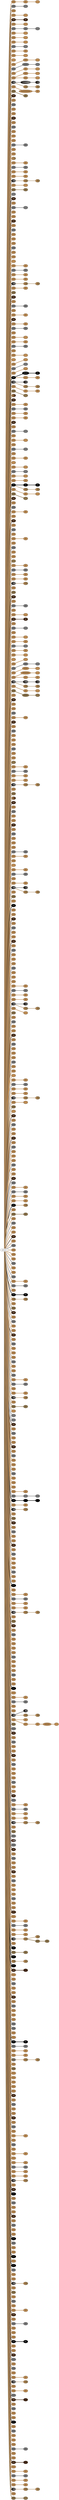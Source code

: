 graph {
 graph [rankdir=LR]
"1" [qtype="pendant_node", pendant_colors="#BB8B54", pendant_ply="S", pendant_attach="R", pendant_length="21.5", label="S R", style=filled, fillcolor="#BB8B54", fontcolor="#000000"]
"primary" -- "1" [qtype="pendant_link",penwidth=5,color="#BB8B54"]
"1:0" [qtype="knot_node", knot_value="1", knot_type="S", knot_position="5.0", knot_spin="Z", label="\\O", style=filled, fillcolor="#BB8B54" , fontcolor="#000000"]
"1" -- "1:0" [qtype="knot_link",penwidth=5,color="#BB8B54"]
"1:1" [qtype="knot_node", knot_value="3", knot_type="L^", knot_position="7.0", knot_spin="S", label="", style=filled, fillcolor="#BB8B54" , fontcolor="#000000"]
"1:0" -- "1:1" [qtype="knot_link",penwidth=5,color="#BB8B54"]
"2" [qtype="pendant_node", pendant_colors="#777777", pendant_ply="S", pendant_attach="R", pendant_length="22.5", label="S R", style=filled, fillcolor="#777777", fontcolor="#000000"]
"primary" -- "2" [qtype="pendant_link",penwidth=5,color="#777777"]
"2:0" [qtype="knot_node", knot_value="4", knot_type="L^", knot_position="8.5", knot_spin="S", label="", style=filled, fillcolor="#777777" , fontcolor="#000000"]
"2" -- "2:0" [qtype="knot_link",penwidth=5,color="#777777"]
"3" [qtype="pendant_node", pendant_colors="#BB8B54", pendant_ply="S", pendant_attach="R", pendant_length="26.0", label="S R", style=filled, fillcolor="#BB8B54", fontcolor="#000000"]
"primary" -- "3" [qtype="pendant_link",penwidth=5,color="#BB8B54"]
"4" [qtype="pendant_node", pendant_colors="#BB8B54", pendant_ply="S", pendant_attach="R", pendant_length="19.5", label="S R", style=filled, fillcolor="#BB8B54", fontcolor="#000000"]
"primary" -- "4" [qtype="pendant_link",penwidth=5,color="#BB8B54"]
"4:0" [qtype="knot_node", knot_value="2", knot_type="L^", knot_position="8.5", knot_spin="S", label="", style=filled, fillcolor="#BB8B54" , fontcolor="#000000"]
"4" -- "4:0" [qtype="knot_link",penwidth=5,color="#BB8B54"]
"5" [qtype="pendant_node", pendant_colors="#3F2512", pendant_ply="S", pendant_attach="R", pendant_length="22.0", label="S R", style=filled, fillcolor="#3F2512", fontcolor="#ffffff"]
"primary" -- "5" [qtype="pendant_link",penwidth=5,color="#3F2512"]
"5:0" [qtype="knot_node", knot_value="1", knot_type="E", knot_position="8.0", knot_spin="Z", label="\\8", style=filled, fillcolor="#3F2512" , fontcolor="#ffffff"]
"5" -- "5:0" [qtype="knot_link",penwidth=5,color="#3F2512"]
"6" [qtype="pendant_node", pendant_colors="#BB8B54", pendant_ply="S", pendant_attach="R", pendant_length="26.0", label="S R", style=filled, fillcolor="#BB8B54", fontcolor="#000000"]
"primary" -- "6" [qtype="pendant_link",penwidth=5,color="#BB8B54"]
"6:0" [qtype="knot_node", knot_value="5", knot_type="L^", knot_position="9.0", knot_spin="S", label="", style=filled, fillcolor="#BB8B54" , fontcolor="#000000"]
"6" -- "6:0" [qtype="knot_link",penwidth=5,color="#BB8B54"]
"7" [qtype="pendant_node", pendant_colors="#777777", pendant_ply="S", pendant_attach="R", pendant_length="30.0", label="S R", style=filled, fillcolor="#777777", fontcolor="#000000"]
"primary" -- "7" [qtype="pendant_link",penwidth=5,color="#777777"]
"7:0" [qtype="knot_node", knot_value="1", knot_type="S", knot_position="4.0", knot_spin="S", label="/O", style=filled, fillcolor="#777777" , fontcolor="#000000"]
"7" -- "7:0" [qtype="knot_link",penwidth=5,color="#777777"]
"7:1" [qtype="knot_node", knot_value="3", knot_type="L^", knot_position="9.0", knot_spin="S", label="", style=filled, fillcolor="#777777" , fontcolor="#000000"]
"7:0" -- "7:1" [qtype="knot_link",penwidth=5,color="#777777"]
"8" [qtype="pendant_node", pendant_colors="#BB8B54", pendant_ply="S", pendant_attach="R", pendant_length="22.5", label="S R", style=filled, fillcolor="#BB8B54", fontcolor="#000000"]
"primary" -- "8" [qtype="pendant_link",penwidth=5,color="#BB8B54"]
"8:0" [qtype="knot_node", knot_value="2", knot_type="L^", knot_position="9.5", knot_spin="S", label="", style=filled, fillcolor="#BB8B54" , fontcolor="#000000"]
"8" -- "8:0" [qtype="knot_link",penwidth=5,color="#BB8B54"]
"9" [qtype="pendant_node", pendant_colors="#BB8B54", pendant_ply="S", pendant_attach="R", pendant_length="19.5", label="S R", style=filled, fillcolor="#BB8B54", fontcolor="#000000"]
"primary" -- "9" [qtype="pendant_link",penwidth=5,color="#BB8B54"]
"9:0" [qtype="knot_node", knot_value="4", knot_type="L^", knot_position="8.5", knot_spin="S", label="", style=filled, fillcolor="#BB8B54" , fontcolor="#000000"]
"9" -- "9:0" [qtype="knot_link",penwidth=5,color="#BB8B54"]
"10" [qtype="pendant_node", pendant_colors="#BB8B54", pendant_ply="S", pendant_attach="R", pendant_length="25.5", label="S R", style=filled, fillcolor="#BB8B54", fontcolor="#000000"]
"primary" -- "10" [qtype="pendant_link",penwidth=5,color="#BB8B54"]
"10:0" [qtype="knot_node", knot_value="5", knot_type="L^", knot_position="8.0", knot_spin="S", label="", style=filled, fillcolor="#BB8B54" , fontcolor="#000000"]
"10" -- "10:0" [qtype="knot_link",penwidth=5,color="#BB8B54"]
"11" [qtype="pendant_node", pendant_colors="#777777", pendant_ply="S", pendant_attach="R", pendant_length="24.0", label="S R", style=filled, fillcolor="#777777", fontcolor="#000000"]
"primary" -- "11" [qtype="pendant_link",penwidth=5,color="#777777"]
"11:0" [qtype="knot_node", knot_value="8", knot_type="L^", knot_position="8.0", knot_spin="S", label="", style=filled, fillcolor="#777777" , fontcolor="#000000"]
"11" -- "11:0" [qtype="knot_link",penwidth=5,color="#777777"]
"12" [qtype="pendant_node", pendant_colors="#BB8B54", pendant_ply="S", pendant_attach="R", pendant_length="23.5", label="S R", style=filled, fillcolor="#BB8B54", fontcolor="#000000"]
"primary" -- "12" [qtype="pendant_link",penwidth=5,color="#BB8B54"]
"12:0" [qtype="knot_node", knot_value="1", knot_type="E", knot_position="7.5", knot_spin="Z", label="\\8", style=filled, fillcolor="#BB8B54" , fontcolor="#000000"]
"12" -- "12:0" [qtype="knot_link",penwidth=5,color="#BB8B54"]
"13" [qtype="pendant_node", pendant_colors="#BB8B54", pendant_ply="S", pendant_attach="R", pendant_length="21.5", label="S R", style=filled, fillcolor="#BB8B54", fontcolor="#000000"]
"primary" -- "13" [qtype="pendant_link",penwidth=5,color="#BB8B54"]
"13:0" [qtype="knot_node", knot_value="4", knot_type="L^", knot_position="7.5", knot_spin="S", label="", style=filled, fillcolor="#BB8B54" , fontcolor="#000000"]
"13" -- "13:0" [qtype="knot_link",penwidth=5,color="#BB8B54"]
"M1" [qtype="pendant_node", pendant_colors="#BB8B54", pendant_ply="", pendant_attach="", pendant_length="", label=" ", style=filled, fillcolor="#BB8B54", fontcolor="#000000"]
"primary" -- "M1" [qtype="pendant_link",penwidth=5,color="#BB8B54"]
"14" [qtype="pendant_node", pendant_colors="#BB8B54", pendant_ply="S", pendant_attach="R", pendant_length="24.0", label="S R", style=filled, fillcolor="#BB8B54", fontcolor="#000000"]
"primary" -- "14" [qtype="pendant_link",penwidth=5,color="#BB8B54"]
"14:0" [qtype="knot_node", knot_value="2", knot_type="S", knot_position="3.5", knot_spin="S", label="/O/O", style=filled, fillcolor="#BB8B54" , fontcolor="#000000"]
"14" -- "14:0" [qtype="knot_link",penwidth=5,color="#BB8B54"]
"14:1" [qtype="knot_node", knot_value="3", knot_type="L^", knot_position="8.0", knot_spin="S", label="", style=filled, fillcolor="#BB8B54" , fontcolor="#000000"]
"14:0" -- "14:1" [qtype="knot_link",penwidth=5,color="#BB8B54"]
"15" [qtype="pendant_node", pendant_colors="#777777", pendant_ply="S", pendant_attach="R", pendant_length="18.5", label="S R", style=filled, fillcolor="#777777", fontcolor="#000000"]
"primary" -- "15" [qtype="pendant_link",penwidth=5,color="#777777"]
"15:0" [qtype="knot_node", knot_value="3", knot_type="S", knot_position="3.5", knot_spin="S", label="/O/O/O", style=filled, fillcolor="#777777" , fontcolor="#000000"]
"15" -- "15:0" [qtype="knot_link",penwidth=5,color="#777777"]
"15:1" [qtype="knot_node", knot_value="8", knot_type="L^", knot_position="8.0", knot_spin="S", label="", style=filled, fillcolor="#777777" , fontcolor="#000000"]
"15:0" -- "15:1" [qtype="knot_link",penwidth=5,color="#777777"]
"16" [qtype="pendant_node", pendant_colors="#BB8B54", pendant_ply="S", pendant_attach="R", pendant_length="20.5", label="S R", style=filled, fillcolor="#BB8B54", fontcolor="#000000"]
"primary" -- "16" [qtype="pendant_link",penwidth=5,color="#BB8B54"]
"16:0" [qtype="knot_node", knot_value="1", knot_type="S", knot_position="4.0", knot_spin="S", label="/O", style=filled, fillcolor="#BB8B54" , fontcolor="#000000"]
"16" -- "16:0" [qtype="knot_link",penwidth=5,color="#BB8B54"]
"16:1" [qtype="knot_node", knot_value="3", knot_type="L^", knot_position="8.5", knot_spin="U", label="", style=filled, fillcolor="#BB8B54" , fontcolor="#000000"]
"16:0" -- "16:1" [qtype="knot_link",penwidth=5,color="#BB8B54"]
"17" [qtype="pendant_node", pendant_colors="#BB8B54", pendant_ply="S", pendant_attach="R", pendant_length="27.5", label="S R", style=filled, fillcolor="#BB8B54", fontcolor="#000000"]
"primary" -- "17" [qtype="pendant_link",penwidth=5,color="#BB8B54"]
"17:0" [qtype="knot_node", knot_value="2", knot_type="S", knot_position="4.0", knot_spin="S", label="/O/O", style=filled, fillcolor="#BB8B54" , fontcolor="#000000"]
"17" -- "17:0" [qtype="knot_link",penwidth=5,color="#BB8B54"]
"17:1" [qtype="knot_node", knot_value="4", knot_type="L^", knot_position="8.5", knot_spin="S", label="", style=filled, fillcolor="#BB8B54" , fontcolor="#000000"]
"17:0" -- "17:1" [qtype="knot_link",penwidth=5,color="#BB8B54"]
"17s1" [qtype="pendant_node", pendant_colors="#BB8B54", pendant_ply="S", pendant_attach="U", pendant_length="17.5", label="S U", style=filled, fillcolor="#BB8B54", fontcolor="#000000"]
"17" -- "17s1" [qtype="pendant_link",penwidth=5,color="#BB8B54"]
"17s1:0" [qtype="knot_node", knot_value="3", knot_type="L^", knot_position="7.5", knot_spin="S", label="", style=filled, fillcolor="#BB8B54" , fontcolor="#000000"]
"17s1" -- "17s1:0" [qtype="knot_link",penwidth=5,color="#BB8B54"]
"18" [qtype="pendant_node", pendant_colors="#140F0B:#777777", pendant_ply="S", pendant_attach="R", pendant_length="29.0", label="S R", style=filled, fillcolor="#140F0B:#777777", fontcolor="#ffffff"]
"primary" -- "18" [qtype="pendant_link",penwidth=2,color="#140F0B:#777777"]
"18:0" [qtype="knot_node", knot_value="5", knot_type="S", knot_position="5.0", knot_spin="S", label="/O/O/O/O/O", style=filled, fillcolor="#140F0B:#777777" , fontcolor="#ffffff"]
"18" -- "18:0" [qtype="knot_link",penwidth=2,color="#140F0B:#777777"]
"18:1" [qtype="knot_node", knot_value="4", knot_type="L^", knot_position="11.0", knot_spin="S", label="", style=filled, fillcolor="#140F0B:#777777" , fontcolor="#ffffff"]
"18:0" -- "18:1" [qtype="knot_link",penwidth=2,color="#140F0B:#777777"]
"18s1" [qtype="pendant_node", pendant_colors="#BB8B54:#8B734B", pendant_ply="S", pendant_attach="U", pendant_length="23.0", label="S U", style=filled, fillcolor="#BB8B54:#8B734B", fontcolor="#000000"]
"18" -- "18s1" [qtype="pendant_link",penwidth=2,color="#BB8B54:#8B734B"]
"18s1:0" [qtype="knot_node", knot_value="1", knot_type="E", knot_position="9.0", knot_spin="Z", label="\\8", style=filled, fillcolor="#BB8B54:#8B734B" , fontcolor="#000000"]
"18s1" -- "18s1:0" [qtype="knot_link",penwidth=2,color="#BB8B54:#8B734B"]
"19" [qtype="pendant_node", pendant_colors="#BB8B54", pendant_ply="S", pendant_attach="R", pendant_length="29.5", label="S R", style=filled, fillcolor="#BB8B54", fontcolor="#000000"]
"primary" -- "19" [qtype="pendant_link",penwidth=5,color="#BB8B54"]
"19:0" [qtype="knot_node", knot_value="7", knot_type="S", knot_position="4.5", knot_spin="S", label="/O/O/O/O/O/O/O", style=filled, fillcolor="#BB8B54" , fontcolor="#000000"]
"19" -- "19:0" [qtype="knot_link",penwidth=5,color="#BB8B54"]
"19:1" [qtype="knot_node", knot_value="1", knot_type="E", knot_position="10.5", knot_spin="Z", label="\\8", style=filled, fillcolor="#BB8B54" , fontcolor="#000000"]
"19:0" -- "19:1" [qtype="knot_link",penwidth=5,color="#BB8B54"]
"20" [qtype="pendant_node", pendant_colors="#8B734B", pendant_ply="S", pendant_attach="R", pendant_length="22.5", label="S R", style=filled, fillcolor="#8B734B", fontcolor="#000000"]
"primary" -- "20" [qtype="pendant_link",penwidth=5,color="#8B734B"]
"20:0" [qtype="knot_node", knot_value="1", knot_type="E", knot_position="9.5", knot_spin="Z", label="\\8", style=filled, fillcolor="#8B734B" , fontcolor="#000000"]
"20" -- "20:0" [qtype="knot_link",penwidth=5,color="#8B734B"]
"21" [qtype="pendant_node", pendant_colors="#3F2512", pendant_ply="S", pendant_attach="R", pendant_length="27.5", label="S R", style=filled, fillcolor="#3F2512", fontcolor="#ffffff"]
"primary" -- "21" [qtype="pendant_link",penwidth=5,color="#3F2512"]
"22" [qtype="pendant_node", pendant_colors="#BB8B54", pendant_ply="S", pendant_attach="R", pendant_length="29.0", label="S R", style=filled, fillcolor="#BB8B54", fontcolor="#000000"]
"primary" -- "22" [qtype="pendant_link",penwidth=5,color="#BB8B54"]
"23" [qtype="pendant_node", pendant_colors="#777777", pendant_ply="S", pendant_attach="R", pendant_length="25.5", label="S R", style=filled, fillcolor="#777777", fontcolor="#000000"]
"primary" -- "23" [qtype="pendant_link",penwidth=5,color="#777777"]
"24" [qtype="pendant_node", pendant_colors="#BB8B54", pendant_ply="S", pendant_attach="R", pendant_length="28.5", label="S R", style=filled, fillcolor="#BB8B54", fontcolor="#000000"]
"primary" -- "24" [qtype="pendant_link",penwidth=5,color="#BB8B54"]
"25" [qtype="pendant_node", pendant_colors="#BB8B54", pendant_ply="S", pendant_attach="R", pendant_length="26.5", label="S R", style=filled, fillcolor="#BB8B54", fontcolor="#000000"]
"primary" -- "25" [qtype="pendant_link",penwidth=5,color="#BB8B54"]
"26" [qtype="pendant_node", pendant_colors="#3F2512", pendant_ply="S", pendant_attach="R", pendant_length="27.0", label="S R", style=filled, fillcolor="#3F2512", fontcolor="#ffffff"]
"primary" -- "26" [qtype="pendant_link",penwidth=5,color="#3F2512"]
"27" [qtype="pendant_node", pendant_colors="#BB8B54", pendant_ply="S", pendant_attach="R", pendant_length="27.0", label="S R", style=filled, fillcolor="#BB8B54", fontcolor="#000000"]
"primary" -- "27" [qtype="pendant_link",penwidth=5,color="#BB8B54"]
"28" [qtype="pendant_node", pendant_colors="#777777", pendant_ply="S", pendant_attach="R", pendant_length="26.0", label="S R", style=filled, fillcolor="#777777", fontcolor="#000000"]
"primary" -- "28" [qtype="pendant_link",penwidth=5,color="#777777"]
"29" [qtype="pendant_node", pendant_colors="#BB8B54", pendant_ply="S", pendant_attach="R", pendant_length="27.5", label="S R", style=filled, fillcolor="#BB8B54", fontcolor="#000000"]
"primary" -- "29" [qtype="pendant_link",penwidth=5,color="#BB8B54"]
"30" [qtype="pendant_node", pendant_colors="#BB8B54", pendant_ply="S", pendant_attach="R", pendant_length="25.5", label="S R", style=filled, fillcolor="#BB8B54", fontcolor="#000000"]
"primary" -- "30" [qtype="pendant_link",penwidth=5,color="#BB8B54"]
"31" [qtype="pendant_node", pendant_colors="#BB8B54", pendant_ply="S", pendant_attach="R", pendant_length="27.0", label="S R", style=filled, fillcolor="#BB8B54", fontcolor="#000000"]
"primary" -- "31" [qtype="pendant_link",penwidth=5,color="#BB8B54"]
"32" [qtype="pendant_node", pendant_colors="#777777", pendant_ply="S", pendant_attach="R", pendant_length="25.0", label="S R", style=filled, fillcolor="#777777", fontcolor="#000000"]
"primary" -- "32" [qtype="pendant_link",penwidth=5,color="#777777"]
"32:0" [qtype="knot_node", knot_value="1", knot_type="E", knot_position="8.5", knot_spin="Z", label="\\8", style=filled, fillcolor="#777777" , fontcolor="#000000"]
"32" -- "32:0" [qtype="knot_link",penwidth=5,color="#777777"]
"33" [qtype="pendant_node", pendant_colors="#BB8B54", pendant_ply="S", pendant_attach="R", pendant_length="29.5", label="S R", style=filled, fillcolor="#BB8B54", fontcolor="#000000"]
"primary" -- "33" [qtype="pendant_link",penwidth=5,color="#BB8B54"]
"34" [qtype="pendant_node", pendant_colors="#BB8B54", pendant_ply="S", pendant_attach="R", pendant_length="25.5", label="S R", style=filled, fillcolor="#BB8B54", fontcolor="#000000"]
"primary" -- "34" [qtype="pendant_link",penwidth=5,color="#BB8B54"]
"M2" [qtype="pendant_node", pendant_colors="#BB8B54:#8B734B", pendant_ply="", pendant_attach="", pendant_length="", label=" ", style=filled, fillcolor="#BB8B54:#8B734B", fontcolor="#000000"]
"primary" -- "M2" [qtype="pendant_link",penwidth=2,color="#BB8B54:#8B734B"]
"35" [qtype="pendant_node", pendant_colors="#BB8B54", pendant_ply="S", pendant_attach="R", pendant_length="25.0", label="S R", style=filled, fillcolor="#BB8B54", fontcolor="#000000"]
"primary" -- "35" [qtype="pendant_link",penwidth=5,color="#BB8B54"]
"35:0" [qtype="knot_node", knot_value="1", knot_type="E", knot_position="8.0", knot_spin="Z", label="\\8", style=filled, fillcolor="#BB8B54" , fontcolor="#000000"]
"35" -- "35:0" [qtype="knot_link",penwidth=5,color="#BB8B54"]
"36" [qtype="pendant_node", pendant_colors="#777777", pendant_ply="S", pendant_attach="R", pendant_length="25.0", label="S R", style=filled, fillcolor="#777777", fontcolor="#000000"]
"primary" -- "36" [qtype="pendant_link",penwidth=5,color="#777777"]
"36:0" [qtype="knot_node", knot_value="1", knot_type="E", knot_position="8.0", knot_spin="Z", label="\\8", style=filled, fillcolor="#777777" , fontcolor="#000000"]
"36" -- "36:0" [qtype="knot_link",penwidth=5,color="#777777"]
"37" [qtype="pendant_node", pendant_colors="#BB8B54", pendant_ply="S", pendant_attach="R", pendant_length="25.0", label="S R", style=filled, fillcolor="#BB8B54", fontcolor="#000000"]
"primary" -- "37" [qtype="pendant_link",penwidth=5,color="#BB8B54"]
"37:0" [qtype="knot_node", knot_value="1", knot_type="E", knot_position="8.0", knot_spin="Z", label="\\8", style=filled, fillcolor="#BB8B54" , fontcolor="#000000"]
"37" -- "37:0" [qtype="knot_link",penwidth=5,color="#BB8B54"]
"38" [qtype="pendant_node", pendant_colors="#BB8B54", pendant_ply="S", pendant_attach="R", pendant_length="22.0", label="S R", style=filled, fillcolor="#BB8B54", fontcolor="#000000"]
"primary" -- "38" [qtype="pendant_link",penwidth=5,color="#BB8B54"]
"38:0" [qtype="knot_node", knot_value="1", knot_type="E", knot_position="8.0", knot_spin="Z", label="\\8", style=filled, fillcolor="#BB8B54" , fontcolor="#000000"]
"38" -- "38:0" [qtype="knot_link",penwidth=5,color="#BB8B54"]
"39" [qtype="pendant_node", pendant_colors="#140F0B:#777777", pendant_ply="S", pendant_attach="R", pendant_length="28.0", label="S R", style=filled, fillcolor="#140F0B:#777777", fontcolor="#ffffff"]
"primary" -- "39" [qtype="pendant_link",penwidth=2,color="#140F0B:#777777"]
"39s1" [qtype="pendant_node", pendant_colors="#BB8B54:#8B734B", pendant_ply="S", pendant_attach="U", pendant_length="23.5", label="S U", style=filled, fillcolor="#BB8B54:#8B734B", fontcolor="#000000"]
"39" -- "39s1" [qtype="pendant_link",penwidth=2,color="#BB8B54:#8B734B"]
"39s1:0" [qtype="knot_node", knot_value="1", knot_type="E", knot_position="9.5", knot_spin="Z", label="\\8", style=filled, fillcolor="#BB8B54:#8B734B" , fontcolor="#000000"]
"39s1" -- "39s1:0" [qtype="knot_link",penwidth=2,color="#BB8B54:#8B734B"]
"40" [qtype="pendant_node", pendant_colors="#BB8B54", pendant_ply="S", pendant_attach="R", pendant_length="25.5", label="S R", style=filled, fillcolor="#BB8B54", fontcolor="#000000"]
"primary" -- "40" [qtype="pendant_link",penwidth=5,color="#BB8B54"]
"40:0" [qtype="knot_node", knot_value="2", knot_type="L^", knot_position="9.0", knot_spin="S", label="", style=filled, fillcolor="#BB8B54" , fontcolor="#000000"]
"40" -- "40:0" [qtype="knot_link",penwidth=5,color="#BB8B54"]
"41" [qtype="pendant_node", pendant_colors="#8B734B", pendant_ply="S", pendant_attach="R", pendant_length="22.0", label="S R", style=filled, fillcolor="#8B734B", fontcolor="#000000"]
"primary" -- "41" [qtype="pendant_link",penwidth=5,color="#8B734B"]
"41:0" [qtype="knot_node", knot_value="1", knot_type="E", knot_position="8.0", knot_spin="Z", label="\\8", style=filled, fillcolor="#8B734B" , fontcolor="#000000"]
"41" -- "41:0" [qtype="knot_link",penwidth=5,color="#8B734B"]
"M3" [qtype="pendant_node", pendant_colors="#777777", pendant_ply="", pendant_attach="", pendant_length="", label=" ", style=filled, fillcolor="#777777", fontcolor="#000000"]
"primary" -- "M3" [qtype="pendant_link",penwidth=5,color="#777777"]
"42" [qtype="pendant_node", pendant_colors="#3F2512", pendant_ply="S", pendant_attach="R", pendant_length="27.0", label="S R", style=filled, fillcolor="#3F2512", fontcolor="#ffffff"]
"primary" -- "42" [qtype="pendant_link",penwidth=5,color="#3F2512"]
"43" [qtype="pendant_node", pendant_colors="#BB8B54", pendant_ply="S", pendant_attach="R", pendant_length="28.0", label="S R", style=filled, fillcolor="#BB8B54", fontcolor="#000000"]
"primary" -- "43" [qtype="pendant_link",penwidth=5,color="#BB8B54"]
"44" [qtype="pendant_node", pendant_colors="#777777", pendant_ply="S", pendant_attach="R", pendant_length="18.0", label="S R", style=filled, fillcolor="#777777", fontcolor="#000000"]
"primary" -- "44" [qtype="pendant_link",penwidth=5,color="#777777"]
"44:0" [qtype="knot_node", knot_value="5", knot_type="L^", knot_position="9.0", knot_spin="S", label="", style=filled, fillcolor="#777777" , fontcolor="#000000"]
"44" -- "44:0" [qtype="knot_link",penwidth=5,color="#777777"]
"45" [qtype="pendant_node", pendant_colors="#BB8B54", pendant_ply="S", pendant_attach="R", pendant_length="26.5", label="S R", style=filled, fillcolor="#BB8B54", fontcolor="#000000"]
"primary" -- "45" [qtype="pendant_link",penwidth=5,color="#BB8B54"]
"46" [qtype="pendant_node", pendant_colors="#BB8B54", pendant_ply="S", pendant_attach="R", pendant_length="27.0", label="S R", style=filled, fillcolor="#BB8B54", fontcolor="#000000"]
"primary" -- "46" [qtype="pendant_link",penwidth=5,color="#BB8B54"]
"47" [qtype="pendant_node", pendant_colors="#3F2512", pendant_ply="S", pendant_attach="R", pendant_length="27.0", label="S R", style=filled, fillcolor="#3F2512", fontcolor="#ffffff"]
"primary" -- "47" [qtype="pendant_link",penwidth=5,color="#3F2512"]
"48" [qtype="pendant_node", pendant_colors="#BB8B54", pendant_ply="S", pendant_attach="R", pendant_length="26.5", label="S R", style=filled, fillcolor="#BB8B54", fontcolor="#000000"]
"primary" -- "48" [qtype="pendant_link",penwidth=5,color="#BB8B54"]
"49" [qtype="pendant_node", pendant_colors="#777777", pendant_ply="S", pendant_attach="R", pendant_length="26.0", label="S R", style=filled, fillcolor="#777777", fontcolor="#000000"]
"primary" -- "49" [qtype="pendant_link",penwidth=5,color="#777777"]
"50" [qtype="pendant_node", pendant_colors="#BB8B54", pendant_ply="S", pendant_attach="R", pendant_length="27.0", label="S R", style=filled, fillcolor="#BB8B54", fontcolor="#000000"]
"primary" -- "50" [qtype="pendant_link",penwidth=5,color="#BB8B54"]
"51" [qtype="pendant_node", pendant_colors="#BB8B54", pendant_ply="S", pendant_attach="R", pendant_length="27.5", label="S R", style=filled, fillcolor="#BB8B54", fontcolor="#000000"]
"primary" -- "51" [qtype="pendant_link",penwidth=5,color="#BB8B54"]
"52" [qtype="pendant_node", pendant_colors="#BB8B54", pendant_ply="S", pendant_attach="R", pendant_length="27.0", label="S R", style=filled, fillcolor="#BB8B54", fontcolor="#000000"]
"primary" -- "52" [qtype="pendant_link",penwidth=5,color="#BB8B54"]
"53" [qtype="pendant_node", pendant_colors="#777777", pendant_ply="S", pendant_attach="R", pendant_length="25.0", label="S R", style=filled, fillcolor="#777777", fontcolor="#000000"]
"primary" -- "53" [qtype="pendant_link",penwidth=5,color="#777777"]
"54" [qtype="pendant_node", pendant_colors="#BB8B54", pendant_ply="S", pendant_attach="R", pendant_length="26.0", label="S R", style=filled, fillcolor="#BB8B54", fontcolor="#000000"]
"primary" -- "54" [qtype="pendant_link",penwidth=5,color="#BB8B54"]
"55" [qtype="pendant_node", pendant_colors="#BB8B54", pendant_ply="S", pendant_attach="R", pendant_length="26.5", label="S R", style=filled, fillcolor="#BB8B54", fontcolor="#000000"]
"primary" -- "55" [qtype="pendant_link",penwidth=5,color="#BB8B54"]
"M4" [qtype="pendant_node", pendant_colors="#BB8B54", pendant_ply="", pendant_attach="", pendant_length="", label=" ", style=filled, fillcolor="#BB8B54", fontcolor="#000000"]
"primary" -- "M4" [qtype="pendant_link",penwidth=5,color="#BB8B54"]
"56" [qtype="pendant_node", pendant_colors="#BB8B54", pendant_ply="S", pendant_attach="R", pendant_length="24.0", label="S R", style=filled, fillcolor="#BB8B54", fontcolor="#000000"]
"primary" -- "56" [qtype="pendant_link",penwidth=5,color="#BB8B54"]
"56:0" [qtype="knot_node", knot_value="1", knot_type="E", knot_position="7.5", knot_spin="Z", label="\\8", style=filled, fillcolor="#BB8B54" , fontcolor="#000000"]
"56" -- "56:0" [qtype="knot_link",penwidth=5,color="#BB8B54"]
"57" [qtype="pendant_node", pendant_colors="#777777", pendant_ply="S", pendant_attach="R", pendant_length="25.0", label="S R", style=filled, fillcolor="#777777", fontcolor="#000000"]
"primary" -- "57" [qtype="pendant_link",penwidth=5,color="#777777"]
"57:0" [qtype="knot_node", knot_value="1", knot_type="E", knot_position="8.0", knot_spin="Z", label="\\8", style=filled, fillcolor="#777777" , fontcolor="#000000"]
"57" -- "57:0" [qtype="knot_link",penwidth=5,color="#777777"]
"58" [qtype="pendant_node", pendant_colors="#BB8B54", pendant_ply="S", pendant_attach="R", pendant_length="23.5", label="S R", style=filled, fillcolor="#BB8B54", fontcolor="#000000"]
"primary" -- "58" [qtype="pendant_link",penwidth=5,color="#BB8B54"]
"58:0" [qtype="knot_node", knot_value="1", knot_type="E", knot_position="7.5", knot_spin="Z", label="\\8", style=filled, fillcolor="#BB8B54" , fontcolor="#000000"]
"58" -- "58:0" [qtype="knot_link",penwidth=5,color="#BB8B54"]
"59" [qtype="pendant_node", pendant_colors="#BB8B54", pendant_ply="S", pendant_attach="R", pendant_length="22.5", label="S R", style=filled, fillcolor="#BB8B54", fontcolor="#000000"]
"primary" -- "59" [qtype="pendant_link",penwidth=5,color="#BB8B54"]
"59:0" [qtype="knot_node", knot_value="1", knot_type="E", knot_position="8.5", knot_spin="Z", label="\\8", style=filled, fillcolor="#BB8B54" , fontcolor="#000000"]
"59" -- "59:0" [qtype="knot_link",penwidth=5,color="#BB8B54"]
"60" [qtype="pendant_node", pendant_colors="#140F0B:#777777", pendant_ply="S", pendant_attach="R", pendant_length="29.0", label="S R", style=filled, fillcolor="#140F0B:#777777", fontcolor="#ffffff"]
"primary" -- "60" [qtype="pendant_link",penwidth=2,color="#140F0B:#777777"]
"60s1" [qtype="pendant_node", pendant_colors="#BB8B54:#8B734B", pendant_ply="S", pendant_attach="R", pendant_length="24.5", label="S R", style=filled, fillcolor="#BB8B54:#8B734B", fontcolor="#000000"]
"60" -- "60s1" [qtype="pendant_link",penwidth=2,color="#BB8B54:#8B734B"]
"60s1:0" [qtype="knot_node", knot_value="1", knot_type="E", knot_position="9.5", knot_spin="Z", label="\\8", style=filled, fillcolor="#BB8B54:#8B734B" , fontcolor="#000000"]
"60s1" -- "60s1:0" [qtype="knot_link",penwidth=2,color="#BB8B54:#8B734B"]
"61" [qtype="pendant_node", pendant_colors="#BB8B54", pendant_ply="S", pendant_attach="R", pendant_length="25.5", label="S R", style=filled, fillcolor="#BB8B54", fontcolor="#000000"]
"primary" -- "61" [qtype="pendant_link",penwidth=5,color="#BB8B54"]
"61:0" [qtype="knot_node", knot_value="1", knot_type="E", knot_position="9.5", knot_spin="Z", label="\\8", style=filled, fillcolor="#BB8B54" , fontcolor="#000000"]
"61" -- "61:0" [qtype="knot_link",penwidth=5,color="#BB8B54"]
"62" [qtype="pendant_node", pendant_colors="#8B734B", pendant_ply="S", pendant_attach="R", pendant_length="25.5", label="S R", style=filled, fillcolor="#8B734B", fontcolor="#000000"]
"primary" -- "62" [qtype="pendant_link",penwidth=5,color="#8B734B"]
"63" [qtype="pendant_node", pendant_colors="#3F2512", pendant_ply="S", pendant_attach="R", pendant_length="28.0", label="S R", style=filled, fillcolor="#3F2512", fontcolor="#ffffff"]
"primary" -- "63" [qtype="pendant_link",penwidth=5,color="#3F2512"]
"64" [qtype="pendant_node", pendant_colors="#BB8B54", pendant_ply="S", pendant_attach="R", pendant_length="27.0", label="S R", style=filled, fillcolor="#BB8B54", fontcolor="#000000"]
"primary" -- "64" [qtype="pendant_link",penwidth=5,color="#BB8B54"]
"65" [qtype="pendant_node", pendant_colors="#777777", pendant_ply="S", pendant_attach="R", pendant_length="24.0", label="S R", style=filled, fillcolor="#777777", fontcolor="#000000"]
"primary" -- "65" [qtype="pendant_link",penwidth=5,color="#777777"]
"65:0" [qtype="knot_node", knot_value="1", knot_type="E", knot_position="8.5", knot_spin="Z", label="\\8", style=filled, fillcolor="#777777" , fontcolor="#000000"]
"65" -- "65:0" [qtype="knot_link",penwidth=5,color="#777777"]
"66" [qtype="pendant_node", pendant_colors="#BB8B54", pendant_ply="S", pendant_attach="R", pendant_length="26.0", label="S R", style=filled, fillcolor="#BB8B54", fontcolor="#000000"]
"primary" -- "66" [qtype="pendant_link",penwidth=5,color="#BB8B54"]
"67" [qtype="pendant_node", pendant_colors="#BB8B54", pendant_ply="S", pendant_attach="R", pendant_length="21.5", label="S R", style=filled, fillcolor="#BB8B54", fontcolor="#000000"]
"primary" -- "67" [qtype="pendant_link",penwidth=5,color="#BB8B54"]
"67:0" [qtype="knot_node", knot_value="1", knot_type="E", knot_position="8.5", knot_spin="Z", label="\\8", style=filled, fillcolor="#BB8B54" , fontcolor="#000000"]
"67" -- "67:0" [qtype="knot_link",penwidth=5,color="#BB8B54"]
"68" [qtype="pendant_node", pendant_colors="#3F2512", pendant_ply="S", pendant_attach="R", pendant_length="27.0", label="S R", style=filled, fillcolor="#3F2512", fontcolor="#ffffff"]
"primary" -- "68" [qtype="pendant_link",penwidth=5,color="#3F2512"]
"69" [qtype="pendant_node", pendant_colors="#BB8B54", pendant_ply="S", pendant_attach="R", pendant_length="23.5", label="S R", style=filled, fillcolor="#BB8B54", fontcolor="#000000"]
"primary" -- "69" [qtype="pendant_link",penwidth=5,color="#BB8B54"]
"69:0" [qtype="knot_node", knot_value="1", knot_type="E", knot_position="8.5", knot_spin="Z", label="\\8", style=filled, fillcolor="#BB8B54" , fontcolor="#000000"]
"69" -- "69:0" [qtype="knot_link",penwidth=5,color="#BB8B54"]
"70" [qtype="pendant_node", pendant_colors="#777777", pendant_ply="S", pendant_attach="R", pendant_length="24.5", label="S R", style=filled, fillcolor="#777777", fontcolor="#000000"]
"primary" -- "70" [qtype="pendant_link",penwidth=5,color="#777777"]
"70:0" [qtype="knot_node", knot_value="1", knot_type="E", knot_position="8.5", knot_spin="Z", label="\\8", style=filled, fillcolor="#777777" , fontcolor="#000000"]
"70" -- "70:0" [qtype="knot_link",penwidth=5,color="#777777"]
"71" [qtype="pendant_node", pendant_colors="#BB8B54", pendant_ply="S", pendant_attach="R", pendant_length="26.5", label="S R", style=filled, fillcolor="#BB8B54", fontcolor="#000000"]
"primary" -- "71" [qtype="pendant_link",penwidth=5,color="#BB8B54"]
"72" [qtype="pendant_node", pendant_colors="#BB8B54", pendant_ply="S", pendant_attach="R", pendant_length="20.5", label="S R", style=filled, fillcolor="#BB8B54", fontcolor="#000000"]
"primary" -- "72" [qtype="pendant_link",penwidth=5,color="#BB8B54"]
"72:0" [qtype="knot_node", knot_value="3", knot_type="L^", knot_position="8.5", knot_spin="S", label="", style=filled, fillcolor="#BB8B54" , fontcolor="#000000"]
"72" -- "72:0" [qtype="knot_link",penwidth=5,color="#BB8B54"]
"73" [qtype="pendant_node", pendant_colors="#BB8B54", pendant_ply="S", pendant_attach="R", pendant_length="24.0", label="S R", style=filled, fillcolor="#BB8B54", fontcolor="#000000"]
"primary" -- "73" [qtype="pendant_link",penwidth=5,color="#BB8B54"]
"73:0" [qtype="knot_node", knot_value="1", knot_type="E", knot_position="8.0", knot_spin="Z", label="\\8", style=filled, fillcolor="#BB8B54" , fontcolor="#000000"]
"73" -- "73:0" [qtype="knot_link",penwidth=5,color="#BB8B54"]
"74" [qtype="pendant_node", pendant_colors="#777777", pendant_ply="S", pendant_attach="R", pendant_length="25.5", label="S R", style=filled, fillcolor="#777777", fontcolor="#000000"]
"primary" -- "74" [qtype="pendant_link",penwidth=5,color="#777777"]
"74:0" [qtype="knot_node", knot_value="1", knot_type="E", knot_position="8.0", knot_spin="Z", label="\\8", style=filled, fillcolor="#777777" , fontcolor="#000000"]
"74" -- "74:0" [qtype="knot_link",penwidth=5,color="#777777"]
"75" [qtype="pendant_node", pendant_colors="#BB8B54", pendant_ply="S", pendant_attach="R", pendant_length="26.0", label="S R", style=filled, fillcolor="#BB8B54", fontcolor="#000000"]
"primary" -- "75" [qtype="pendant_link",penwidth=5,color="#BB8B54"]
"76" [qtype="pendant_node", pendant_colors="#BB8B54", pendant_ply="S", pendant_attach="R", pendant_length="22.0", label="S R", style=filled, fillcolor="#BB8B54", fontcolor="#000000"]
"primary" -- "76" [qtype="pendant_link",penwidth=5,color="#BB8B54"]
"76:0" [qtype="knot_node", knot_value="2", knot_type="L^", knot_position="8.0", knot_spin="S", label="", style=filled, fillcolor="#BB8B54" , fontcolor="#000000"]
"76" -- "76:0" [qtype="knot_link",penwidth=5,color="#BB8B54"]
"M5" [qtype="pendant_node", pendant_colors="#BB8B54", pendant_ply="", pendant_attach="", pendant_length="", label=" ", style=filled, fillcolor="#BB8B54", fontcolor="#000000"]
"primary" -- "M5" [qtype="pendant_link",penwidth=5,color="#BB8B54"]
"77" [qtype="pendant_node", pendant_colors="#BB8B54", pendant_ply="S", pendant_attach="R", pendant_length="26.0", label="S R", style=filled, fillcolor="#BB8B54", fontcolor="#000000"]
"primary" -- "77" [qtype="pendant_link",penwidth=5,color="#BB8B54"]
"77:0" [qtype="knot_node", knot_value="6", knot_type="L^", knot_position="9.0", knot_spin="S", label="", style=filled, fillcolor="#BB8B54" , fontcolor="#000000"]
"77" -- "77:0" [qtype="knot_link",penwidth=5,color="#BB8B54"]
"78" [qtype="pendant_node", pendant_colors="#777777", pendant_ply="S", pendant_attach="R", pendant_length="24.5", label="S R", style=filled, fillcolor="#777777", fontcolor="#000000"]
"primary" -- "78" [qtype="pendant_link",penwidth=5,color="#777777"]
"78:0" [qtype="knot_node", knot_value="9", knot_type="L^", knot_position="7.5", knot_spin="S", label="", style=filled, fillcolor="#777777" , fontcolor="#000000"]
"78" -- "78:0" [qtype="knot_link",penwidth=5,color="#777777"]
"79" [qtype="pendant_node", pendant_colors="#BB8B54", pendant_ply="S", pendant_attach="R", pendant_length="23.0", label="S R", style=filled, fillcolor="#BB8B54", fontcolor="#000000"]
"primary" -- "79" [qtype="pendant_link",penwidth=5,color="#BB8B54"]
"79:0" [qtype="knot_node", knot_value="2", knot_type="L^", knot_position="8.0", knot_spin="S", label="", style=filled, fillcolor="#BB8B54" , fontcolor="#000000"]
"79" -- "79:0" [qtype="knot_link",penwidth=5,color="#BB8B54"]
"80" [qtype="pendant_node", pendant_colors="#000000", pendant_ply="S", pendant_attach="R", pendant_length="15.5", label="S R", style=filled, fillcolor="#000000", fontcolor="#ffffff"]
"primary" -- "80" [qtype="pendant_link",penwidth=5,color="#000000"]
"80:0" [qtype="knot_node", knot_value="3", knot_type="S", knot_position="4.5", knot_spin="S", label="/O/O/O", style=filled, fillcolor="#000000" , fontcolor="#ffffff"]
"80" -- "80:0" [qtype="knot_link",penwidth=5,color="#000000"]
"80:1" [qtype="knot_node", knot_value="1", knot_type="E", knot_position="8.5", knot_spin="Z", label="\\8", style=filled, fillcolor="#000000" , fontcolor="#ffffff"]
"80:0" -- "80:1" [qtype="knot_link",penwidth=5,color="#000000"]
"80s1" [qtype="pendant_node", pendant_colors="#BB8B54", pendant_ply="U", pendant_attach="U", pendant_length="18.0", label="U U", style=filled, fillcolor="#BB8B54", fontcolor="#000000"]
"80" -- "80s1" [qtype="pendant_link",penwidth=5,color="#BB8B54"]
"80s1:0" [qtype="knot_node", knot_value="1", knot_type="E", knot_position="7.0", knot_spin="U", label="?8", style=filled, fillcolor="#BB8B54" , fontcolor="#000000"]
"80s1" -- "80s1:0" [qtype="knot_link",penwidth=5,color="#BB8B54"]
"81" [qtype="pendant_node", pendant_colors="#140F0B:#777777", pendant_ply="S", pendant_attach="R", pendant_length="29.0", label="S R", style=filled, fillcolor="#140F0B:#777777", fontcolor="#ffffff"]
"primary" -- "81" [qtype="pendant_link",penwidth=2,color="#140F0B:#777777"]
"81:0" [qtype="knot_node", knot_value="9", knot_type="L^", knot_position="8.0", knot_spin="S", label="", style=filled, fillcolor="#140F0B:#777777" , fontcolor="#ffffff"]
"81" -- "81:0" [qtype="knot_link",penwidth=2,color="#140F0B:#777777"]
"81s1" [qtype="pendant_node", pendant_colors="#BB8B54:#8B734B", pendant_ply="S", pendant_attach="U", pendant_length="27.0", label="S U", style=filled, fillcolor="#BB8B54:#8B734B", fontcolor="#000000"]
"81" -- "81s1" [qtype="pendant_link",penwidth=2,color="#BB8B54:#8B734B"]
"81s1:0" [qtype="knot_node", knot_value="1", knot_type="E", knot_position="9.0", knot_spin="Z", label="\\8", style=filled, fillcolor="#BB8B54:#8B734B" , fontcolor="#000000"]
"81s1" -- "81s1:0" [qtype="knot_link",penwidth=2,color="#BB8B54:#8B734B"]
"82" [qtype="pendant_node", pendant_colors="#BB8B54", pendant_ply="S", pendant_attach="R", pendant_length="23.5", label="S R", style=filled, fillcolor="#BB8B54", fontcolor="#000000"]
"primary" -- "82" [qtype="pendant_link",penwidth=5,color="#BB8B54"]
"82:0" [qtype="knot_node", knot_value="1", knot_type="S", knot_position="4.5", knot_spin="S", label="/O", style=filled, fillcolor="#BB8B54" , fontcolor="#000000"]
"82" -- "82:0" [qtype="knot_link",penwidth=5,color="#BB8B54"]
"82:1" [qtype="knot_node", knot_value="1", knot_type="E", knot_position="8.5", knot_spin="U", label="?8", style=filled, fillcolor="#BB8B54" , fontcolor="#000000"]
"82:0" -- "82:1" [qtype="knot_link",penwidth=5,color="#BB8B54"]
"83" [qtype="pendant_node", pendant_colors="#8B734B", pendant_ply="S", pendant_attach="R", pendant_length="20.5", label="S R", style=filled, fillcolor="#8B734B", fontcolor="#000000"]
"primary" -- "83" [qtype="pendant_link",penwidth=5,color="#8B734B"]
"83:0" [qtype="knot_node", knot_value="4", knot_type="L^", knot_position="8.5", knot_spin="Z", label="", style=filled, fillcolor="#8B734B" , fontcolor="#000000"]
"83" -- "83:0" [qtype="knot_link",penwidth=5,color="#8B734B"]
"M6" [qtype="pendant_node", pendant_colors="#BB8B54:#3F2512", pendant_ply="", pendant_attach="", pendant_length="", label=" ", style=filled, fillcolor="#BB8B54:#3F2512", fontcolor="#000000"]
"primary" -- "M6" [qtype="pendant_link",penwidth=2,color="#BB8B54:#3F2512"]
"84" [qtype="pendant_node", pendant_colors="#3F2512", pendant_ply="S", pendant_attach="R", pendant_length="26.0", label="S R", style=filled, fillcolor="#3F2512", fontcolor="#ffffff"]
"primary" -- "84" [qtype="pendant_link",penwidth=5,color="#3F2512"]
"85" [qtype="pendant_node", pendant_colors="#BB8B54", pendant_ply="S", pendant_attach="R", pendant_length="24.0", label="S R", style=filled, fillcolor="#BB8B54", fontcolor="#000000"]
"primary" -- "85" [qtype="pendant_link",penwidth=5,color="#BB8B54"]
"85:0" [qtype="knot_node", knot_value="1", knot_type="E", knot_position="8.5", knot_spin="Z", label="\\8", style=filled, fillcolor="#BB8B54" , fontcolor="#000000"]
"85" -- "85:0" [qtype="knot_link",penwidth=5,color="#BB8B54"]
"86" [qtype="pendant_node", pendant_colors="#777777", pendant_ply="S", pendant_attach="R", pendant_length="24.5", label="S R", style=filled, fillcolor="#777777", fontcolor="#000000"]
"primary" -- "86" [qtype="pendant_link",penwidth=5,color="#777777"]
"86:0" [qtype="knot_node", knot_value="1", knot_type="E", knot_position="9.0", knot_spin="Z", label="\\8", style=filled, fillcolor="#777777" , fontcolor="#000000"]
"86" -- "86:0" [qtype="knot_link",penwidth=5,color="#777777"]
"87" [qtype="pendant_node", pendant_colors="#BB8B54", pendant_ply="S", pendant_attach="R", pendant_length="22.5", label="S R", style=filled, fillcolor="#BB8B54", fontcolor="#000000"]
"primary" -- "87" [qtype="pendant_link",penwidth=5,color="#BB8B54"]
"87:0" [qtype="knot_node", knot_value="1", knot_type="E", knot_position="8.5", knot_spin="Z", label="\\8", style=filled, fillcolor="#BB8B54" , fontcolor="#000000"]
"87" -- "87:0" [qtype="knot_link",penwidth=5,color="#BB8B54"]
"88" [qtype="pendant_node", pendant_colors="#BB8B54", pendant_ply="S", pendant_attach="R", pendant_length="21.0", label="S R", style=filled, fillcolor="#BB8B54", fontcolor="#000000"]
"primary" -- "88" [qtype="pendant_link",penwidth=5,color="#BB8B54"]
"88:0" [qtype="knot_node", knot_value="1", knot_type="E", knot_position="9.5", knot_spin="Z", label="\\8", style=filled, fillcolor="#BB8B54" , fontcolor="#000000"]
"88" -- "88:0" [qtype="knot_link",penwidth=5,color="#BB8B54"]
"89" [qtype="pendant_node", pendant_colors="#3F2512", pendant_ply="S", pendant_attach="R", pendant_length="26.0", label="S R", style=filled, fillcolor="#3F2512", fontcolor="#ffffff"]
"primary" -- "89" [qtype="pendant_link",penwidth=5,color="#3F2512"]
"90" [qtype="pendant_node", pendant_colors="#BB8B54", pendant_ply="S", pendant_attach="R", pendant_length="26.5", label="S R", style=filled, fillcolor="#BB8B54", fontcolor="#000000"]
"primary" -- "90" [qtype="pendant_link",penwidth=5,color="#BB8B54"]
"91" [qtype="pendant_node", pendant_colors="#777777", pendant_ply="S", pendant_attach="R", pendant_length="21.5", label="S R", style=filled, fillcolor="#777777", fontcolor="#000000"]
"primary" -- "91" [qtype="pendant_link",penwidth=5,color="#777777"]
"91:0" [qtype="knot_node", knot_value="4", knot_type="L^", knot_position="9.0", knot_spin="S", label="", style=filled, fillcolor="#777777" , fontcolor="#000000"]
"91" -- "91:0" [qtype="knot_link",penwidth=5,color="#777777"]
"92" [qtype="pendant_node", pendant_colors="#BB8B54", pendant_ply="S", pendant_attach="R", pendant_length="26.0", label="S R", style=filled, fillcolor="#BB8B54", fontcolor="#000000"]
"primary" -- "92" [qtype="pendant_link",penwidth=5,color="#BB8B54"]
"93" [qtype="pendant_node", pendant_colors="#BB8B54", pendant_ply="S", pendant_attach="R", pendant_length="20.0", label="S R", style=filled, fillcolor="#BB8B54", fontcolor="#000000"]
"primary" -- "93" [qtype="pendant_link",penwidth=5,color="#BB8B54"]
"93:0" [qtype="knot_node", knot_value="2", knot_type="L^", knot_position="9.0", knot_spin="S", label="", style=filled, fillcolor="#BB8B54" , fontcolor="#000000"]
"93" -- "93:0" [qtype="knot_link",penwidth=5,color="#BB8B54"]
"94" [qtype="pendant_node", pendant_colors="#BB8B54", pendant_ply="S", pendant_attach="R", pendant_length="26.0", label="S R", style=filled, fillcolor="#BB8B54", fontcolor="#000000"]
"primary" -- "94" [qtype="pendant_link",penwidth=5,color="#BB8B54"]
"95" [qtype="pendant_node", pendant_colors="#777777", pendant_ply="S", pendant_attach="R", pendant_length="22.0", label="S R", style=filled, fillcolor="#777777", fontcolor="#000000"]
"primary" -- "95" [qtype="pendant_link",penwidth=5,color="#777777"]
"95:0" [qtype="knot_node", knot_value="4", knot_type="L^", knot_position="8.5", knot_spin="S", label="", style=filled, fillcolor="#777777" , fontcolor="#000000"]
"95" -- "95:0" [qtype="knot_link",penwidth=5,color="#777777"]
"96" [qtype="pendant_node", pendant_colors="#BB8B54", pendant_ply="S", pendant_attach="R", pendant_length="26.0", label="S R", style=filled, fillcolor="#BB8B54", fontcolor="#000000"]
"primary" -- "96" [qtype="pendant_link",penwidth=5,color="#BB8B54"]
"97" [qtype="pendant_node", pendant_colors="#BB8B54", pendant_ply="S", pendant_attach="R", pendant_length="23.0", label="S R", style=filled, fillcolor="#BB8B54", fontcolor="#000000"]
"primary" -- "97" [qtype="pendant_link",penwidth=5,color="#BB8B54"]
"97:0" [qtype="knot_node", knot_value="1", knot_type="S", knot_position="3.0", knot_spin="S", label="/O", style=filled, fillcolor="#BB8B54" , fontcolor="#000000"]
"97" -- "97:0" [qtype="knot_link",penwidth=5,color="#BB8B54"]
"M7" [qtype="pendant_node", pendant_colors="#BB8B54", pendant_ply="", pendant_attach="", pendant_length="", label=" ", style=filled, fillcolor="#BB8B54", fontcolor="#000000"]
"primary" -- "M7" [qtype="pendant_link",penwidth=5,color="#BB8B54"]
"98" [qtype="pendant_node", pendant_colors="#BB8B54", pendant_ply="S", pendant_attach="R", pendant_length="23.0", label="S R", style=filled, fillcolor="#BB8B54", fontcolor="#000000"]
"primary" -- "98" [qtype="pendant_link",penwidth=5,color="#BB8B54"]
"98:0" [qtype="knot_node", knot_value="2", knot_type="L^", knot_position="8.0", knot_spin="S", label="", style=filled, fillcolor="#BB8B54" , fontcolor="#000000"]
"98" -- "98:0" [qtype="knot_link",penwidth=5,color="#BB8B54"]
"99" [qtype="pendant_node", pendant_colors="#777777", pendant_ply="S", pendant_attach="R", pendant_length="26.0", label="S R", style=filled, fillcolor="#777777", fontcolor="#000000"]
"primary" -- "99" [qtype="pendant_link",penwidth=5,color="#777777"]
"99:0" [qtype="knot_node", knot_value="5", knot_type="L^", knot_position="8.0", knot_spin="S", label="", style=filled, fillcolor="#777777" , fontcolor="#000000"]
"99" -- "99:0" [qtype="knot_link",penwidth=5,color="#777777"]
"100" [qtype="pendant_node", pendant_colors="#BB8B54", pendant_ply="S", pendant_attach="R", pendant_length="25.0", label="S R", style=filled, fillcolor="#BB8B54", fontcolor="#000000"]
"primary" -- "100" [qtype="pendant_link",penwidth=5,color="#BB8B54"]
"100:0" [qtype="knot_node", knot_value="7", knot_type="L^", knot_position="8.0", knot_spin="S", label="", style=filled, fillcolor="#BB8B54" , fontcolor="#000000"]
"100" -- "100:0" [qtype="knot_link",penwidth=5,color="#BB8B54"]
"101" [qtype="pendant_node", pendant_colors="#BB8B54", pendant_ply="S", pendant_attach="R", pendant_length="22.0", label="S R", style=filled, fillcolor="#BB8B54", fontcolor="#000000"]
"primary" -- "101" [qtype="pendant_link",penwidth=5,color="#BB8B54"]
"101:0" [qtype="knot_node", knot_value="1", knot_type="S", knot_position="3.0", knot_spin="S", label="/O", style=filled, fillcolor="#BB8B54" , fontcolor="#000000"]
"101" -- "101:0" [qtype="knot_link",penwidth=5,color="#BB8B54"]
"102" [qtype="pendant_node", pendant_colors="#000000", pendant_ply="S", pendant_attach="R", pendant_length="23.5", label="S R", style=filled, fillcolor="#000000", fontcolor="#ffffff"]
"primary" -- "102" [qtype="pendant_link",penwidth=5,color="#000000"]
"102:0" [qtype="knot_node", knot_value="1", knot_type="S", knot_position="3.5", knot_spin="S", label="/O", style=filled, fillcolor="#000000" , fontcolor="#ffffff"]
"102" -- "102:0" [qtype="knot_link",penwidth=5,color="#000000"]
"102:1" [qtype="knot_node", knot_value="1", knot_type="E", knot_position="8.5", knot_spin="Z", label="\\8", style=filled, fillcolor="#000000" , fontcolor="#ffffff"]
"102:0" -- "102:1" [qtype="knot_link",penwidth=5,color="#000000"]
"102s1" [qtype="pendant_node", pendant_colors="#BB8B54:#8B734B", pendant_ply="S", pendant_attach="U", pendant_length="24.5", label="S U", style=filled, fillcolor="#BB8B54:#8B734B", fontcolor="#000000"]
"102" -- "102s1" [qtype="pendant_link",penwidth=2,color="#BB8B54:#8B734B"]
"102s1:0" [qtype="knot_node", knot_value="1", knot_type="E", knot_position="7.5", knot_spin="Z", label="\\8", style=filled, fillcolor="#BB8B54:#8B734B" , fontcolor="#000000"]
"102s1" -- "102s1:0" [qtype="knot_link",penwidth=2,color="#BB8B54:#8B734B"]
"103" [qtype="pendant_node", pendant_colors="#BB8B54", pendant_ply="S", pendant_attach="R", pendant_length="21.5", label="S R", style=filled, fillcolor="#BB8B54", fontcolor="#000000"]
"primary" -- "103" [qtype="pendant_link",penwidth=5,color="#BB8B54"]
"103:0" [qtype="knot_node", knot_value="1", knot_type="S", knot_position="3.5", knot_spin="S", label="/O", style=filled, fillcolor="#BB8B54" , fontcolor="#000000"]
"103" -- "103:0" [qtype="knot_link",penwidth=5,color="#BB8B54"]
"103:1" [qtype="knot_node", knot_value="3", knot_type="L^", knot_position="8.0", knot_spin="S", label="", style=filled, fillcolor="#BB8B54" , fontcolor="#000000"]
"103:0" -- "103:1" [qtype="knot_link",penwidth=5,color="#BB8B54"]
"104" [qtype="pendant_node", pendant_colors="#8B734B", pendant_ply="S", pendant_attach="R", pendant_length="17.5", label="S R", style=filled, fillcolor="#8B734B", fontcolor="#000000"]
"primary" -- "104" [qtype="pendant_link",penwidth=5,color="#8B734B"]
"104:0" [qtype="knot_node", knot_value="5", knot_type="L^", knot_position="7.5", knot_spin="S", label="", style=filled, fillcolor="#8B734B" , fontcolor="#000000"]
"104" -- "104:0" [qtype="knot_link",penwidth=5,color="#8B734B"]
"105" [qtype="pendant_node", pendant_colors="#3F2512", pendant_ply="S", pendant_attach="R", pendant_length="26.0", label="S R", style=filled, fillcolor="#3F2512", fontcolor="#ffffff"]
"primary" -- "105" [qtype="pendant_link",penwidth=5,color="#3F2512"]
"106" [qtype="pendant_node", pendant_colors="#BB8B54", pendant_ply="S", pendant_attach="R", pendant_length="26.5", label="S R", style=filled, fillcolor="#BB8B54", fontcolor="#000000"]
"primary" -- "106" [qtype="pendant_link",penwidth=5,color="#BB8B54"]
"107" [qtype="pendant_node", pendant_colors="#777777", pendant_ply="S", pendant_attach="R", pendant_length="26.5", label="S R", style=filled, fillcolor="#777777", fontcolor="#000000"]
"primary" -- "107" [qtype="pendant_link",penwidth=5,color="#777777"]
"108" [qtype="pendant_node", pendant_colors="#BB8B54", pendant_ply="S", pendant_attach="R", pendant_length="23.0", label="S R", style=filled, fillcolor="#BB8B54", fontcolor="#000000"]
"primary" -- "108" [qtype="pendant_link",penwidth=5,color="#BB8B54"]
"108:0" [qtype="knot_node", knot_value="1", knot_type="E", knot_position="8.0", knot_spin="Z", label="\\8", style=filled, fillcolor="#BB8B54" , fontcolor="#000000"]
"108" -- "108:0" [qtype="knot_link",penwidth=5,color="#BB8B54"]
"109" [qtype="pendant_node", pendant_colors="#BB8B54", pendant_ply="S", pendant_attach="R", pendant_length="26.0", label="S R", style=filled, fillcolor="#BB8B54", fontcolor="#000000"]
"primary" -- "109" [qtype="pendant_link",penwidth=5,color="#BB8B54"]
"110" [qtype="pendant_node", pendant_colors="#3F2512", pendant_ply="S", pendant_attach="R", pendant_length="25.0", label="S R", style=filled, fillcolor="#3F2512", fontcolor="#ffffff"]
"primary" -- "110" [qtype="pendant_link",penwidth=5,color="#3F2512"]
"111" [qtype="pendant_node", pendant_colors="#BB8B54", pendant_ply="S", pendant_attach="R", pendant_length="30.0", label="S R", style=filled, fillcolor="#BB8B54", fontcolor="#000000"]
"primary" -- "111" [qtype="pendant_link",penwidth=5,color="#BB8B54"]
"112" [qtype="pendant_node", pendant_colors="#777777", pendant_ply="S", pendant_attach="R", pendant_length="25.0", label="S R", style=filled, fillcolor="#777777", fontcolor="#000000"]
"primary" -- "112" [qtype="pendant_link",penwidth=5,color="#777777"]
"113" [qtype="pendant_node", pendant_colors="#BB8B54", pendant_ply="S", pendant_attach="R", pendant_length="25.5", label="S R", style=filled, fillcolor="#BB8B54", fontcolor="#000000"]
"primary" -- "113" [qtype="pendant_link",penwidth=5,color="#BB8B54"]
"114" [qtype="pendant_node", pendant_colors="#BB8B54", pendant_ply="S", pendant_attach="R", pendant_length="19.0", label="S R", style=filled, fillcolor="#BB8B54", fontcolor="#000000"]
"primary" -- "114" [qtype="pendant_link",penwidth=5,color="#BB8B54"]
"114:0" [qtype="knot_node", knot_value="1", knot_type="E", knot_position="8.0", knot_spin="Z", label="\\8", style=filled, fillcolor="#BB8B54" , fontcolor="#000000"]
"114" -- "114:0" [qtype="knot_link",penwidth=5,color="#BB8B54"]
"115" [qtype="pendant_node", pendant_colors="#BB8B54", pendant_ply="S", pendant_attach="R", pendant_length="26.0", label="S R", style=filled, fillcolor="#BB8B54", fontcolor="#000000"]
"primary" -- "115" [qtype="pendant_link",penwidth=5,color="#BB8B54"]
"116" [qtype="pendant_node", pendant_colors="#777777", pendant_ply="S", pendant_attach="R", pendant_length="25.0", label="S R", style=filled, fillcolor="#777777", fontcolor="#000000"]
"primary" -- "116" [qtype="pendant_link",penwidth=5,color="#777777"]
"117" [qtype="pendant_node", pendant_colors="#BB8B54", pendant_ply="S", pendant_attach="R", pendant_length="26.0", label="S R", style=filled, fillcolor="#BB8B54", fontcolor="#000000"]
"primary" -- "117" [qtype="pendant_link",penwidth=5,color="#BB8B54"]
"118" [qtype="pendant_node", pendant_colors="#BB8B54", pendant_ply="S", pendant_attach="R", pendant_length="27.0", label="S R", style=filled, fillcolor="#BB8B54", fontcolor="#000000"]
"primary" -- "118" [qtype="pendant_link",penwidth=5,color="#BB8B54"]
"M8" [qtype="pendant_node", pendant_colors="#8B734B", pendant_ply="", pendant_attach="", pendant_length="", label=" ", style=filled, fillcolor="#8B734B", fontcolor="#000000"]
"primary" -- "M8" [qtype="pendant_link",penwidth=5,color="#8B734B"]
"119" [qtype="pendant_node", pendant_colors="#BB8B54", pendant_ply="S", pendant_attach="R", pendant_length="24.5", label="S R", style=filled, fillcolor="#BB8B54", fontcolor="#000000"]
"primary" -- "119" [qtype="pendant_link",penwidth=5,color="#BB8B54"]
"119:0" [qtype="knot_node", knot_value="1", knot_type="E", knot_position="8.0", knot_spin="Z", label="\\8", style=filled, fillcolor="#BB8B54" , fontcolor="#000000"]
"119" -- "119:0" [qtype="knot_link",penwidth=5,color="#BB8B54"]
"120" [qtype="pendant_node", pendant_colors="#777777", pendant_ply="S", pendant_attach="R", pendant_length="26.0", label="S R", style=filled, fillcolor="#777777", fontcolor="#000000"]
"primary" -- "120" [qtype="pendant_link",penwidth=5,color="#777777"]
"120:0" [qtype="knot_node", knot_value="1", knot_type="E", knot_position="9.0", knot_spin="Z", label="\\8", style=filled, fillcolor="#777777" , fontcolor="#000000"]
"120" -- "120:0" [qtype="knot_link",penwidth=5,color="#777777"]
"121" [qtype="pendant_node", pendant_colors="#BB8B54", pendant_ply="S", pendant_attach="R", pendant_length="22.5", label="S R", style=filled, fillcolor="#BB8B54", fontcolor="#000000"]
"primary" -- "121" [qtype="pendant_link",penwidth=5,color="#BB8B54"]
"121:0" [qtype="knot_node", knot_value="1", knot_type="E", knot_position="8.5", knot_spin="Z", label="\\8", style=filled, fillcolor="#BB8B54" , fontcolor="#000000"]
"121" -- "121:0" [qtype="knot_link",penwidth=5,color="#BB8B54"]
"122" [qtype="pendant_node", pendant_colors="#BB8B54", pendant_ply="S", pendant_attach="R", pendant_length="20.5", label="S R", style=filled, fillcolor="#BB8B54", fontcolor="#000000"]
"primary" -- "122" [qtype="pendant_link",penwidth=5,color="#BB8B54"]
"122:0" [qtype="knot_node", knot_value="1", knot_type="E", knot_position="8.5", knot_spin="Z", label="\\8", style=filled, fillcolor="#BB8B54" , fontcolor="#000000"]
"122" -- "122:0" [qtype="knot_link",penwidth=5,color="#BB8B54"]
"123" [qtype="pendant_node", pendant_colors="#140F0B:#777777", pendant_ply="S", pendant_attach="R", pendant_length="28.5", label="S R", style=filled, fillcolor="#140F0B:#777777", fontcolor="#ffffff"]
"primary" -- "123" [qtype="pendant_link",penwidth=2,color="#140F0B:#777777"]
"123s1" [qtype="pendant_node", pendant_colors="#BB8B54:#8B734B", pendant_ply="S", pendant_attach="U", pendant_length="27.5", label="S U", style=filled, fillcolor="#BB8B54:#8B734B", fontcolor="#000000"]
"123" -- "123s1" [qtype="pendant_link",penwidth=2,color="#BB8B54:#8B734B"]
"124" [qtype="pendant_node", pendant_colors="#BB8B54", pendant_ply="S", pendant_attach="R", pendant_length="28.5", label="S R", style=filled, fillcolor="#BB8B54", fontcolor="#000000"]
"primary" -- "124" [qtype="pendant_link",penwidth=5,color="#BB8B54"]
"125" [qtype="pendant_node", pendant_colors="#8B734B", pendant_ply="S", pendant_attach="R", pendant_length="25.5", label="S R", style=filled, fillcolor="#8B734B", fontcolor="#000000"]
"primary" -- "125" [qtype="pendant_link",penwidth=5,color="#8B734B"]
"126" [qtype="pendant_node", pendant_colors="#3F2512", pendant_ply="S", pendant_attach="R", pendant_length="26.0", label="S R", style=filled, fillcolor="#3F2512", fontcolor="#ffffff"]
"primary" -- "126" [qtype="pendant_link",penwidth=5,color="#3F2512"]
"127" [qtype="pendant_node", pendant_colors="#BB8B54", pendant_ply="S", pendant_attach="R", pendant_length="27.0", label="S R", style=filled, fillcolor="#BB8B54", fontcolor="#000000"]
"primary" -- "127" [qtype="pendant_link",penwidth=5,color="#BB8B54"]
"128" [qtype="pendant_node", pendant_colors="#777777", pendant_ply="S", pendant_attach="R", pendant_length="25.5", label="S R", style=filled, fillcolor="#777777", fontcolor="#000000"]
"primary" -- "128" [qtype="pendant_link",penwidth=5,color="#777777"]
"128:0" [qtype="knot_node", knot_value="1", knot_type="E", knot_position="8.5", knot_spin="Z", label="\\8", style=filled, fillcolor="#777777" , fontcolor="#000000"]
"128" -- "128:0" [qtype="knot_link",penwidth=5,color="#777777"]
"129" [qtype="pendant_node", pendant_colors="#BB8B54", pendant_ply="S", pendant_attach="R", pendant_length="26.0", label="S R", style=filled, fillcolor="#BB8B54", fontcolor="#000000"]
"primary" -- "129" [qtype="pendant_link",penwidth=5,color="#BB8B54"]
"130" [qtype="pendant_node", pendant_colors="#BB8B54", pendant_ply="S", pendant_attach="R", pendant_length="18.5", label="S R", style=filled, fillcolor="#BB8B54", fontcolor="#000000"]
"primary" -- "130" [qtype="pendant_link",penwidth=5,color="#BB8B54"]
"130:0" [qtype="knot_node", knot_value="4", knot_type="L^", knot_position="7.5", knot_spin="S", label="", style=filled, fillcolor="#BB8B54" , fontcolor="#000000"]
"130" -- "130:0" [qtype="knot_link",penwidth=5,color="#BB8B54"]
"131" [qtype="pendant_node", pendant_colors="#3F2512", pendant_ply="S", pendant_attach="R", pendant_length="23.5", label="S R", style=filled, fillcolor="#3F2512", fontcolor="#ffffff"]
"primary" -- "131" [qtype="pendant_link",penwidth=5,color="#3F2512"]
"131:0" [qtype="knot_node", knot_value="1", knot_type="E", knot_position="8.5", knot_spin="Z", label="\\8", style=filled, fillcolor="#3F2512" , fontcolor="#ffffff"]
"131" -- "131:0" [qtype="knot_link",penwidth=5,color="#3F2512"]
"132" [qtype="pendant_node", pendant_colors="#BB8B54", pendant_ply="S", pendant_attach="R", pendant_length="27.0", label="S R", style=filled, fillcolor="#BB8B54", fontcolor="#000000"]
"primary" -- "132" [qtype="pendant_link",penwidth=5,color="#BB8B54"]
"133" [qtype="pendant_node", pendant_colors="#777777", pendant_ply="S", pendant_attach="R", pendant_length="30.5", label="S R", style=filled, fillcolor="#777777", fontcolor="#000000"]
"primary" -- "133" [qtype="pendant_link",penwidth=5,color="#777777"]
"133:0" [qtype="knot_node", knot_value="4", knot_type="L^", knot_position="8.5", knot_spin="S", label="", style=filled, fillcolor="#777777" , fontcolor="#000000"]
"133" -- "133:0" [qtype="knot_link",penwidth=5,color="#777777"]
"134" [qtype="pendant_node", pendant_colors="#BB8B54", pendant_ply="S", pendant_attach="R", pendant_length="26.0", label="S R", style=filled, fillcolor="#BB8B54", fontcolor="#000000"]
"primary" -- "134" [qtype="pendant_link",penwidth=5,color="#BB8B54"]
"135" [qtype="pendant_node", pendant_colors="#BB8B54", pendant_ply="S", pendant_attach="R", pendant_length="", label="S R", style=filled, fillcolor="#BB8B54", fontcolor="#000000"]
"primary" -- "135" [qtype="pendant_link",penwidth=5,color="#BB8B54"]
"135:0" [qtype="knot_node", knot_value="2", knot_type="L^", knot_position="8.5", knot_spin="U", label="", style=filled, fillcolor="#BB8B54" , fontcolor="#000000"]
"135" -- "135:0" [qtype="knot_link",penwidth=5,color="#BB8B54"]
"136" [qtype="pendant_node", pendant_colors="#BB8B54", pendant_ply="S", pendant_attach="R", pendant_length="25.5", label="S R", style=filled, fillcolor="#BB8B54", fontcolor="#000000"]
"primary" -- "136" [qtype="pendant_link",penwidth=5,color="#BB8B54"]
"136:0" [qtype="knot_node", knot_value="1", knot_type="E", knot_position="8.5", knot_spin="Z", label="\\8", style=filled, fillcolor="#BB8B54" , fontcolor="#000000"]
"136" -- "136:0" [qtype="knot_link",penwidth=5,color="#BB8B54"]
"137" [qtype="pendant_node", pendant_colors="#777777", pendant_ply="S", pendant_attach="R", pendant_length="28.0", label="S R", style=filled, fillcolor="#777777", fontcolor="#000000"]
"primary" -- "137" [qtype="pendant_link",penwidth=5,color="#777777"]
"137:0" [qtype="knot_node", knot_value="6", knot_type="L^", knot_position="9.5", knot_spin="S", label="", style=filled, fillcolor="#777777" , fontcolor="#000000"]
"137" -- "137:0" [qtype="knot_link",penwidth=5,color="#777777"]
"138" [qtype="pendant_node", pendant_colors="#BB8B54", pendant_ply="S", pendant_attach="R", pendant_length="23.5", label="S R", style=filled, fillcolor="#BB8B54", fontcolor="#000000"]
"primary" -- "138" [qtype="pendant_link",penwidth=5,color="#BB8B54"]
"138:0" [qtype="knot_node", knot_value="1", knot_type="E", knot_position="9.0", knot_spin="Z", label="\\8", style=filled, fillcolor="#BB8B54" , fontcolor="#000000"]
"138" -- "138:0" [qtype="knot_link",penwidth=5,color="#BB8B54"]
"139" [qtype="pendant_node", pendant_colors="#BB8B54", pendant_ply="S", pendant_attach="R", pendant_length="17.0", label="S R", style=filled, fillcolor="#BB8B54", fontcolor="#000000"]
"primary" -- "139" [qtype="pendant_link",penwidth=5,color="#BB8B54"]
"139:0" [qtype="knot_node", knot_value="6", knot_type="L^", knot_position="8.0", knot_spin="S", label="", style=filled, fillcolor="#BB8B54" , fontcolor="#000000"]
"139" -- "139:0" [qtype="knot_link",penwidth=5,color="#BB8B54"]
"M9" [qtype="pendant_node", pendant_colors="#BB8B54", pendant_ply="", pendant_attach="", pendant_length="", label=" ", style=filled, fillcolor="#BB8B54", fontcolor="#000000"]
"primary" -- "M9" [qtype="pendant_link",penwidth=5,color="#BB8B54"]
"140" [qtype="pendant_node", pendant_colors="#BB8B54", pendant_ply="S", pendant_attach="R", pendant_length="25.5", label="S R", style=filled, fillcolor="#BB8B54", fontcolor="#000000"]
"primary" -- "140" [qtype="pendant_link",penwidth=5,color="#BB8B54"]
"140:0" [qtype="knot_node", knot_value="6", knot_type="L^", knot_position="7.5", knot_spin="S", label="", style=filled, fillcolor="#BB8B54" , fontcolor="#000000"]
"140" -- "140:0" [qtype="knot_link",penwidth=5,color="#BB8B54"]
"141" [qtype="pendant_node", pendant_colors="#777777", pendant_ply="S", pendant_attach="R", pendant_length="25.5", label="S R", style=filled, fillcolor="#777777", fontcolor="#000000"]
"primary" -- "141" [qtype="pendant_link",penwidth=5,color="#777777"]
"141:0" [qtype="knot_node", knot_value="2", knot_type="S", knot_position="4.5", knot_spin="S", label="/O/O", style=filled, fillcolor="#777777" , fontcolor="#000000"]
"141" -- "141:0" [qtype="knot_link",penwidth=5,color="#777777"]
"141:1" [qtype="knot_node", knot_value="3", knot_type="L^", knot_position="10.0", knot_spin="S", label="", style=filled, fillcolor="#777777" , fontcolor="#000000"]
"141:0" -- "141:1" [qtype="knot_link",penwidth=5,color="#777777"]
"142" [qtype="pendant_node", pendant_colors="#BB8B54", pendant_ply="S", pendant_attach="R", pendant_length="25.0", label="S R", style=filled, fillcolor="#BB8B54", fontcolor="#000000"]
"primary" -- "142" [qtype="pendant_link",penwidth=5,color="#BB8B54"]
"142:0" [qtype="knot_node", knot_value="3", knot_type="S", knot_position="4.5", knot_spin="S", label="/O/O/O", style=filled, fillcolor="#BB8B54" , fontcolor="#000000"]
"142" -- "142:0" [qtype="knot_link",penwidth=5,color="#BB8B54"]
"142:1" [qtype="knot_node", knot_value="5", knot_type="L^", knot_position="9.0", knot_spin="S", label="", style=filled, fillcolor="#BB8B54" , fontcolor="#000000"]
"142:0" -- "142:1" [qtype="knot_link",penwidth=5,color="#BB8B54"]
"143" [qtype="pendant_node", pendant_colors="#BB8B54", pendant_ply="S", pendant_attach="R", pendant_length="22.5", label="S R", style=filled, fillcolor="#BB8B54", fontcolor="#000000"]
"primary" -- "143" [qtype="pendant_link",penwidth=5,color="#BB8B54"]
"143:0" [qtype="knot_node", knot_value="5", knot_type="S", knot_position="4.5", knot_spin="S", label="/O/O/O/O/O", style=filled, fillcolor="#BB8B54" , fontcolor="#000000"]
"143" -- "143:0" [qtype="knot_link",penwidth=5,color="#BB8B54"]
"143:1" [qtype="knot_node", knot_value="3", knot_type="L^", knot_position="9.5", knot_spin="S", label="", style=filled, fillcolor="#BB8B54" , fontcolor="#000000"]
"143:0" -- "143:1" [qtype="knot_link",penwidth=5,color="#BB8B54"]
"143s1" [qtype="pendant_node", pendant_colors="#BB8B54", pendant_ply="S", pendant_attach="U", pendant_length="19.5", label="S U", style=filled, fillcolor="#BB8B54", fontcolor="#000000"]
"143" -- "143s1" [qtype="pendant_link",penwidth=5,color="#BB8B54"]
"143s1:0" [qtype="knot_node", knot_value="1", knot_type="E", knot_position="8.0", knot_spin="Z", label="\\8", style=filled, fillcolor="#BB8B54" , fontcolor="#000000"]
"143s1" -- "143s1:0" [qtype="knot_link",penwidth=5,color="#BB8B54"]
"144" [qtype="pendant_node", pendant_colors="#140F0B:#777777", pendant_ply="S", pendant_attach="R", pendant_length="33.5", label="S R", style=filled, fillcolor="#140F0B:#777777", fontcolor="#ffffff"]
"primary" -- "144" [qtype="pendant_link",penwidth=2,color="#140F0B:#777777"]
"144:0" [qtype="knot_node", knot_value="2", knot_type="S", knot_position="4.5", knot_spin="S", label="/O/O", style=filled, fillcolor="#140F0B:#777777" , fontcolor="#ffffff"]
"144" -- "144:0" [qtype="knot_link",penwidth=2,color="#140F0B:#777777"]
"144:1" [qtype="knot_node", knot_value="2", knot_type="L^", knot_position="10.5", knot_spin="Z", label="", style=filled, fillcolor="#140F0B:#777777" , fontcolor="#ffffff"]
"144:0" -- "144:1" [qtype="knot_link",penwidth=2,color="#140F0B:#777777"]
"144s1" [qtype="pendant_node", pendant_colors="#BB8B54:#8B734B", pendant_ply="S", pendant_attach="U", pendant_length="25.0", label="S U", style=filled, fillcolor="#BB8B54:#8B734B", fontcolor="#000000"]
"144" -- "144s1" [qtype="pendant_link",penwidth=2,color="#BB8B54:#8B734B"]
"144s1:0" [qtype="knot_node", knot_value="1", knot_type="E", knot_position="8.0", knot_spin="Z", label="\\8", style=filled, fillcolor="#BB8B54:#8B734B" , fontcolor="#000000"]
"144s1" -- "144s1:0" [qtype="knot_link",penwidth=2,color="#BB8B54:#8B734B"]
"145" [qtype="pendant_node", pendant_colors="#BB8B54", pendant_ply="S", pendant_attach="R", pendant_length="29.5", label="S R", style=filled, fillcolor="#BB8B54", fontcolor="#000000"]
"primary" -- "145" [qtype="pendant_link",penwidth=5,color="#BB8B54"]
"145:0" [qtype="knot_node", knot_value="1", knot_type="S", knot_position="2.5", knot_spin="Z", label="\\O", style=filled, fillcolor="#BB8B54" , fontcolor="#000000"]
"145" -- "145:0" [qtype="knot_link",penwidth=5,color="#BB8B54"]
"145:1" [qtype="knot_node", knot_value="4", knot_type="L^", knot_position="9.5", knot_spin="S", label="", style=filled, fillcolor="#BB8B54" , fontcolor="#000000"]
"145:0" -- "145:1" [qtype="knot_link",penwidth=5,color="#BB8B54"]
"146" [qtype="pendant_node", pendant_colors="#8B734B", pendant_ply="S", pendant_attach="R", pendant_length="28.0", label="S R", style=filled, fillcolor="#8B734B", fontcolor="#000000"]
"primary" -- "146" [qtype="pendant_link",penwidth=5,color="#8B734B"]
"146:0" [qtype="knot_node", knot_value="3", knot_type="S", knot_position="5.0", knot_spin="Z", label="\\O\\O\\O", style=filled, fillcolor="#8B734B" , fontcolor="#000000"]
"146" -- "146:0" [qtype="knot_link",penwidth=5,color="#8B734B"]
"146:1" [qtype="knot_node", knot_value="8", knot_type="L^", knot_position="9.5", knot_spin="S", label="", style=filled, fillcolor="#8B734B" , fontcolor="#000000"]
"146:0" -- "146:1" [qtype="knot_link",penwidth=5,color="#8B734B"]
"F1" [qtype="pendant_node", pendant_colors="#BB8B54", pendant_ply="S", pendant_attach="R", pendant_length="35.0", label="S R", style=filled, fillcolor="#BB8B54", fontcolor="#000000"]
"primary" -- "F1" [qtype="pendant_link",penwidth=5,color="#BB8B54"]
"147" [qtype="pendant_node", pendant_colors="#3F2512", pendant_ply="S", pendant_attach="R", pendant_length="26.0", label="S R", style=filled, fillcolor="#3F2512", fontcolor="#ffffff"]
"primary" -- "147" [qtype="pendant_link",penwidth=5,color="#3F2512"]
"148" [qtype="pendant_node", pendant_colors="#BB8B54", pendant_ply="S", pendant_attach="R", pendant_length="28.0", label="S R", style=filled, fillcolor="#BB8B54", fontcolor="#000000"]
"primary" -- "148" [qtype="pendant_link",penwidth=5,color="#BB8B54"]
"149" [qtype="pendant_node", pendant_colors="#BB8B54", pendant_ply="S", pendant_attach="R", pendant_length="25.0", label="S R", style=filled, fillcolor="#BB8B54", fontcolor="#000000"]
"primary" -- "149" [qtype="pendant_link",penwidth=5,color="#BB8B54"]
"150" [qtype="pendant_node", pendant_colors="#777777", pendant_ply="S", pendant_attach="R", pendant_length="28.5", label="S R", style=filled, fillcolor="#777777", fontcolor="#000000"]
"primary" -- "150" [qtype="pendant_link",penwidth=5,color="#777777"]
"151" [qtype="pendant_node", pendant_colors="#BB8B54", pendant_ply="S", pendant_attach="R", pendant_length="26.5", label="S R", style=filled, fillcolor="#BB8B54", fontcolor="#000000"]
"primary" -- "151" [qtype="pendant_link",penwidth=5,color="#BB8B54"]
"151s1" [qtype="pendant_node", pendant_colors="#BB8B54", pendant_ply="S", pendant_attach="R", pendant_length="26.5", label="S R", style=filled, fillcolor="#BB8B54", fontcolor="#000000"]
"151" -- "151s1" [qtype="pendant_link",penwidth=5,color="#BB8B54"]
"152" [qtype="pendant_node", pendant_colors="#3F2512", pendant_ply="S", pendant_attach="R", pendant_length="1.0", label="S R", style=filled, fillcolor="#3F2512", fontcolor="#ffffff"]
"primary" -- "152" [qtype="pendant_link",penwidth=5,color="#3F2512"]
"153" [qtype="pendant_node", pendant_colors="#BB8B54", pendant_ply="S", pendant_attach="R", pendant_length="26.5", label="S R", style=filled, fillcolor="#BB8B54", fontcolor="#000000"]
"primary" -- "153" [qtype="pendant_link",penwidth=5,color="#BB8B54"]
"154" [qtype="pendant_node", pendant_colors="#777777", pendant_ply="S", pendant_attach="R", pendant_length="25.5", label="S R", style=filled, fillcolor="#777777", fontcolor="#000000"]
"primary" -- "154" [qtype="pendant_link",penwidth=5,color="#777777"]
"155" [qtype="pendant_node", pendant_colors="#BB8B54", pendant_ply="S", pendant_attach="R", pendant_length="27.0", label="S R", style=filled, fillcolor="#BB8B54", fontcolor="#000000"]
"primary" -- "155" [qtype="pendant_link",penwidth=5,color="#BB8B54"]
"156" [qtype="pendant_node", pendant_colors="#BB8B54", pendant_ply="S", pendant_attach="R", pendant_length="27.0", label="S R", style=filled, fillcolor="#BB8B54", fontcolor="#000000"]
"primary" -- "156" [qtype="pendant_link",penwidth=5,color="#BB8B54"]
"157" [qtype="pendant_node", pendant_colors="#BB8B54", pendant_ply="S", pendant_attach="R", pendant_length="27.0", label="S R", style=filled, fillcolor="#BB8B54", fontcolor="#000000"]
"primary" -- "157" [qtype="pendant_link",penwidth=5,color="#BB8B54"]
"158" [qtype="pendant_node", pendant_colors="#777777", pendant_ply="S", pendant_attach="R", pendant_length="25.5", label="S R", style=filled, fillcolor="#777777", fontcolor="#000000"]
"primary" -- "158" [qtype="pendant_link",penwidth=5,color="#777777"]
"159" [qtype="pendant_node", pendant_colors="#BB8B54", pendant_ply="S", pendant_attach="R", pendant_length="27.0", label="S R", style=filled, fillcolor="#BB8B54", fontcolor="#000000"]
"primary" -- "159" [qtype="pendant_link",penwidth=5,color="#BB8B54"]
"160" [qtype="pendant_node", pendant_colors="#BB8B54", pendant_ply="S", pendant_attach="R", pendant_length="25.5", label="S R", style=filled, fillcolor="#BB8B54", fontcolor="#000000"]
"primary" -- "160" [qtype="pendant_link",penwidth=5,color="#BB8B54"]
"M10" [qtype="pendant_node", pendant_colors="#8B734B", pendant_ply="", pendant_attach="", pendant_length="", label=" ", style=filled, fillcolor="#8B734B", fontcolor="#000000"]
"primary" -- "M10" [qtype="pendant_link",penwidth=5,color="#8B734B"]
"161" [qtype="pendant_node", pendant_colors="#BB8B54", pendant_ply="S", pendant_attach="R", pendant_length="25.5", label="S R", style=filled, fillcolor="#BB8B54", fontcolor="#000000"]
"primary" -- "161" [qtype="pendant_link",penwidth=5,color="#BB8B54"]
"161:0" [qtype="knot_node", knot_value="1", knot_type="E", knot_position="9.5", knot_spin="Z", label="\\8", style=filled, fillcolor="#BB8B54" , fontcolor="#000000"]
"161" -- "161:0" [qtype="knot_link",penwidth=5,color="#BB8B54"]
"162" [qtype="pendant_node", pendant_colors="#777777", pendant_ply="S", pendant_attach="R", pendant_length="24.0", label="S R", style=filled, fillcolor="#777777", fontcolor="#000000"]
"primary" -- "162" [qtype="pendant_link",penwidth=5,color="#777777"]
"162:0" [qtype="knot_node", knot_value="1", knot_type="E", knot_position="9.0", knot_spin="Z", label="\\8", style=filled, fillcolor="#777777" , fontcolor="#000000"]
"162" -- "162:0" [qtype="knot_link",penwidth=5,color="#777777"]
"163" [qtype="pendant_node", pendant_colors="#BB8B54", pendant_ply="S", pendant_attach="R", pendant_length="23.5", label="S R", style=filled, fillcolor="#BB8B54", fontcolor="#000000"]
"primary" -- "163" [qtype="pendant_link",penwidth=5,color="#BB8B54"]
"163:0" [qtype="knot_node", knot_value="1", knot_type="E", knot_position="8.5", knot_spin="Z", label="\\8", style=filled, fillcolor="#BB8B54" , fontcolor="#000000"]
"163" -- "163:0" [qtype="knot_link",penwidth=5,color="#BB8B54"]
"164" [qtype="pendant_node", pendant_colors="#BB8B54", pendant_ply="S", pendant_attach="R", pendant_length="21.0", label="S R", style=filled, fillcolor="#BB8B54", fontcolor="#000000"]
"primary" -- "164" [qtype="pendant_link",penwidth=5,color="#BB8B54"]
"164:0" [qtype="knot_node", knot_value="1", knot_type="E", knot_position="8.0", knot_spin="Z", label="\\8", style=filled, fillcolor="#BB8B54" , fontcolor="#000000"]
"164" -- "164:0" [qtype="knot_link",penwidth=5,color="#BB8B54"]
"165" [qtype="pendant_node", pendant_colors="#140F0B:#777777", pendant_ply="S", pendant_attach="R", pendant_length="29.0", label="S R", style=filled, fillcolor="#140F0B:#777777", fontcolor="#ffffff"]
"primary" -- "165" [qtype="pendant_link",penwidth=2,color="#140F0B:#777777"]
"165s1" [qtype="pendant_node", pendant_colors="#BB8B54:#8B734B", pendant_ply="S", pendant_attach="U", pendant_length="31.5", label="S U", style=filled, fillcolor="#BB8B54:#8B734B", fontcolor="#000000"]
"165" -- "165s1" [qtype="pendant_link",penwidth=2,color="#BB8B54:#8B734B"]
"165s1:0" [qtype="knot_node", knot_value="1", knot_type="E", knot_position="10.0", knot_spin="Z", label="\\8", style=filled, fillcolor="#BB8B54:#8B734B" , fontcolor="#000000"]
"165s1" -- "165s1:0" [qtype="knot_link",penwidth=2,color="#BB8B54:#8B734B"]
"166" [qtype="pendant_node", pendant_colors="#BB8B54", pendant_ply="S", pendant_attach="R", pendant_length="27.0", label="S R", style=filled, fillcolor="#BB8B54", fontcolor="#000000"]
"primary" -- "166" [qtype="pendant_link",penwidth=5,color="#BB8B54"]
"167" [qtype="pendant_node", pendant_colors="#8B734B", pendant_ply="S", pendant_attach="R", pendant_length="25.5", label="S R", style=filled, fillcolor="#8B734B", fontcolor="#000000"]
"primary" -- "167" [qtype="pendant_link",penwidth=5,color="#8B734B"]
"M11" [qtype="pendant_node", pendant_colors="#BB8B54:#3F2512", pendant_ply="", pendant_attach="", pendant_length="", label=" ", style=filled, fillcolor="#BB8B54:#3F2512", fontcolor="#000000"]
"primary" -- "M11" [qtype="pendant_link",penwidth=2,color="#BB8B54:#3F2512"]
"168" [qtype="pendant_node", pendant_colors="#3F2512", pendant_ply="S", pendant_attach="R", pendant_length="27.0", label="S R", style=filled, fillcolor="#3F2512", fontcolor="#ffffff"]
"primary" -- "168" [qtype="pendant_link",penwidth=5,color="#3F2512"]
"169" [qtype="pendant_node", pendant_colors="#BB8B54", pendant_ply="S", pendant_attach="R", pendant_length="28.5", label="S R", style=filled, fillcolor="#BB8B54", fontcolor="#000000"]
"primary" -- "169" [qtype="pendant_link",penwidth=5,color="#BB8B54"]
"170" [qtype="pendant_node", pendant_colors="#777777", pendant_ply="S", pendant_attach="R", pendant_length="26.0", label="S R", style=filled, fillcolor="#777777", fontcolor="#000000"]
"primary" -- "170" [qtype="pendant_link",penwidth=5,color="#777777"]
"171" [qtype="pendant_node", pendant_colors="#BB8B54", pendant_ply="S", pendant_attach="R", pendant_length="27.5", label="S R", style=filled, fillcolor="#BB8B54", fontcolor="#000000"]
"primary" -- "171" [qtype="pendant_link",penwidth=5,color="#BB8B54"]
"172" [qtype="pendant_node", pendant_colors="#BB8B54", pendant_ply="S", pendant_attach="R", pendant_length="26.5", label="S R", style=filled, fillcolor="#BB8B54", fontcolor="#000000"]
"primary" -- "172" [qtype="pendant_link",penwidth=5,color="#BB8B54"]
"173" [qtype="pendant_node", pendant_colors="#3F2512", pendant_ply="S", pendant_attach="R", pendant_length="27.0", label="S R", style=filled, fillcolor="#3F2512", fontcolor="#ffffff"]
"primary" -- "173" [qtype="pendant_link",penwidth=5,color="#3F2512"]
"174" [qtype="pendant_node", pendant_colors="#BB8B54", pendant_ply="S", pendant_attach="R", pendant_length="28.0", label="S R", style=filled, fillcolor="#BB8B54", fontcolor="#000000"]
"primary" -- "174" [qtype="pendant_link",penwidth=5,color="#BB8B54"]
"175" [qtype="pendant_node", pendant_colors="#777777", pendant_ply="S", pendant_attach="R", pendant_length="27.5", label="S R", style=filled, fillcolor="#777777", fontcolor="#000000"]
"primary" -- "175" [qtype="pendant_link",penwidth=5,color="#777777"]
"176" [qtype="pendant_node", pendant_colors="#BB8B54", pendant_ply="S", pendant_attach="R", pendant_length="23.0", label="S R", style=filled, fillcolor="#BB8B54", fontcolor="#000000"]
"primary" -- "176" [qtype="pendant_link",penwidth=5,color="#BB8B54"]
"177" [qtype="pendant_node", pendant_colors="#BB8B54", pendant_ply="S", pendant_attach="R", pendant_length="27.5", label="S R", style=filled, fillcolor="#BB8B54", fontcolor="#000000"]
"primary" -- "177" [qtype="pendant_link",penwidth=5,color="#BB8B54"]
"178" [qtype="pendant_node", pendant_colors="#BB8B54", pendant_ply="S", pendant_attach="R", pendant_length="26.0", label="S R", style=filled, fillcolor="#BB8B54", fontcolor="#000000"]
"primary" -- "178" [qtype="pendant_link",penwidth=5,color="#BB8B54"]
"179" [qtype="pendant_node", pendant_colors="#777777", pendant_ply="S", pendant_attach="R", pendant_length="24.5", label="S R", style=filled, fillcolor="#777777", fontcolor="#000000"]
"primary" -- "179" [qtype="pendant_link",penwidth=5,color="#777777"]
"179:0" [qtype="knot_node", knot_value="1", knot_type="E", knot_position="8.5", knot_spin="Z", label="\\8", style=filled, fillcolor="#777777" , fontcolor="#000000"]
"179" -- "179:0" [qtype="knot_link",penwidth=5,color="#777777"]
"180" [qtype="pendant_node", pendant_colors="#BB8B54", pendant_ply="S", pendant_attach="R", pendant_length="24.0", label="S R", style=filled, fillcolor="#BB8B54", fontcolor="#000000"]
"primary" -- "180" [qtype="pendant_link",penwidth=5,color="#BB8B54"]
"180:0" [qtype="knot_node", knot_value="1", knot_type="E", knot_position="9.0", knot_spin="Z", label="\\8", style=filled, fillcolor="#BB8B54" , fontcolor="#000000"]
"180" -- "180:0" [qtype="knot_link",penwidth=5,color="#BB8B54"]
"181" [qtype="pendant_node", pendant_colors="#BB8B54", pendant_ply="S", pendant_attach="R", pendant_length="27.0", label="S R", style=filled, fillcolor="#BB8B54", fontcolor="#000000"]
"primary" -- "181" [qtype="pendant_link",penwidth=5,color="#BB8B54"]
"M12" [qtype="pendant_node", pendant_colors="#BB8B54", pendant_ply="", pendant_attach="", pendant_length="", label=" ", style=filled, fillcolor="#BB8B54", fontcolor="#000000"]
"primary" -- "M12" [qtype="pendant_link",penwidth=5,color="#BB8B54"]
"182" [qtype="pendant_node", pendant_colors="#BB8B54", pendant_ply="S", pendant_attach="R", pendant_length="24.0", label="S R", style=filled, fillcolor="#BB8B54", fontcolor="#000000"]
"primary" -- "182" [qtype="pendant_link",penwidth=5,color="#BB8B54"]
"182:0" [qtype="knot_node", knot_value="1", knot_type="E", knot_position="8.0", knot_spin="Z", label="\\8", style=filled, fillcolor="#BB8B54" , fontcolor="#000000"]
"182" -- "182:0" [qtype="knot_link",penwidth=5,color="#BB8B54"]
"183" [qtype="pendant_node", pendant_colors="#777777", pendant_ply="S", pendant_attach="R", pendant_length="25.0", label="S R", style=filled, fillcolor="#777777", fontcolor="#000000"]
"primary" -- "183" [qtype="pendant_link",penwidth=5,color="#777777"]
"183:0" [qtype="knot_node", knot_value="1", knot_type="E", knot_position="8.0", knot_spin="Z", label="\\8", style=filled, fillcolor="#777777" , fontcolor="#000000"]
"183" -- "183:0" [qtype="knot_link",penwidth=5,color="#777777"]
"184" [qtype="pendant_node", pendant_colors="#BB8B54", pendant_ply="S", pendant_attach="R", pendant_length="27.0", label="S R", style=filled, fillcolor="#BB8B54", fontcolor="#000000"]
"primary" -- "184" [qtype="pendant_link",penwidth=5,color="#BB8B54"]
"185" [qtype="pendant_node", pendant_colors="#BB8B54", pendant_ply="S", pendant_attach="R", pendant_length="24.0", label="S R", style=filled, fillcolor="#BB8B54", fontcolor="#000000"]
"primary" -- "185" [qtype="pendant_link",penwidth=5,color="#BB8B54"]
"185:0" [qtype="knot_node", knot_value="1", knot_type="E", knot_position="8.0", knot_spin="Z", label="\\8", style=filled, fillcolor="#BB8B54" , fontcolor="#000000"]
"185" -- "185:0" [qtype="knot_link",penwidth=5,color="#BB8B54"]
"186" [qtype="pendant_node", pendant_colors="#140F0B:#777777", pendant_ply="S", pendant_attach="R", pendant_length="26.5", label="S R", style=filled, fillcolor="#140F0B:#777777", fontcolor="#ffffff"]
"primary" -- "186" [qtype="pendant_link",penwidth=2,color="#140F0B:#777777"]
"186:0" [qtype="knot_node", knot_value="2", knot_type="L^", knot_position="9.5", knot_spin="S", label="", style=filled, fillcolor="#140F0B:#777777" , fontcolor="#ffffff"]
"186" -- "186:0" [qtype="knot_link",penwidth=2,color="#140F0B:#777777"]
"186s1" [qtype="pendant_node", pendant_colors="#BB8B54:#8B734B", pendant_ply="S", pendant_attach="U", pendant_length="22.5", label="S U", style=filled, fillcolor="#BB8B54:#8B734B", fontcolor="#000000"]
"186" -- "186s1" [qtype="pendant_link",penwidth=2,color="#BB8B54:#8B734B"]
"186s1:0" [qtype="knot_node", knot_value="1", knot_type="E", knot_position="9.5", knot_spin="Z", label="\\8", style=filled, fillcolor="#BB8B54:#8B734B" , fontcolor="#000000"]
"186s1" -- "186s1:0" [qtype="knot_link",penwidth=2,color="#BB8B54:#8B734B"]
"187" [qtype="pendant_node", pendant_colors="#BB8B54", pendant_ply="S", pendant_attach="R", pendant_length="27.0", label="S R", style=filled, fillcolor="#BB8B54", fontcolor="#000000"]
"primary" -- "187" [qtype="pendant_link",penwidth=5,color="#BB8B54"]
"188" [qtype="pendant_node", pendant_colors="#8B734B", pendant_ply="S", pendant_attach="R", pendant_length="26.0", label="S R", style=filled, fillcolor="#8B734B", fontcolor="#000000"]
"primary" -- "188" [qtype="pendant_link",penwidth=5,color="#8B734B"]
"F2" [qtype="pendant_node", pendant_colors="#BB8B54", pendant_ply="S", pendant_attach="U", pendant_length="1.0", label="S U", style=filled, fillcolor="#BB8B54", fontcolor="#000000"]
"primary" -- "F2" [qtype="pendant_link",penwidth=5,color="#BB8B54"]
"F3" [qtype="pendant_node", pendant_colors="#000000", pendant_ply="S", pendant_attach="R", pendant_length="", label="S R", style=filled, fillcolor="#000000", fontcolor="#ffffff"]
"primary" -- "F3" [qtype="pendant_link",penwidth=5,color="#000000"]
"F4" [qtype="pendant_node", pendant_colors="#BB8B54", pendant_ply="S", pendant_attach="R", pendant_length="1.0", label="S R", style=filled, fillcolor="#BB8B54", fontcolor="#000000"]
"primary" -- "F4" [qtype="pendant_link",penwidth=5,color="#BB8B54"]
"F5" [qtype="pendant_node", pendant_colors="#BB8B54", pendant_ply="S", pendant_attach="R", pendant_length="1.0", label="S R", style=filled, fillcolor="#BB8B54", fontcolor="#000000"]
"primary" -- "F5" [qtype="pendant_link",penwidth=5,color="#BB8B54"]
"189" [qtype="pendant_node", pendant_colors="#3F2512", pendant_ply="S", pendant_attach="R", pendant_length="0.5", label="S R", style=filled, fillcolor="#3F2512", fontcolor="#ffffff"]
"primary" -- "189" [qtype="pendant_link",penwidth=5,color="#3F2512"]
"190" [qtype="pendant_node", pendant_colors="#BB8B54", pendant_ply="S", pendant_attach="R", pendant_length="26.5", label="S R", style=filled, fillcolor="#BB8B54", fontcolor="#000000"]
"primary" -- "190" [qtype="pendant_link",penwidth=5,color="#BB8B54"]
"191" [qtype="pendant_node", pendant_colors="#777777", pendant_ply="S", pendant_attach="R", pendant_length="25.5", label="S R", style=filled, fillcolor="#777777", fontcolor="#000000"]
"primary" -- "191" [qtype="pendant_link",penwidth=5,color="#777777"]
"192" [qtype="pendant_node", pendant_colors="#BB8B54", pendant_ply="S", pendant_attach="R", pendant_length="29.5", label="S R", style=filled, fillcolor="#BB8B54", fontcolor="#000000"]
"primary" -- "192" [qtype="pendant_link",penwidth=5,color="#BB8B54"]
"193" [qtype="pendant_node", pendant_colors="#BB8B54", pendant_ply="S", pendant_attach="R", pendant_length="25.0", label="S R", style=filled, fillcolor="#BB8B54", fontcolor="#000000"]
"primary" -- "193" [qtype="pendant_link",penwidth=5,color="#BB8B54"]
"194" [qtype="pendant_node", pendant_colors="#3F2512", pendant_ply="S", pendant_attach="R", pendant_length="24.0", label="S R", style=filled, fillcolor="#3F2512", fontcolor="#ffffff"]
"primary" -- "194" [qtype="pendant_link",penwidth=5,color="#3F2512"]
"195" [qtype="pendant_node", pendant_colors="#BB8B54", pendant_ply="S", pendant_attach="R", pendant_length="29.0", label="S R", style=filled, fillcolor="#BB8B54", fontcolor="#000000"]
"primary" -- "195" [qtype="pendant_link",penwidth=5,color="#BB8B54"]
"196" [qtype="pendant_node", pendant_colors="#777777", pendant_ply="S", pendant_attach="R", pendant_length="26.0", label="S R", style=filled, fillcolor="#777777", fontcolor="#000000"]
"primary" -- "196" [qtype="pendant_link",penwidth=5,color="#777777"]
"197" [qtype="pendant_node", pendant_colors="#BB8B54", pendant_ply="S", pendant_attach="R", pendant_length="29.0", label="S R", style=filled, fillcolor="#BB8B54", fontcolor="#000000"]
"primary" -- "197" [qtype="pendant_link",penwidth=5,color="#BB8B54"]
"198" [qtype="pendant_node", pendant_colors="#BB8B54", pendant_ply="S", pendant_attach="R", pendant_length="27.0", label="S R", style=filled, fillcolor="#BB8B54", fontcolor="#000000"]
"primary" -- "198" [qtype="pendant_link",penwidth=5,color="#BB8B54"]
"199" [qtype="pendant_node", pendant_colors="#BB8B54", pendant_ply="S", pendant_attach="R", pendant_length="27.0", label="S R", style=filled, fillcolor="#BB8B54", fontcolor="#000000"]
"primary" -- "199" [qtype="pendant_link",penwidth=5,color="#BB8B54"]
"200" [qtype="pendant_node", pendant_colors="#777777", pendant_ply="S", pendant_attach="R", pendant_length="25.0", label="S R", style=filled, fillcolor="#777777", fontcolor="#000000"]
"primary" -- "200" [qtype="pendant_link",penwidth=5,color="#777777"]
"201" [qtype="pendant_node", pendant_colors="#BB8B54", pendant_ply="S", pendant_attach="R", pendant_length="29.5", label="S R", style=filled, fillcolor="#BB8B54", fontcolor="#000000"]
"primary" -- "201" [qtype="pendant_link",penwidth=5,color="#BB8B54"]
"202" [qtype="pendant_node", pendant_colors="#BB8B54", pendant_ply="S", pendant_attach="R", pendant_length="26.0", label="S R", style=filled, fillcolor="#BB8B54", fontcolor="#000000"]
"primary" -- "202" [qtype="pendant_link",penwidth=5,color="#BB8B54"]
"M13" [qtype="pendant_node", pendant_colors="#BB8B54", pendant_ply="S", pendant_attach="R", pendant_length="", label="S R", style=filled, fillcolor="#BB8B54", fontcolor="#000000"]
"primary" -- "M13" [qtype="pendant_link",penwidth=5,color="#BB8B54"]
"203" [qtype="pendant_node", pendant_colors="#BB8B54", pendant_ply="S", pendant_attach="R", pendant_length="24.5", label="S R", style=filled, fillcolor="#BB8B54", fontcolor="#000000"]
"primary" -- "203" [qtype="pendant_link",penwidth=5,color="#BB8B54"]
"203:0" [qtype="knot_node", knot_value="1", knot_type="E", knot_position="9.5", knot_spin="Z", label="\\8", style=filled, fillcolor="#BB8B54" , fontcolor="#000000"]
"203" -- "203:0" [qtype="knot_link",penwidth=5,color="#BB8B54"]
"204" [qtype="pendant_node", pendant_colors="#777777", pendant_ply="S", pendant_attach="R", pendant_length="25.5", label="S R", style=filled, fillcolor="#777777", fontcolor="#000000"]
"primary" -- "204" [qtype="pendant_link",penwidth=5,color="#777777"]
"204:0" [qtype="knot_node", knot_value="1", knot_type="E", knot_position="9.5", knot_spin="Z", label="\\8", style=filled, fillcolor="#777777" , fontcolor="#000000"]
"204" -- "204:0" [qtype="knot_link",penwidth=5,color="#777777"]
"205" [qtype="pendant_node", pendant_colors="#BB8B54", pendant_ply="S", pendant_attach="R", pendant_length="23.5", label="S R", style=filled, fillcolor="#BB8B54", fontcolor="#000000"]
"primary" -- "205" [qtype="pendant_link",penwidth=5,color="#BB8B54"]
"205:0" [qtype="knot_node", knot_value="1", knot_type="E", knot_position="8.5", knot_spin="Z", label="\\8", style=filled, fillcolor="#BB8B54" , fontcolor="#000000"]
"205" -- "205:0" [qtype="knot_link",penwidth=5,color="#BB8B54"]
"206" [qtype="pendant_node", pendant_colors="#BB8B54", pendant_ply="S", pendant_attach="R", pendant_length="24.5", label="S R", style=filled, fillcolor="#BB8B54", fontcolor="#000000"]
"primary" -- "206" [qtype="pendant_link",penwidth=5,color="#BB8B54"]
"206:0" [qtype="knot_node", knot_value="1", knot_type="E", knot_position="8.5", knot_spin="Z", label="\\8", style=filled, fillcolor="#BB8B54" , fontcolor="#000000"]
"206" -- "206:0" [qtype="knot_link",penwidth=5,color="#BB8B54"]
"207" [qtype="pendant_node", pendant_colors="#140F0B:#777777", pendant_ply="S", pendant_attach="R", pendant_length="25.0", label="S R", style=filled, fillcolor="#140F0B:#777777", fontcolor="#ffffff"]
"primary" -- "207" [qtype="pendant_link",penwidth=2,color="#140F0B:#777777"]
"207:0" [qtype="knot_node", knot_value="4", knot_type="L^", knot_position="9.5", knot_spin="S", label="", style=filled, fillcolor="#140F0B:#777777" , fontcolor="#ffffff"]
"207" -- "207:0" [qtype="knot_link",penwidth=2,color="#140F0B:#777777"]
"207s1" [qtype="pendant_node", pendant_colors="#BB8B54:#8B734B", pendant_ply="S", pendant_attach="U", pendant_length="24.0", label="S U", style=filled, fillcolor="#BB8B54:#8B734B", fontcolor="#000000"]
"207" -- "207s1" [qtype="pendant_link",penwidth=2,color="#BB8B54:#8B734B"]
"207s1:0" [qtype="knot_node", knot_value="1", knot_type="E", knot_position="10.5", knot_spin="Z", label="\\8", style=filled, fillcolor="#BB8B54:#8B734B" , fontcolor="#000000"]
"207s1" -- "207s1:0" [qtype="knot_link",penwidth=2,color="#BB8B54:#8B734B"]
"208" [qtype="pendant_node", pendant_colors="#BB8B54", pendant_ply="S", pendant_attach="R", pendant_length="23.0", label="S R", style=filled, fillcolor="#BB8B54", fontcolor="#000000"]
"primary" -- "208" [qtype="pendant_link",penwidth=5,color="#BB8B54"]
"208:0" [qtype="knot_node", knot_value="4", knot_type="L^", knot_position="8.0", knot_spin="S", label="", style=filled, fillcolor="#BB8B54" , fontcolor="#000000"]
"208" -- "208:0" [qtype="knot_link",penwidth=5,color="#BB8B54"]
"209" [qtype="pendant_node", pendant_colors="#8B734B", pendant_ply="S", pendant_attach="R", pendant_length="25.5", label="S R", style=filled, fillcolor="#8B734B", fontcolor="#000000"]
"primary" -- "209" [qtype="pendant_link",penwidth=5,color="#8B734B"]
"210" [qtype="pendant_node", pendant_colors="#BB8B54", pendant_ply="S", pendant_attach="R", pendant_length="27.0", label="S R", style=filled, fillcolor="#BB8B54", fontcolor="#000000"]
"primary" -- "210" [qtype="pendant_link",penwidth=5,color="#BB8B54"]
"211" [qtype="pendant_node", pendant_colors="#777777", pendant_ply="S", pendant_attach="R", pendant_length="27.0", label="S R", style=filled, fillcolor="#777777", fontcolor="#000000"]
"primary" -- "211" [qtype="pendant_link",penwidth=5,color="#777777"]
"212" [qtype="pendant_node", pendant_colors="#BB8B54", pendant_ply="S", pendant_attach="R", pendant_length="26.0", label="S R", style=filled, fillcolor="#BB8B54", fontcolor="#000000"]
"primary" -- "212" [qtype="pendant_link",penwidth=5,color="#BB8B54"]
"213" [qtype="pendant_node", pendant_colors="#BB8B54", pendant_ply="S", pendant_attach="R", pendant_length="27.5", label="S R", style=filled, fillcolor="#BB8B54", fontcolor="#000000"]
"primary" -- "213" [qtype="pendant_link",penwidth=5,color="#BB8B54"]
"214" [qtype="pendant_node", pendant_colors="#3F2512", pendant_ply="S", pendant_attach="R", pendant_length="26.0", label="S R", style=filled, fillcolor="#3F2512", fontcolor="#ffffff"]
"primary" -- "214" [qtype="pendant_link",penwidth=5,color="#3F2512"]
"215" [qtype="pendant_node", pendant_colors="#BB8B54", pendant_ply="S", pendant_attach="R", pendant_length="27.0", label="S R", style=filled, fillcolor="#BB8B54", fontcolor="#000000"]
"primary" -- "215" [qtype="pendant_link",penwidth=5,color="#BB8B54"]
"216" [qtype="pendant_node", pendant_colors="#777777", pendant_ply="S", pendant_attach="R", pendant_length="26.0", label="S R", style=filled, fillcolor="#777777", fontcolor="#000000"]
"primary" -- "216" [qtype="pendant_link",penwidth=5,color="#777777"]
"217" [qtype="pendant_node", pendant_colors="#BB8B54", pendant_ply="S", pendant_attach="R", pendant_length="27.5", label="S R", style=filled, fillcolor="#BB8B54", fontcolor="#000000"]
"primary" -- "217" [qtype="pendant_link",penwidth=5,color="#BB8B54"]
"218" [qtype="pendant_node", pendant_colors="#BB8B54", pendant_ply="S", pendant_attach="R", pendant_length="26.0", label="S R", style=filled, fillcolor="#BB8B54", fontcolor="#000000"]
"primary" -- "218" [qtype="pendant_link",penwidth=5,color="#BB8B54"]
"219" [qtype="pendant_node", pendant_colors="#BB8B54", pendant_ply="S", pendant_attach="R", pendant_length="25.0", label="S R", style=filled, fillcolor="#BB8B54", fontcolor="#000000"]
"primary" -- "219" [qtype="pendant_link",penwidth=5,color="#BB8B54"]
"220" [qtype="pendant_node", pendant_colors="#777777", pendant_ply="S", pendant_attach="R", pendant_length="25.5", label="S R", style=filled, fillcolor="#777777", fontcolor="#000000"]
"primary" -- "220" [qtype="pendant_link",penwidth=5,color="#777777"]
"221" [qtype="pendant_node", pendant_colors="#BB8B54", pendant_ply="S", pendant_attach="R", pendant_length="26.0", label="S R", style=filled, fillcolor="#BB8B54", fontcolor="#000000"]
"primary" -- "221" [qtype="pendant_link",penwidth=5,color="#BB8B54"]
"222" [qtype="pendant_node", pendant_colors="#BB8B54", pendant_ply="S", pendant_attach="R", pendant_length="25.5", label="S R", style=filled, fillcolor="#BB8B54", fontcolor="#000000"]
"primary" -- "222" [qtype="pendant_link",penwidth=5,color="#BB8B54"]
"M14" [qtype="pendant_node", pendant_colors="#BB8B54", pendant_ply="", pendant_attach="", pendant_length="", label=" ", style=filled, fillcolor="#BB8B54", fontcolor="#000000"]
"primary" -- "M14" [qtype="pendant_link",penwidth=5,color="#BB8B54"]
"223" [qtype="pendant_node", pendant_colors="#BB8B54", pendant_ply="S", pendant_attach="R", pendant_length="24.5", label="S R", style=filled, fillcolor="#BB8B54", fontcolor="#000000"]
"primary" -- "223" [qtype="pendant_link",penwidth=5,color="#BB8B54"]
"223:0" [qtype="knot_node", knot_value="1", knot_type="E", knot_position="10.5", knot_spin="Z", label="\\8", style=filled, fillcolor="#BB8B54" , fontcolor="#000000"]
"223" -- "223:0" [qtype="knot_link",penwidth=5,color="#BB8B54"]
"224" [qtype="pendant_node", pendant_colors="#777777", pendant_ply="S", pendant_attach="R", pendant_length="24.5", label="S R", style=filled, fillcolor="#777777", fontcolor="#000000"]
"primary" -- "224" [qtype="pendant_link",penwidth=5,color="#777777"]
"224:0" [qtype="knot_node", knot_value="1", knot_type="E", knot_position="10.5", knot_spin="Z", label="\\8", style=filled, fillcolor="#777777" , fontcolor="#000000"]
"224" -- "224:0" [qtype="knot_link",penwidth=5,color="#777777"]
"225" [qtype="pendant_node", pendant_colors="#BB8B54", pendant_ply="S", pendant_attach="R", pendant_length="22.5", label="S R", style=filled, fillcolor="#BB8B54", fontcolor="#000000"]
"primary" -- "225" [qtype="pendant_link",penwidth=5,color="#BB8B54"]
"225:0" [qtype="knot_node", knot_value="1", knot_type="E", knot_position="10.5", knot_spin="Z", label="\\8", style=filled, fillcolor="#BB8B54" , fontcolor="#000000"]
"225" -- "225:0" [qtype="knot_link",penwidth=5,color="#BB8B54"]
"226" [qtype="pendant_node", pendant_colors="#BB8B54", pendant_ply="S", pendant_attach="R", pendant_length="23.0", label="S R", style=filled, fillcolor="#BB8B54", fontcolor="#000000"]
"primary" -- "226" [qtype="pendant_link",penwidth=5,color="#BB8B54"]
"226:0" [qtype="knot_node", knot_value="1", knot_type="E", knot_position="10.0", knot_spin="Z", label="\\8", style=filled, fillcolor="#BB8B54" , fontcolor="#000000"]
"226" -- "226:0" [qtype="knot_link",penwidth=5,color="#BB8B54"]
"227" [qtype="pendant_node", pendant_colors="#140F0B:#777777", pendant_ply="S", pendant_attach="R", pendant_length="28.0", label="S R", style=filled, fillcolor="#140F0B:#777777", fontcolor="#ffffff"]
"primary" -- "227" [qtype="pendant_link",penwidth=2,color="#140F0B:#777777"]
"227s1" [qtype="pendant_node", pendant_colors="#BB8B54:#8B734B", pendant_ply="S", pendant_attach="U", pendant_length="26.0", label="S U", style=filled, fillcolor="#BB8B54:#8B734B", fontcolor="#000000"]
"227" -- "227s1" [qtype="pendant_link",penwidth=2,color="#BB8B54:#8B734B"]
"227s1:0" [qtype="knot_node", knot_value="1", knot_type="E", knot_position="10.0", knot_spin="Z", label="\\8", style=filled, fillcolor="#BB8B54:#8B734B" , fontcolor="#000000"]
"227s1" -- "227s1:0" [qtype="knot_link",penwidth=2,color="#BB8B54:#8B734B"]
"228" [qtype="pendant_node", pendant_colors="#BB8B54", pendant_ply="S", pendant_attach="R", pendant_length="25.0", label="S R", style=filled, fillcolor="#BB8B54", fontcolor="#000000"]
"primary" -- "228" [qtype="pendant_link",penwidth=5,color="#BB8B54"]
"228:0" [qtype="knot_node", knot_value="2", knot_type="L^", knot_position="10.5", knot_spin="S", label="", style=filled, fillcolor="#BB8B54" , fontcolor="#000000"]
"228" -- "228:0" [qtype="knot_link",penwidth=5,color="#BB8B54"]
"229" [qtype="pendant_node", pendant_colors="#8B734B", pendant_ply="S", pendant_attach="R", pendant_length="25.0", label="S R", style=filled, fillcolor="#8B734B", fontcolor="#000000"]
"primary" -- "229" [qtype="pendant_link",penwidth=5,color="#8B734B"]
"M15" [qtype="pendant_node", pendant_colors="#BB8B54", pendant_ply="", pendant_attach="", pendant_length="", label=" ", style=filled, fillcolor="#BB8B54", fontcolor="#000000"]
"primary" -- "M15" [qtype="pendant_link",penwidth=5,color="#BB8B54"]
"230" [qtype="pendant_node", pendant_colors="#3F2512", pendant_ply="S", pendant_attach="R", pendant_length="26.0", label="S R", style=filled, fillcolor="#3F2512", fontcolor="#ffffff"]
"primary" -- "230" [qtype="pendant_link",penwidth=5,color="#3F2512"]
"231" [qtype="pendant_node", pendant_colors="#BB8B54", pendant_ply="S", pendant_attach="R", pendant_length="29.5", label="S R", style=filled, fillcolor="#BB8B54", fontcolor="#000000"]
"primary" -- "231" [qtype="pendant_link",penwidth=5,color="#BB8B54"]
"232" [qtype="pendant_node", pendant_colors="#777777", pendant_ply="S", pendant_attach="R", pendant_length="25.5", label="S R", style=filled, fillcolor="#777777", fontcolor="#000000"]
"primary" -- "232" [qtype="pendant_link",penwidth=5,color="#777777"]
"233" [qtype="pendant_node", pendant_colors="#BB8B54", pendant_ply="S", pendant_attach="R", pendant_length="27.0", label="S R", style=filled, fillcolor="#BB8B54", fontcolor="#000000"]
"primary" -- "233" [qtype="pendant_link",penwidth=5,color="#BB8B54"]
"234" [qtype="pendant_node", pendant_colors="#BB8B54", pendant_ply="S", pendant_attach="R", pendant_length="27.0", label="S R", style=filled, fillcolor="#BB8B54", fontcolor="#000000"]
"primary" -- "234" [qtype="pendant_link",penwidth=5,color="#BB8B54"]
"235" [qtype="pendant_node", pendant_colors="#3F2512", pendant_ply="S", pendant_attach="R", pendant_length="25.5", label="S R", style=filled, fillcolor="#3F2512", fontcolor="#ffffff"]
"primary" -- "235" [qtype="pendant_link",penwidth=5,color="#3F2512"]
"236" [qtype="pendant_node", pendant_colors="#BB8B54", pendant_ply="S", pendant_attach="R", pendant_length="28.0", label="S R", style=filled, fillcolor="#BB8B54", fontcolor="#000000"]
"primary" -- "236" [qtype="pendant_link",penwidth=5,color="#BB8B54"]
"237" [qtype="pendant_node", pendant_colors="#777777", pendant_ply="S", pendant_attach="R", pendant_length="25.0", label="S R", style=filled, fillcolor="#777777", fontcolor="#000000"]
"primary" -- "237" [qtype="pendant_link",penwidth=5,color="#777777"]
"238" [qtype="pendant_node", pendant_colors="#BB8B54", pendant_ply="S", pendant_attach="R", pendant_length="26.5", label="S R", style=filled, fillcolor="#BB8B54", fontcolor="#000000"]
"primary" -- "238" [qtype="pendant_link",penwidth=5,color="#BB8B54"]
"239" [qtype="pendant_node", pendant_colors="#BB8B54", pendant_ply="S", pendant_attach="R", pendant_length="26.5", label="S R", style=filled, fillcolor="#BB8B54", fontcolor="#000000"]
"primary" -- "239" [qtype="pendant_link",penwidth=5,color="#BB8B54"]
"240" [qtype="pendant_node", pendant_colors="#BB8B54", pendant_ply="S", pendant_attach="R", pendant_length="26.5", label="S R", style=filled, fillcolor="#BB8B54", fontcolor="#000000"]
"primary" -- "240" [qtype="pendant_link",penwidth=5,color="#BB8B54"]
"241" [qtype="pendant_node", pendant_colors="#777777", pendant_ply="S", pendant_attach="R", pendant_length="25.5", label="S R", style=filled, fillcolor="#777777", fontcolor="#000000"]
"primary" -- "241" [qtype="pendant_link",penwidth=5,color="#777777"]
"242" [qtype="pendant_node", pendant_colors="#BB8B54", pendant_ply="S", pendant_attach="R", pendant_length="27.5", label="S R", style=filled, fillcolor="#BB8B54", fontcolor="#000000"]
"primary" -- "242" [qtype="pendant_link",penwidth=5,color="#BB8B54"]
"243" [qtype="pendant_node", pendant_colors="#BB8B54", pendant_ply="S", pendant_attach="R", pendant_length="27.5", label="S R", style=filled, fillcolor="#BB8B54", fontcolor="#000000"]
"primary" -- "243" [qtype="pendant_link",penwidth=5,color="#BB8B54"]
"244" [qtype="pendant_node", pendant_colors="#3F2512", pendant_ply="S", pendant_attach="R", pendant_length="0.5", label="S R", style=filled, fillcolor="#3F2512", fontcolor="#ffffff"]
"primary" -- "244" [qtype="pendant_link",penwidth=5,color="#3F2512"]
"M16" [qtype="pendant_node", pendant_colors="#777777", pendant_ply="S", pendant_attach="R", pendant_length="0.0", label="S R", style=filled, fillcolor="#777777", fontcolor="#000000"]
"primary" -- "M16" [qtype="pendant_link",penwidth=5,color="#777777"]
"245" [qtype="pendant_node", pendant_colors="#BB8B54", pendant_ply="S", pendant_attach="R", pendant_length="25.5", label="S R", style=filled, fillcolor="#BB8B54", fontcolor="#000000"]
"primary" -- "245" [qtype="pendant_link",penwidth=5,color="#BB8B54"]
"245:0" [qtype="knot_node", knot_value="1", knot_type="E", knot_position="8.5", knot_spin="Z", label="\\8", style=filled, fillcolor="#BB8B54" , fontcolor="#000000"]
"245" -- "245:0" [qtype="knot_link",penwidth=5,color="#BB8B54"]
"246" [qtype="pendant_node", pendant_colors="#777777", pendant_ply="S", pendant_attach="R", pendant_length="25.5", label="S R", style=filled, fillcolor="#777777", fontcolor="#000000"]
"primary" -- "246" [qtype="pendant_link",penwidth=5,color="#777777"]
"246:0" [qtype="knot_node", knot_value="1", knot_type="E", knot_position="8.5", knot_spin="Z", label="\\8", style=filled, fillcolor="#777777" , fontcolor="#000000"]
"246" -- "246:0" [qtype="knot_link",penwidth=5,color="#777777"]
"247" [qtype="pendant_node", pendant_colors="#BB8B54", pendant_ply="S", pendant_attach="R", pendant_length="23.0", label="S R", style=filled, fillcolor="#BB8B54", fontcolor="#000000"]
"primary" -- "247" [qtype="pendant_link",penwidth=5,color="#BB8B54"]
"247:0" [qtype="knot_node", knot_value="1", knot_type="E", knot_position="8.0", knot_spin="Z", label="\\8", style=filled, fillcolor="#BB8B54" , fontcolor="#000000"]
"247" -- "247:0" [qtype="knot_link",penwidth=5,color="#BB8B54"]
"248" [qtype="pendant_node", pendant_colors="#BB8B54", pendant_ply="S", pendant_attach="R", pendant_length="24.5", label="S R", style=filled, fillcolor="#BB8B54", fontcolor="#000000"]
"primary" -- "248" [qtype="pendant_link",penwidth=5,color="#BB8B54"]
"248:0" [qtype="knot_node", knot_value="1", knot_type="E", knot_position="8.0", knot_spin="Z", label="\\8", style=filled, fillcolor="#BB8B54" , fontcolor="#000000"]
"248" -- "248:0" [qtype="knot_link",penwidth=5,color="#BB8B54"]
"249" [qtype="pendant_node", pendant_colors="#000000", pendant_ply="S", pendant_attach="R", pendant_length="29.5", label="S R", style=filled, fillcolor="#000000", fontcolor="#ffffff"]
"primary" -- "249" [qtype="pendant_link",penwidth=5,color="#000000"]
"249s1" [qtype="pendant_node", pendant_colors="#BB8B54:#8B734B", pendant_ply="S", pendant_attach="R", pendant_length="26.0", label="S R", style=filled, fillcolor="#BB8B54:#8B734B", fontcolor="#000000"]
"249" -- "249s1" [qtype="pendant_link",penwidth=2,color="#BB8B54:#8B734B"]
"250" [qtype="pendant_node", pendant_colors="#BB8B54", pendant_ply="S", pendant_attach="R", pendant_length="27.0", label="S R", style=filled, fillcolor="#BB8B54", fontcolor="#000000"]
"primary" -- "250" [qtype="pendant_link",penwidth=5,color="#BB8B54"]
"251" [qtype="pendant_node", pendant_colors="#8B734B", pendant_ply="S", pendant_attach="R", pendant_length="28.5", label="S R", style=filled, fillcolor="#8B734B", fontcolor="#000000"]
"primary" -- "251" [qtype="pendant_link",penwidth=5,color="#8B734B"]
"251:0" [qtype="knot_node", knot_value="1", knot_type="E", knot_position="8.5", knot_spin="Z", label="\\8", style=filled, fillcolor="#8B734B" , fontcolor="#000000"]
"251" -- "251:0" [qtype="knot_link",penwidth=5,color="#8B734B"]
"252" [qtype="pendant_node", pendant_colors="#BB8B54", pendant_ply="S", pendant_attach="R", pendant_length="29.5", label="S R", style=filled, fillcolor="#BB8B54", fontcolor="#000000"]
"primary" -- "252" [qtype="pendant_link",penwidth=5,color="#BB8B54"]
"253" [qtype="pendant_node", pendant_colors="#777777", pendant_ply="S", pendant_attach="R", pendant_length="25.0", label="S R", style=filled, fillcolor="#777777", fontcolor="#000000"]
"primary" -- "253" [qtype="pendant_link",penwidth=5,color="#777777"]
"254" [qtype="pendant_node", pendant_colors="#BB8B54", pendant_ply="S", pendant_attach="R", pendant_length="25.0", label="S R", style=filled, fillcolor="#BB8B54", fontcolor="#000000"]
"primary" -- "254" [qtype="pendant_link",penwidth=5,color="#BB8B54"]
"255" [qtype="pendant_node", pendant_colors="#BB8B54", pendant_ply="S", pendant_attach="R", pendant_length="28.0", label="S R", style=filled, fillcolor="#BB8B54", fontcolor="#000000"]
"primary" -- "255" [qtype="pendant_link",penwidth=5,color="#BB8B54"]
"256" [qtype="pendant_node", pendant_colors="#3F2512", pendant_ply="S", pendant_attach="R", pendant_length="25.5", label="S R", style=filled, fillcolor="#3F2512", fontcolor="#ffffff"]
"primary" -- "256" [qtype="pendant_link",penwidth=5,color="#3F2512"]
"257" [qtype="pendant_node", pendant_colors="#BB8B54", pendant_ply="S", pendant_attach="R", pendant_length="29.0", label="S R", style=filled, fillcolor="#BB8B54", fontcolor="#000000"]
"primary" -- "257" [qtype="pendant_link",penwidth=5,color="#BB8B54"]
"258" [qtype="pendant_node", pendant_colors="#777777", pendant_ply="S", pendant_attach="R", pendant_length="25.0", label="S R", style=filled, fillcolor="#777777", fontcolor="#000000"]
"primary" -- "258" [qtype="pendant_link",penwidth=5,color="#777777"]
"259" [qtype="pendant_node", pendant_colors="#BB8B54", pendant_ply="S", pendant_attach="R", pendant_length="30.0", label="S R", style=filled, fillcolor="#BB8B54", fontcolor="#000000"]
"primary" -- "259" [qtype="pendant_link",penwidth=5,color="#BB8B54"]
"260" [qtype="pendant_node", pendant_colors="#BB8B54", pendant_ply="S", pendant_attach="R", pendant_length="25.5", label="S R", style=filled, fillcolor="#BB8B54", fontcolor="#000000"]
"primary" -- "260" [qtype="pendant_link",penwidth=5,color="#BB8B54"]
"261" [qtype="pendant_node", pendant_colors="#BB8B54", pendant_ply="S", pendant_attach="R", pendant_length="30.0", label="S R", style=filled, fillcolor="#BB8B54", fontcolor="#000000"]
"primary" -- "261" [qtype="pendant_link",penwidth=5,color="#BB8B54"]
"262" [qtype="pendant_node", pendant_colors="#777777", pendant_ply="S", pendant_attach="R", pendant_length="25.0", label="S R", style=filled, fillcolor="#777777", fontcolor="#000000"]
"primary" -- "262" [qtype="pendant_link",penwidth=5,color="#777777"]
"263" [qtype="pendant_node", pendant_colors="#BB8B54", pendant_ply="S", pendant_attach="R", pendant_length="27.0", label="S R", style=filled, fillcolor="#BB8B54", fontcolor="#000000"]
"primary" -- "263" [qtype="pendant_link",penwidth=5,color="#BB8B54"]
"264" [qtype="pendant_node", pendant_colors="#BB8B54", pendant_ply="S", pendant_attach="R", pendant_length="24.5", label="S R", style=filled, fillcolor="#BB8B54", fontcolor="#000000"]
"primary" -- "264" [qtype="pendant_link",penwidth=5,color="#BB8B54"]
"M17" [qtype="pendant_node", pendant_colors="#777777", pendant_ply="S", pendant_attach="R", pendant_length="0.0", label="S R", style=filled, fillcolor="#777777", fontcolor="#000000"]
"primary" -- "M17" [qtype="pendant_link",penwidth=5,color="#777777"]
"265" [qtype="pendant_node", pendant_colors="#BB8B54", pendant_ply="S", pendant_attach="R", pendant_length="24.0", label="S R", style=filled, fillcolor="#BB8B54", fontcolor="#000000"]
"primary" -- "265" [qtype="pendant_link",penwidth=5,color="#BB8B54"]
"265:0" [qtype="knot_node", knot_value="1", knot_type="E", knot_position="8.5", knot_spin="Z", label="\\8", style=filled, fillcolor="#BB8B54" , fontcolor="#000000"]
"265" -- "265:0" [qtype="knot_link",penwidth=5,color="#BB8B54"]
"266" [qtype="pendant_node", pendant_colors="#777777", pendant_ply="S", pendant_attach="R", pendant_length="24.0", label="S R", style=filled, fillcolor="#777777", fontcolor="#000000"]
"primary" -- "266" [qtype="pendant_link",penwidth=5,color="#777777"]
"266:0" [qtype="knot_node", knot_value="1", knot_type="E", knot_position="8.0", knot_spin="Z", label="\\8", style=filled, fillcolor="#777777" , fontcolor="#000000"]
"266" -- "266:0" [qtype="knot_link",penwidth=5,color="#777777"]
"267" [qtype="pendant_node", pendant_colors="#BB8B54", pendant_ply="S", pendant_attach="R", pendant_length="29.5", label="S R", style=filled, fillcolor="#BB8B54", fontcolor="#000000"]
"primary" -- "267" [qtype="pendant_link",penwidth=5,color="#BB8B54"]
"268" [qtype="pendant_node", pendant_colors="#000000", pendant_ply="S", pendant_attach="R", pendant_length="21.0", label="S R", style=filled, fillcolor="#000000", fontcolor="#ffffff"]
"primary" -- "268" [qtype="pendant_link",penwidth=5,color="#000000"]
"268:0" [qtype="knot_node", knot_value="1", knot_type="E", knot_position="7.0", knot_spin="Z", label="\\8", style=filled, fillcolor="#000000" , fontcolor="#ffffff"]
"268" -- "268:0" [qtype="knot_link",penwidth=5,color="#000000"]
"269" [qtype="pendant_node", pendant_colors="#BB8B54:#8B734B", pendant_ply="S", pendant_attach="R", pendant_length="29.5", label="S R", style=filled, fillcolor="#BB8B54:#8B734B", fontcolor="#000000"]
"primary" -- "269" [qtype="pendant_link",penwidth=2,color="#BB8B54:#8B734B"]
"269s1" [qtype="pendant_node", pendant_colors="#BB8B54:#8B734B", pendant_ply="S", pendant_attach="R", pendant_length="23.0", label="S R", style=filled, fillcolor="#BB8B54:#8B734B", fontcolor="#000000"]
"269" -- "269s1" [qtype="pendant_link",penwidth=2,color="#BB8B54:#8B734B"]
"270" [qtype="pendant_node", pendant_colors="#BB8B54", pendant_ply="S", pendant_attach="R", pendant_length="25.0", label="S R", style=filled, fillcolor="#BB8B54", fontcolor="#000000"]
"primary" -- "270" [qtype="pendant_link",penwidth=5,color="#BB8B54"]
"271" [qtype="pendant_node", pendant_colors="#8B734B", pendant_ply="S", pendant_attach="R", pendant_length="26.0", label="S R", style=filled, fillcolor="#8B734B", fontcolor="#000000"]
"primary" -- "271" [qtype="pendant_link",penwidth=5,color="#8B734B"]
"272" [qtype="pendant_node", pendant_colors="#3F2512", pendant_ply="S", pendant_attach="R", pendant_length="25.5", label="S R", style=filled, fillcolor="#3F2512", fontcolor="#ffffff"]
"primary" -- "272" [qtype="pendant_link",penwidth=5,color="#3F2512"]
"273" [qtype="pendant_node", pendant_colors="#BB8B54", pendant_ply="S", pendant_attach="R", pendant_length="27.0", label="S R", style=filled, fillcolor="#BB8B54", fontcolor="#000000"]
"primary" -- "273" [qtype="pendant_link",penwidth=5,color="#BB8B54"]
"274" [qtype="pendant_node", pendant_colors="#777777", pendant_ply="S", pendant_attach="R", pendant_length="25.0", label="S R", style=filled, fillcolor="#777777", fontcolor="#000000"]
"primary" -- "274" [qtype="pendant_link",penwidth=5,color="#777777"]
"275" [qtype="pendant_node", pendant_colors="#BB8B54", pendant_ply="S", pendant_attach="R", pendant_length="28.0", label="S R", style=filled, fillcolor="#BB8B54", fontcolor="#000000"]
"primary" -- "275" [qtype="pendant_link",penwidth=5,color="#BB8B54"]
"276" [qtype="pendant_node", pendant_colors="#BB8B54", pendant_ply="S", pendant_attach="R", pendant_length="25.0", label="S R", style=filled, fillcolor="#BB8B54", fontcolor="#000000"]
"primary" -- "276" [qtype="pendant_link",penwidth=5,color="#BB8B54"]
"277" [qtype="pendant_node", pendant_colors="#3F2512", pendant_ply="S", pendant_attach="R", pendant_length="26.5", label="S R", style=filled, fillcolor="#3F2512", fontcolor="#ffffff"]
"primary" -- "277" [qtype="pendant_link",penwidth=5,color="#3F2512"]
"278" [qtype="pendant_node", pendant_colors="#BB8B54", pendant_ply="S", pendant_attach="R", pendant_length="27.0", label="S R", style=filled, fillcolor="#BB8B54", fontcolor="#000000"]
"primary" -- "278" [qtype="pendant_link",penwidth=5,color="#BB8B54"]
"279" [qtype="pendant_node", pendant_colors="#777777", pendant_ply="S", pendant_attach="R", pendant_length="25.0", label="S R", style=filled, fillcolor="#777777", fontcolor="#000000"]
"primary" -- "279" [qtype="pendant_link",penwidth=5,color="#777777"]
"280" [qtype="pendant_node", pendant_colors="#BB8B54", pendant_ply="S", pendant_attach="R", pendant_length="28.5", label="S R", style=filled, fillcolor="#BB8B54", fontcolor="#000000"]
"primary" -- "280" [qtype="pendant_link",penwidth=5,color="#BB8B54"]
"281" [qtype="pendant_node", pendant_colors="#BB8B54", pendant_ply="S", pendant_attach="R", pendant_length="25.0", label="S R", style=filled, fillcolor="#BB8B54", fontcolor="#000000"]
"primary" -- "281" [qtype="pendant_link",penwidth=5,color="#BB8B54"]
"282" [qtype="pendant_node", pendant_colors="#BB8B54", pendant_ply="S", pendant_attach="R", pendant_length="29.0", label="S R", style=filled, fillcolor="#BB8B54", fontcolor="#000000"]
"primary" -- "282" [qtype="pendant_link",penwidth=5,color="#BB8B54"]
"283" [qtype="pendant_node", pendant_colors="#777777", pendant_ply="S", pendant_attach="R", pendant_length="25.0", label="S R", style=filled, fillcolor="#777777", fontcolor="#000000"]
"primary" -- "283" [qtype="pendant_link",penwidth=5,color="#777777"]
"284" [qtype="pendant_node", pendant_colors="#BB8B54", pendant_ply="S", pendant_attach="R", pendant_length="27.5", label="S R", style=filled, fillcolor="#BB8B54", fontcolor="#000000"]
"primary" -- "284" [qtype="pendant_link",penwidth=5,color="#BB8B54"]
"285" [qtype="pendant_node", pendant_colors="#BB8B54", pendant_ply="S", pendant_attach="R", pendant_length="25.0", label="S R", style=filled, fillcolor="#BB8B54", fontcolor="#000000"]
"primary" -- "285" [qtype="pendant_link",penwidth=5,color="#BB8B54"]
"M18" [qtype="pendant_node", pendant_colors="#777777", pendant_ply="S", pendant_attach="R", pendant_length="", label="S R", style=filled, fillcolor="#777777", fontcolor="#000000"]
"primary" -- "M18" [qtype="pendant_link",penwidth=5,color="#777777"]
"286" [qtype="pendant_node", pendant_colors="#BB8B54", pendant_ply="S", pendant_attach="R", pendant_length="24.0", label="S R", style=filled, fillcolor="#BB8B54", fontcolor="#000000"]
"primary" -- "286" [qtype="pendant_link",penwidth=5,color="#BB8B54"]
"286:0" [qtype="knot_node", knot_value="1", knot_type="E", knot_position="8.0", knot_spin="Z", label="\\8", style=filled, fillcolor="#BB8B54" , fontcolor="#000000"]
"286" -- "286:0" [qtype="knot_link",penwidth=5,color="#BB8B54"]
"287" [qtype="pendant_node", pendant_colors="#777777", pendant_ply="S", pendant_attach="R", pendant_length="25.0", label="S R", style=filled, fillcolor="#777777", fontcolor="#000000"]
"primary" -- "287" [qtype="pendant_link",penwidth=5,color="#777777"]
"287:0" [qtype="knot_node", knot_value="1", knot_type="E", knot_position="8.0", knot_spin="Z", label="\\8", style=filled, fillcolor="#777777" , fontcolor="#000000"]
"287" -- "287:0" [qtype="knot_link",penwidth=5,color="#777777"]
"288" [qtype="pendant_node", pendant_colors="#BB8B54", pendant_ply="S", pendant_attach="R", pendant_length="28.0", label="S R", style=filled, fillcolor="#BB8B54", fontcolor="#000000"]
"primary" -- "288" [qtype="pendant_link",penwidth=5,color="#BB8B54"]
"289" [qtype="pendant_node", pendant_colors="#BB8B54", pendant_ply="S", pendant_attach="R", pendant_length="23.0", label="S R", style=filled, fillcolor="#BB8B54", fontcolor="#000000"]
"primary" -- "289" [qtype="pendant_link",penwidth=5,color="#BB8B54"]
"289:0" [qtype="knot_node", knot_value="1", knot_type="E", knot_position="7.0", knot_spin="Z", label="\\8", style=filled, fillcolor="#BB8B54" , fontcolor="#000000"]
"289" -- "289:0" [qtype="knot_link",penwidth=5,color="#BB8B54"]
"290" [qtype="pendant_node", pendant_colors="#140F0B:#777777", pendant_ply="S", pendant_attach="R", pendant_length="28.0", label="S R", style=filled, fillcolor="#140F0B:#777777", fontcolor="#ffffff"]
"primary" -- "290" [qtype="pendant_link",penwidth=2,color="#140F0B:#777777"]
"290s1" [qtype="pendant_node", pendant_colors="#BB8B54:#8B734B", pendant_ply="S", pendant_attach="R", pendant_length="23.0", label="S R", style=filled, fillcolor="#BB8B54:#8B734B", fontcolor="#000000"]
"290" -- "290s1" [qtype="pendant_link",penwidth=2,color="#BB8B54:#8B734B"]
"291" [qtype="pendant_node", pendant_colors="#BB8B54", pendant_ply="S", pendant_attach="R", pendant_length="24.0", label="S R", style=filled, fillcolor="#BB8B54", fontcolor="#000000"]
"primary" -- "291" [qtype="pendant_link",penwidth=5,color="#BB8B54"]
"292" [qtype="pendant_node", pendant_colors="#8B734B", pendant_ply="S", pendant_attach="R", pendant_length="24.0", label="S R", style=filled, fillcolor="#8B734B", fontcolor="#000000"]
"primary" -- "292" [qtype="pendant_link",penwidth=5,color="#8B734B"]
"292:0" [qtype="knot_node", knot_value="1", knot_type="E", knot_position="7.0", knot_spin="Z", label="\\8", style=filled, fillcolor="#8B734B" , fontcolor="#000000"]
"292" -- "292:0" [qtype="knot_link",penwidth=5,color="#8B734B"]
"M19" [qtype="pendant_node", pendant_colors="#BB8B54", pendant_ply="", pendant_attach="", pendant_length="", label=" ", style=filled, fillcolor="#BB8B54", fontcolor="#000000"]
"primary" -- "M19" [qtype="pendant_link",penwidth=5,color="#BB8B54"]
"M20" [qtype="pendant_node", pendant_colors="#777777", pendant_ply="", pendant_attach="", pendant_length="", label=" ", style=filled, fillcolor="#777777", fontcolor="#000000"]
"primary" -- "M20" [qtype="pendant_link",penwidth=5,color="#777777"]
"M21" [qtype="pendant_node", pendant_colors="#777777", pendant_ply="", pendant_attach="", pendant_length="", label=" ", style=filled, fillcolor="#777777", fontcolor="#000000"]
"primary" -- "M21" [qtype="pendant_link",penwidth=5,color="#777777"]
"293" [qtype="pendant_node", pendant_colors="#3F2512", pendant_ply="S", pendant_attach="R", pendant_length="26.5", label="S R", style=filled, fillcolor="#3F2512", fontcolor="#ffffff"]
"primary" -- "293" [qtype="pendant_link",penwidth=5,color="#3F2512"]
"294" [qtype="pendant_node", pendant_colors="#BB8B54", pendant_ply="S", pendant_attach="R", pendant_length="29.0", label="S R", style=filled, fillcolor="#BB8B54", fontcolor="#000000"]
"primary" -- "294" [qtype="pendant_link",penwidth=5,color="#BB8B54"]
"295" [qtype="pendant_node", pendant_colors="#777777", pendant_ply="S", pendant_attach="R", pendant_length="25.0", label="S R", style=filled, fillcolor="#777777", fontcolor="#000000"]
"primary" -- "295" [qtype="pendant_link",penwidth=5,color="#777777"]
"296" [qtype="pendant_node", pendant_colors="#BB8B54", pendant_ply="S", pendant_attach="R", pendant_length="27.5", label="S R", style=filled, fillcolor="#BB8B54", fontcolor="#000000"]
"primary" -- "296" [qtype="pendant_link",penwidth=5,color="#BB8B54"]
"297" [qtype="pendant_node", pendant_colors="#BB8B54", pendant_ply="S", pendant_attach="R", pendant_length="31.0", label="S R", style=filled, fillcolor="#BB8B54", fontcolor="#000000"]
"primary" -- "297" [qtype="pendant_link",penwidth=5,color="#BB8B54"]
"298" [qtype="pendant_node", pendant_colors="#3F2512", pendant_ply="S", pendant_attach="R", pendant_length="23.0", label="S R", style=filled, fillcolor="#3F2512", fontcolor="#ffffff"]
"primary" -- "298" [qtype="pendant_link",penwidth=5,color="#3F2512"]
"299" [qtype="pendant_node", pendant_colors="#BB8B54", pendant_ply="S", pendant_attach="R", pendant_length="28.0", label="S R", style=filled, fillcolor="#BB8B54", fontcolor="#000000"]
"primary" -- "299" [qtype="pendant_link",penwidth=5,color="#BB8B54"]
"300" [qtype="pendant_node", pendant_colors="#777777", pendant_ply="S", pendant_attach="R", pendant_length="24.5", label="S R", style=filled, fillcolor="#777777", fontcolor="#000000"]
"primary" -- "300" [qtype="pendant_link",penwidth=5,color="#777777"]
"301" [qtype="pendant_node", pendant_colors="#BB8B54", pendant_ply="S", pendant_attach="R", pendant_length="28.5", label="S R", style=filled, fillcolor="#BB8B54", fontcolor="#000000"]
"primary" -- "301" [qtype="pendant_link",penwidth=5,color="#BB8B54"]
"302" [qtype="pendant_node", pendant_colors="#BB8B54", pendant_ply="S", pendant_attach="R", pendant_length="28.5", label="S R", style=filled, fillcolor="#BB8B54", fontcolor="#000000"]
"primary" -- "302" [qtype="pendant_link",penwidth=5,color="#BB8B54"]
"303" [qtype="pendant_node", pendant_colors="#BB8B54", pendant_ply="S", pendant_attach="R", pendant_length="28.0", label="S R", style=filled, fillcolor="#BB8B54", fontcolor="#000000"]
"primary" -- "303" [qtype="pendant_link",penwidth=5,color="#BB8B54"]
"304" [qtype="pendant_node", pendant_colors="#777777", pendant_ply="S", pendant_attach="R", pendant_length="25.0", label="S R", style=filled, fillcolor="#777777", fontcolor="#000000"]
"primary" -- "304" [qtype="pendant_link",penwidth=5,color="#777777"]
"305" [qtype="pendant_node", pendant_colors="#BB8B54", pendant_ply="S", pendant_attach="R", pendant_length="30.0", label="S R", style=filled, fillcolor="#BB8B54", fontcolor="#000000"]
"primary" -- "305" [qtype="pendant_link",penwidth=5,color="#BB8B54"]
"306" [qtype="pendant_node", pendant_colors="#BB8B54", pendant_ply="S", pendant_attach="R", pendant_length="24.5", label="S R", style=filled, fillcolor="#BB8B54", fontcolor="#000000"]
"primary" -- "306" [qtype="pendant_link",penwidth=5,color="#BB8B54"]
"M22" [qtype="pendant_node", pendant_colors="#BB8B54", pendant_ply="S", pendant_attach="R", pendant_length="0.0", label="S R", style=filled, fillcolor="#BB8B54", fontcolor="#000000"]
"primary" -- "M22" [qtype="pendant_link",penwidth=5,color="#BB8B54"]
"307" [qtype="pendant_node", pendant_colors="#BB8B54", pendant_ply="S", pendant_attach="R", pendant_length="23.5", label="S R", style=filled, fillcolor="#BB8B54", fontcolor="#000000"]
"primary" -- "307" [qtype="pendant_link",penwidth=5,color="#BB8B54"]
"307:0" [qtype="knot_node", knot_value="1", knot_type="E", knot_position="8.0", knot_spin="Z", label="\\8", style=filled, fillcolor="#BB8B54" , fontcolor="#000000"]
"307" -- "307:0" [qtype="knot_link",penwidth=5,color="#BB8B54"]
"308" [qtype="pendant_node", pendant_colors="#777777", pendant_ply="S", pendant_attach="R", pendant_length="24.5", label="S R", style=filled, fillcolor="#777777", fontcolor="#000000"]
"primary" -- "308" [qtype="pendant_link",penwidth=5,color="#777777"]
"308:0" [qtype="knot_node", knot_value="1", knot_type="", knot_position="0", knot_spin="N", label="", style=filled, fillcolor="#777777" , fontcolor="#000000"]
"308" -- "308:0" [qtype="knot_link",penwidth=5,color="#777777"]
"308:1" [qtype="knot_node", knot_value="1", knot_type="IR", knot_position="0", knot_spin="DIR", label="", style=filled, fillcolor="#777777" , fontcolor="#000000"]
"308:0" -- "308:1" [qtype="knot_link",penwidth=5,color="#777777"]
"309" [qtype="pendant_node", pendant_colors="#000000", pendant_ply="S", pendant_attach="R", pendant_length="23.5", label="S R", style=filled, fillcolor="#000000", fontcolor="#ffffff"]
"primary" -- "309" [qtype="pendant_link",penwidth=5,color="#000000"]
"309:0" [qtype="knot_node", knot_value="1", knot_type="", knot_position="0", knot_spin="N", label="", style=filled, fillcolor="#000000" , fontcolor="#ffffff"]
"309" -- "309:0" [qtype="knot_link",penwidth=5,color="#000000"]
"309:1" [qtype="knot_node", knot_value="1", knot_type="IR", knot_position="0", knot_spin="DIR", label="", style=filled, fillcolor="#000000" , fontcolor="#ffffff"]
"309:0" -- "309:1" [qtype="knot_link",penwidth=5,color="#000000"]
"310" [qtype="pendant_node", pendant_colors="#BB8B54", pendant_ply="S", pendant_attach="R", pendant_length="20.5", label="S R", style=filled, fillcolor="#BB8B54", fontcolor="#000000"]
"primary" -- "310" [qtype="pendant_link",penwidth=5,color="#BB8B54"]
"310:0" [qtype="knot_node", knot_value="1", knot_type="E", knot_position="8.0", knot_spin="Z", label="\\8", style=filled, fillcolor="#BB8B54" , fontcolor="#000000"]
"310" -- "310:0" [qtype="knot_link",penwidth=5,color="#BB8B54"]
"311" [qtype="pendant_node", pendant_colors="#140F0B:#777777", pendant_ply="S", pendant_attach="R", pendant_length="27.5", label="S R", style=filled, fillcolor="#140F0B:#777777", fontcolor="#ffffff"]
"primary" -- "311" [qtype="pendant_link",penwidth=2,color="#140F0B:#777777"]
"311s1" [qtype="pendant_node", pendant_colors="#BB8B54:#8B734B", pendant_ply="S", pendant_attach="U", pendant_length="22.0", label="S U", style=filled, fillcolor="#BB8B54:#8B734B", fontcolor="#000000"]
"311" -- "311s1" [qtype="pendant_link",penwidth=2,color="#BB8B54:#8B734B"]
"312" [qtype="pendant_node", pendant_colors="#BB8B54", pendant_ply="S", pendant_attach="R", pendant_length="30.0", label="S R", style=filled, fillcolor="#BB8B54", fontcolor="#000000"]
"primary" -- "312" [qtype="pendant_link",penwidth=5,color="#BB8B54"]
"313" [qtype="pendant_node", pendant_colors="#8B734B", pendant_ply="S", pendant_attach="R", pendant_length="25.0", label="S R", style=filled, fillcolor="#8B734B", fontcolor="#000000"]
"primary" -- "313" [qtype="pendant_link",penwidth=5,color="#8B734B"]
"314" [qtype="pendant_node", pendant_colors="#3F2512", pendant_ply="S", pendant_attach="R", pendant_length="26.0", label="S R", style=filled, fillcolor="#3F2512", fontcolor="#ffffff"]
"primary" -- "314" [qtype="pendant_link",penwidth=5,color="#3F2512"]
"315" [qtype="pendant_node", pendant_colors="#BB8B54", pendant_ply="S", pendant_attach="R", pendant_length="29.0", label="S R", style=filled, fillcolor="#BB8B54", fontcolor="#000000"]
"primary" -- "315" [qtype="pendant_link",penwidth=5,color="#BB8B54"]
"316" [qtype="pendant_node", pendant_colors="#777777", pendant_ply="S", pendant_attach="R", pendant_length="25.0", label="S R", style=filled, fillcolor="#777777", fontcolor="#000000"]
"primary" -- "316" [qtype="pendant_link",penwidth=5,color="#777777"]
"317" [qtype="pendant_node", pendant_colors="#BB8B54", pendant_ply="S", pendant_attach="R", pendant_length="29.0", label="S R", style=filled, fillcolor="#BB8B54", fontcolor="#000000"]
"primary" -- "317" [qtype="pendant_link",penwidth=5,color="#BB8B54"]
"318" [qtype="pendant_node", pendant_colors="#BB8B54", pendant_ply="S", pendant_attach="R", pendant_length="25.0", label="S R", style=filled, fillcolor="#BB8B54", fontcolor="#000000"]
"primary" -- "318" [qtype="pendant_link",penwidth=5,color="#BB8B54"]
"319" [qtype="pendant_node", pendant_colors="#3F2512", pendant_ply="S", pendant_attach="R", pendant_length="26.5", label="S R", style=filled, fillcolor="#3F2512", fontcolor="#ffffff"]
"primary" -- "319" [qtype="pendant_link",penwidth=5,color="#3F2512"]
"320" [qtype="pendant_node", pendant_colors="#BB8B54", pendant_ply="S", pendant_attach="R", pendant_length="28.5", label="S R", style=filled, fillcolor="#BB8B54", fontcolor="#000000"]
"primary" -- "320" [qtype="pendant_link",penwidth=5,color="#BB8B54"]
"321" [qtype="pendant_node", pendant_colors="#777777", pendant_ply="S", pendant_attach="R", pendant_length="25.5", label="S R", style=filled, fillcolor="#777777", fontcolor="#000000"]
"primary" -- "321" [qtype="pendant_link",penwidth=5,color="#777777"]
"322" [qtype="pendant_node", pendant_colors="#BB8B54", pendant_ply="S", pendant_attach="R", pendant_length="26.5", label="S R", style=filled, fillcolor="#BB8B54", fontcolor="#000000"]
"primary" -- "322" [qtype="pendant_link",penwidth=5,color="#BB8B54"]
"323" [qtype="pendant_node", pendant_colors="#BB8B54", pendant_ply="S", pendant_attach="R", pendant_length="30.0", label="S R", style=filled, fillcolor="#BB8B54", fontcolor="#000000"]
"primary" -- "323" [qtype="pendant_link",penwidth=5,color="#BB8B54"]
"324" [qtype="pendant_node", pendant_colors="#BB8B54", pendant_ply="S", pendant_attach="R", pendant_length="26.0", label="S R", style=filled, fillcolor="#BB8B54", fontcolor="#000000"]
"primary" -- "324" [qtype="pendant_link",penwidth=5,color="#BB8B54"]
"325" [qtype="pendant_node", pendant_colors="#777777", pendant_ply="S", pendant_attach="R", pendant_length="24.5", label="S R", style=filled, fillcolor="#777777", fontcolor="#000000"]
"primary" -- "325" [qtype="pendant_link",penwidth=5,color="#777777"]
"326" [qtype="pendant_node", pendant_colors="#BB8B54", pendant_ply="S", pendant_attach="R", pendant_length="28.5", label="S R", style=filled, fillcolor="#BB8B54", fontcolor="#000000"]
"primary" -- "326" [qtype="pendant_link",penwidth=5,color="#BB8B54"]
"327" [qtype="pendant_node", pendant_colors="#BB8B54", pendant_ply="S", pendant_attach="R", pendant_length="25.0", label="S R", style=filled, fillcolor="#BB8B54", fontcolor="#000000"]
"primary" -- "327" [qtype="pendant_link",penwidth=5,color="#BB8B54"]
"328" [qtype="pendant_node", pendant_colors="#000000", pendant_ply="U", pendant_attach="U", pendant_length="0.0", label="U U", style=filled, fillcolor="#000000", fontcolor="#ffffff"]
"primary" -- "328" [qtype="pendant_link",penwidth=5,color="#000000"]
"M23" [qtype="pendant_node", pendant_colors="#BB8B54", pendant_ply="S", pendant_attach="R", pendant_length="0.0", label="S R", style=filled, fillcolor="#BB8B54", fontcolor="#000000"]
"primary" -- "M23" [qtype="pendant_link",penwidth=5,color="#BB8B54"]
"329" [qtype="pendant_node", pendant_colors="#BB8B54", pendant_ply="S", pendant_attach="R", pendant_length="22.0", label="S R", style=filled, fillcolor="#BB8B54", fontcolor="#000000"]
"primary" -- "329" [qtype="pendant_link",penwidth=5,color="#BB8B54"]
"329:0" [qtype="knot_node", knot_value="1", knot_type="E", knot_position="7.0", knot_spin="Z", label="\\8", style=filled, fillcolor="#BB8B54" , fontcolor="#000000"]
"329" -- "329:0" [qtype="knot_link",penwidth=5,color="#BB8B54"]
"330" [qtype="pendant_node", pendant_colors="#777777", pendant_ply="S", pendant_attach="R", pendant_length="24.5", label="S R", style=filled, fillcolor="#777777", fontcolor="#000000"]
"primary" -- "330" [qtype="pendant_link",penwidth=5,color="#777777"]
"330:0" [qtype="knot_node", knot_value="1", knot_type="E", knot_position="8.5", knot_spin="Z", label="\\8", style=filled, fillcolor="#777777" , fontcolor="#000000"]
"330" -- "330:0" [qtype="knot_link",penwidth=5,color="#777777"]
"331" [qtype="pendant_node", pendant_colors="#BB8B54", pendant_ply="S", pendant_attach="R", pendant_length="22.5", label="S R", style=filled, fillcolor="#BB8B54", fontcolor="#000000"]
"primary" -- "331" [qtype="pendant_link",penwidth=5,color="#BB8B54"]
"331:0" [qtype="knot_node", knot_value="1", knot_type="E", knot_position="8.0", knot_spin="Z", label="\\8", style=filled, fillcolor="#BB8B54" , fontcolor="#000000"]
"331" -- "331:0" [qtype="knot_link",penwidth=5,color="#BB8B54"]
"332" [qtype="pendant_node", pendant_colors="#BB8B54", pendant_ply="S", pendant_attach="R", pendant_length="23.0", label="S R", style=filled, fillcolor="#BB8B54", fontcolor="#000000"]
"primary" -- "332" [qtype="pendant_link",penwidth=5,color="#BB8B54"]
"332:0" [qtype="knot_node", knot_value="1", knot_type="E", knot_position="8.0", knot_spin="Z", label="\\8", style=filled, fillcolor="#BB8B54" , fontcolor="#000000"]
"332" -- "332:0" [qtype="knot_link",penwidth=5,color="#BB8B54"]
"333" [qtype="pendant_node", pendant_colors="#140F0B:#777777", pendant_ply="S", pendant_attach="R", pendant_length="27.5", label="S R", style=filled, fillcolor="#140F0B:#777777", fontcolor="#ffffff"]
"primary" -- "333" [qtype="pendant_link",penwidth=2,color="#140F0B:#777777"]
"333s1" [qtype="pendant_node", pendant_colors="#BB8B54:#8B734B", pendant_ply="S", pendant_attach="U", pendant_length="26.5", label="S U", style=filled, fillcolor="#BB8B54:#8B734B", fontcolor="#000000"]
"333" -- "333s1" [qtype="pendant_link",penwidth=2,color="#BB8B54:#8B734B"]
"333s1:0" [qtype="knot_node", knot_value="1", knot_type="E", knot_position="8.0", knot_spin="Z", label="\\8", style=filled, fillcolor="#BB8B54:#8B734B" , fontcolor="#000000"]
"333s1" -- "333s1:0" [qtype="knot_link",penwidth=2,color="#BB8B54:#8B734B"]
"334" [qtype="pendant_node", pendant_colors="#BB8B54", pendant_ply="S", pendant_attach="R", pendant_length="25.0", label="S R", style=filled, fillcolor="#BB8B54", fontcolor="#000000"]
"primary" -- "334" [qtype="pendant_link",penwidth=5,color="#BB8B54"]
"335" [qtype="pendant_node", pendant_colors="#8B734B", pendant_ply="S", pendant_attach="R", pendant_length="24.0", label="S R", style=filled, fillcolor="#8B734B", fontcolor="#000000"]
"primary" -- "335" [qtype="pendant_link",penwidth=5,color="#8B734B"]
"336" [qtype="pendant_node", pendant_colors="#3F2512", pendant_ply="S", pendant_attach="R", pendant_length="26.0", label="S R", style=filled, fillcolor="#3F2512", fontcolor="#ffffff"]
"primary" -- "336" [qtype="pendant_link",penwidth=5,color="#3F2512"]
"337" [qtype="pendant_node", pendant_colors="#BB8B54", pendant_ply="S", pendant_attach="R", pendant_length="26.5", label="S R", style=filled, fillcolor="#BB8B54", fontcolor="#000000"]
"primary" -- "337" [qtype="pendant_link",penwidth=5,color="#BB8B54"]
"338" [qtype="pendant_node", pendant_colors="#777777", pendant_ply="S", pendant_attach="R", pendant_length="25.5", label="S R", style=filled, fillcolor="#777777", fontcolor="#000000"]
"primary" -- "338" [qtype="pendant_link",penwidth=5,color="#777777"]
"339" [qtype="pendant_node", pendant_colors="#BB8B54", pendant_ply="S", pendant_attach="R", pendant_length="28.0", label="S R", style=filled, fillcolor="#BB8B54", fontcolor="#000000"]
"primary" -- "339" [qtype="pendant_link",penwidth=5,color="#BB8B54"]
"340" [qtype="pendant_node", pendant_colors="#BB8B54", pendant_ply="S", pendant_attach="R", pendant_length="28.0", label="S R", style=filled, fillcolor="#BB8B54", fontcolor="#000000"]
"primary" -- "340" [qtype="pendant_link",penwidth=5,color="#BB8B54"]
"341" [qtype="pendant_node", pendant_colors="#BB8B54", pendant_ply="S", pendant_attach="R", pendant_length="26.5", label="S R", style=filled, fillcolor="#BB8B54", fontcolor="#000000"]
"primary" -- "341" [qtype="pendant_link",penwidth=5,color="#BB8B54"]
"342" [qtype="pendant_node", pendant_colors="#BB8B54", pendant_ply="S", pendant_attach="R", pendant_length="26.5", label="S R", style=filled, fillcolor="#BB8B54", fontcolor="#000000"]
"primary" -- "342" [qtype="pendant_link",penwidth=5,color="#BB8B54"]
"343" [qtype="pendant_node", pendant_colors="#777777", pendant_ply="S", pendant_attach="R", pendant_length="25.0", label="S R", style=filled, fillcolor="#777777", fontcolor="#000000"]
"primary" -- "343" [qtype="pendant_link",penwidth=5,color="#777777"]
"344" [qtype="pendant_node", pendant_colors="#BB8B54", pendant_ply="S", pendant_attach="R", pendant_length="28.5", label="S R", style=filled, fillcolor="#BB8B54", fontcolor="#000000"]
"primary" -- "344" [qtype="pendant_link",penwidth=5,color="#BB8B54"]
"345" [qtype="pendant_node", pendant_colors="#BB8B54", pendant_ply="S", pendant_attach="R", pendant_length="26.5", label="S R", style=filled, fillcolor="#BB8B54", fontcolor="#000000"]
"primary" -- "345" [qtype="pendant_link",penwidth=5,color="#BB8B54"]
"346" [qtype="pendant_node", pendant_colors="#BB8B54", pendant_ply="S", pendant_attach="R", pendant_length="27.0", label="S R", style=filled, fillcolor="#BB8B54", fontcolor="#000000"]
"primary" -- "346" [qtype="pendant_link",penwidth=5,color="#BB8B54"]
"347" [qtype="pendant_node", pendant_colors="#777777", pendant_ply="S", pendant_attach="R", pendant_length="25.0", label="S R", style=filled, fillcolor="#777777", fontcolor="#000000"]
"primary" -- "347" [qtype="pendant_link",penwidth=5,color="#777777"]
"348" [qtype="pendant_node", pendant_colors="#BB8B54", pendant_ply="S", pendant_attach="R", pendant_length="29.5", label="S R", style=filled, fillcolor="#BB8B54", fontcolor="#000000"]
"primary" -- "348" [qtype="pendant_link",penwidth=5,color="#BB8B54"]
"349" [qtype="pendant_node", pendant_colors="#BB8B54", pendant_ply="S", pendant_attach="R", pendant_length="27.5", label="S R", style=filled, fillcolor="#BB8B54", fontcolor="#000000"]
"primary" -- "349" [qtype="pendant_link",penwidth=5,color="#BB8B54"]
"350" [qtype="pendant_node", pendant_colors="#000000", pendant_ply="U", pendant_attach="U", pendant_length="0.0", label="U U", style=filled, fillcolor="#000000", fontcolor="#ffffff"]
"primary" -- "350" [qtype="pendant_link",penwidth=5,color="#000000"]
"M24" [qtype="pendant_node", pendant_colors="#BB8B54", pendant_ply="U", pendant_attach="U", pendant_length="0.0", label="U U", style=filled, fillcolor="#BB8B54", fontcolor="#000000"]
"primary" -- "M24" [qtype="pendant_link",penwidth=5,color="#BB8B54"]
"351" [qtype="pendant_node", pendant_colors="#BB8B54", pendant_ply="S", pendant_attach="R", pendant_length="23.5", label="S R", style=filled, fillcolor="#BB8B54", fontcolor="#000000"]
"primary" -- "351" [qtype="pendant_link",penwidth=5,color="#BB8B54"]
"351:0" [qtype="knot_node", knot_value="1", knot_type="E", knot_position="8.5", knot_spin="Z", label="\\8", style=filled, fillcolor="#BB8B54" , fontcolor="#000000"]
"351" -- "351:0" [qtype="knot_link",penwidth=5,color="#BB8B54"]
"352" [qtype="pendant_node", pendant_colors="#777777", pendant_ply="S", pendant_attach="R", pendant_length="26.0", label="S R", style=filled, fillcolor="#777777", fontcolor="#000000"]
"primary" -- "352" [qtype="pendant_link",penwidth=5,color="#777777"]
"352:0" [qtype="knot_node", knot_value="1", knot_type="E", knot_position="8.0", knot_spin="Z", label="\\8", style=filled, fillcolor="#777777" , fontcolor="#000000"]
"352" -- "352:0" [qtype="knot_link",penwidth=5,color="#777777"]
"353" [qtype="pendant_node", pendant_colors="#BB8B54", pendant_ply="S", pendant_attach="R", pendant_length="28.0", label="S R", style=filled, fillcolor="#BB8B54", fontcolor="#000000"]
"primary" -- "353" [qtype="pendant_link",penwidth=5,color="#BB8B54"]
"354" [qtype="pendant_node", pendant_colors="#BB8B54", pendant_ply="S", pendant_attach="R", pendant_length="2.5", label="S R", style=filled, fillcolor="#BB8B54", fontcolor="#000000"]
"primary" -- "354" [qtype="pendant_link",penwidth=5,color="#BB8B54"]
"355" [qtype="pendant_node", pendant_colors="#140F0B:#777777", pendant_ply="S", pendant_attach="R", pendant_length="25.0", label="S R", style=filled, fillcolor="#140F0B:#777777", fontcolor="#ffffff"]
"primary" -- "355" [qtype="pendant_link",penwidth=2,color="#140F0B:#777777"]
"355:0" [qtype="knot_node", knot_value="1", knot_type="E", knot_position="9.0", knot_spin="Z", label="\\8", style=filled, fillcolor="#140F0B:#777777" , fontcolor="#ffffff"]
"355" -- "355:0" [qtype="knot_link",penwidth=2,color="#140F0B:#777777"]
"355s1" [qtype="pendant_node", pendant_colors="#BB8B54:#8B734B", pendant_ply="S", pendant_attach="U", pendant_length="27.5", label="S U", style=filled, fillcolor="#BB8B54:#8B734B", fontcolor="#000000"]
"355" -- "355s1" [qtype="pendant_link",penwidth=2,color="#BB8B54:#8B734B"]
"355s1:0" [qtype="knot_node", knot_value="1", knot_type="E", knot_position="9.0", knot_spin="U", label="?8", style=filled, fillcolor="#BB8B54:#8B734B" , fontcolor="#000000"]
"355s1" -- "355s1:0" [qtype="knot_link",penwidth=2,color="#BB8B54:#8B734B"]
"356" [qtype="pendant_node", pendant_colors="#BB8B54", pendant_ply="S", pendant_attach="R", pendant_length="25.0", label="S R", style=filled, fillcolor="#BB8B54", fontcolor="#000000"]
"primary" -- "356" [qtype="pendant_link",penwidth=5,color="#BB8B54"]
"356:0" [qtype="knot_node", knot_value="1", knot_type="E", knot_position="11.0", knot_spin="S", label="/8", style=filled, fillcolor="#BB8B54" , fontcolor="#000000"]
"356" -- "356:0" [qtype="knot_link",penwidth=5,color="#BB8B54"]
"356s1" [qtype="pendant_node", pendant_colors="#BB8B54", pendant_ply="S", pendant_attach="U", pendant_length="38.0", label="S U", style=filled, fillcolor="#BB8B54", fontcolor="#000000"]
"356" -- "356s1" [qtype="pendant_link",penwidth=5,color="#BB8B54"]
"356s1:0" [qtype="knot_node", knot_value="1", knot_type="S", knot_position="1.5", knot_spin="S", label="/O", style=filled, fillcolor="#BB8B54" , fontcolor="#000000"]
"356s1" -- "356s1:0" [qtype="knot_link",penwidth=5,color="#BB8B54"]
"356s1:1" [qtype="knot_node", knot_value="4", knot_type="S", knot_position="6.0", knot_spin="S", label="/O/O/O/O", style=filled, fillcolor="#BB8B54" , fontcolor="#000000"]
"356s1:0" -- "356s1:1" [qtype="knot_link",penwidth=5,color="#BB8B54"]
"356s1:2" [qtype="knot_node", knot_value="5", knot_type="L^", knot_position="10.0", knot_spin="S", label="", style=filled, fillcolor="#BB8B54" , fontcolor="#000000"]
"356s1:1" -- "356s1:2" [qtype="knot_link",penwidth=5,color="#BB8B54"]
"357" [qtype="pendant_node", pendant_colors="#8B734B", pendant_ply="S", pendant_attach="R", pendant_length="26.0", label="S R", style=filled, fillcolor="#8B734B", fontcolor="#000000"]
"primary" -- "357" [qtype="pendant_link",penwidth=5,color="#8B734B"]
"M25" [qtype="pendant_node", pendant_colors="#777777", pendant_ply="U", pendant_attach="U", pendant_length="0.0", label="U U", style=filled, fillcolor="#777777", fontcolor="#000000"]
"primary" -- "M25" [qtype="pendant_link",penwidth=5,color="#777777"]
"358" [qtype="pendant_node", pendant_colors="#3F2512", pendant_ply="S", pendant_attach="R", pendant_length="24.0", label="S R", style=filled, fillcolor="#3F2512", fontcolor="#ffffff"]
"primary" -- "358" [qtype="pendant_link",penwidth=5,color="#3F2512"]
"359" [qtype="pendant_node", pendant_colors="#BB8B54", pendant_ply="S", pendant_attach="R", pendant_length="24.0", label="S R", style=filled, fillcolor="#BB8B54", fontcolor="#000000"]
"primary" -- "359" [qtype="pendant_link",penwidth=5,color="#BB8B54"]
"360" [qtype="pendant_node", pendant_colors="#777777", pendant_ply="S", pendant_attach="R", pendant_length="22.5", label="S R", style=filled, fillcolor="#777777", fontcolor="#000000"]
"primary" -- "360" [qtype="pendant_link",penwidth=5,color="#777777"]
"361" [qtype="pendant_node", pendant_colors="#BB8B54", pendant_ply="S", pendant_attach="R", pendant_length="23.0", label="S R", style=filled, fillcolor="#BB8B54", fontcolor="#000000"]
"primary" -- "361" [qtype="pendant_link",penwidth=5,color="#BB8B54"]
"362" [qtype="pendant_node", pendant_colors="#BB8B54", pendant_ply="S", pendant_attach="R", pendant_length="24.5", label="S R", style=filled, fillcolor="#BB8B54", fontcolor="#000000"]
"primary" -- "362" [qtype="pendant_link",penwidth=5,color="#BB8B54"]
"363" [qtype="pendant_node", pendant_colors="#3F2512", pendant_ply="S", pendant_attach="R", pendant_length="23.5", label="S R", style=filled, fillcolor="#3F2512", fontcolor="#ffffff"]
"primary" -- "363" [qtype="pendant_link",penwidth=5,color="#3F2512"]
"364" [qtype="pendant_node", pendant_colors="#BB8B54", pendant_ply="S", pendant_attach="R", pendant_length="26.5", label="S R", style=filled, fillcolor="#BB8B54", fontcolor="#000000"]
"primary" -- "364" [qtype="pendant_link",penwidth=5,color="#BB8B54"]
"365" [qtype="pendant_node", pendant_colors="#777777", pendant_ply="S", pendant_attach="R", pendant_length="24.5", label="S R", style=filled, fillcolor="#777777", fontcolor="#000000"]
"primary" -- "365" [qtype="pendant_link",penwidth=5,color="#777777"]
"366" [qtype="pendant_node", pendant_colors="#BB8B54", pendant_ply="S", pendant_attach="R", pendant_length="23.0", label="S R", style=filled, fillcolor="#BB8B54", fontcolor="#000000"]
"primary" -- "366" [qtype="pendant_link",penwidth=5,color="#BB8B54"]
"367" [qtype="pendant_node", pendant_colors="#BB8B54", pendant_ply="S", pendant_attach="R", pendant_length="25.0", label="S R", style=filled, fillcolor="#BB8B54", fontcolor="#000000"]
"primary" -- "367" [qtype="pendant_link",penwidth=5,color="#BB8B54"]
"368" [qtype="pendant_node", pendant_colors="#BB8B54", pendant_ply="S", pendant_attach="R", pendant_length="24.0", label="S R", style=filled, fillcolor="#BB8B54", fontcolor="#000000"]
"primary" -- "368" [qtype="pendant_link",penwidth=5,color="#BB8B54"]
"369" [qtype="pendant_node", pendant_colors="#777777", pendant_ply="S", pendant_attach="R", pendant_length="22.0", label="S R", style=filled, fillcolor="#777777", fontcolor="#000000"]
"primary" -- "369" [qtype="pendant_link",penwidth=5,color="#777777"]
"370" [qtype="pendant_node", pendant_colors="#BB8B54", pendant_ply="S", pendant_attach="R", pendant_length="23.0", label="S R", style=filled, fillcolor="#BB8B54", fontcolor="#000000"]
"primary" -- "370" [qtype="pendant_link",penwidth=5,color="#BB8B54"]
"371" [qtype="pendant_node", pendant_colors="#BB8B54", pendant_ply="S", pendant_attach="R", pendant_length="22.0", label="S R", style=filled, fillcolor="#BB8B54", fontcolor="#000000"]
"primary" -- "371" [qtype="pendant_link",penwidth=5,color="#BB8B54"]
"372" [qtype="pendant_node", pendant_colors="#3F2512", pendant_ply="S", pendant_attach="R", pendant_length="22.0", label="S R", style=filled, fillcolor="#3F2512", fontcolor="#ffffff"]
"primary" -- "372" [qtype="pendant_link",penwidth=5,color="#3F2512"]
"M26" [qtype="pendant_node", pendant_colors="#777777", pendant_ply="U", pendant_attach="U", pendant_length="0.0", label="U U", style=filled, fillcolor="#777777", fontcolor="#000000"]
"primary" -- "M26" [qtype="pendant_link",penwidth=5,color="#777777"]
"373" [qtype="pendant_node", pendant_colors="#BB8B54", pendant_ply="S", pendant_attach="R", pendant_length="23.0", label="S R", style=filled, fillcolor="#BB8B54", fontcolor="#000000"]
"primary" -- "373" [qtype="pendant_link",penwidth=5,color="#BB8B54"]
"373:0" [qtype="knot_node", knot_value="1", knot_type="E", knot_position="9.0", knot_spin="Z", label="\\8", style=filled, fillcolor="#BB8B54" , fontcolor="#000000"]
"373" -- "373:0" [qtype="knot_link",penwidth=5,color="#BB8B54"]
"374" [qtype="pendant_node", pendant_colors="#777777", pendant_ply="S", pendant_attach="R", pendant_length="22.0", label="S R", style=filled, fillcolor="#777777", fontcolor="#000000"]
"primary" -- "374" [qtype="pendant_link",penwidth=5,color="#777777"]
"374:0" [qtype="knot_node", knot_value="1", knot_type="E", knot_position="8.5", knot_spin="Z", label="\\8", style=filled, fillcolor="#777777" , fontcolor="#000000"]
"374" -- "374:0" [qtype="knot_link",penwidth=5,color="#777777"]
"375" [qtype="pendant_node", pendant_colors="#BB8B54", pendant_ply="S", pendant_attach="R", pendant_length="22.0", label="S R", style=filled, fillcolor="#BB8B54", fontcolor="#000000"]
"primary" -- "375" [qtype="pendant_link",penwidth=5,color="#BB8B54"]
"375:0" [qtype="knot_node", knot_value="1", knot_type="E", knot_position="9.0", knot_spin="Z", label="\\8", style=filled, fillcolor="#BB8B54" , fontcolor="#000000"]
"375" -- "375:0" [qtype="knot_link",penwidth=5,color="#BB8B54"]
"376" [qtype="pendant_node", pendant_colors="#BB8B54", pendant_ply="S", pendant_attach="R", pendant_length="21.5", label="S R", style=filled, fillcolor="#BB8B54", fontcolor="#000000"]
"primary" -- "376" [qtype="pendant_link",penwidth=5,color="#BB8B54"]
"376:0" [qtype="knot_node", knot_value="1", knot_type="E", knot_position="8.5", knot_spin="Z", label="\\8", style=filled, fillcolor="#BB8B54" , fontcolor="#000000"]
"376" -- "376:0" [qtype="knot_link",penwidth=5,color="#BB8B54"]
"377" [qtype="pendant_node", pendant_colors="#140F0B:#777777", pendant_ply="S", pendant_attach="R", pendant_length="23.0", label="S R", style=filled, fillcolor="#140F0B:#777777", fontcolor="#ffffff"]
"primary" -- "377" [qtype="pendant_link",penwidth=2,color="#140F0B:#777777"]
"377s1" [qtype="pendant_node", pendant_colors="#BB8B54:#8B734B", pendant_ply="S", pendant_attach="U", pendant_length="21.5", label="S U", style=filled, fillcolor="#BB8B54:#8B734B", fontcolor="#000000"]
"377" -- "377s1" [qtype="pendant_link",penwidth=2,color="#BB8B54:#8B734B"]
"377s1:0" [qtype="knot_node", knot_value="1", knot_type="E", knot_position="9.5", knot_spin="Z", label="\\8", style=filled, fillcolor="#BB8B54:#8B734B" , fontcolor="#000000"]
"377s1" -- "377s1:0" [qtype="knot_link",penwidth=2,color="#BB8B54:#8B734B"]
"378" [qtype="pendant_node", pendant_colors="#BB8B54", pendant_ply="S", pendant_attach="R", pendant_length="24.0", label="S R", style=filled, fillcolor="#BB8B54", fontcolor="#000000"]
"primary" -- "378" [qtype="pendant_link",penwidth=5,color="#BB8B54"]
"379" [qtype="pendant_node", pendant_colors="#8B734B", pendant_ply="S", pendant_attach="R", pendant_length="23.5", label="S R", style=filled, fillcolor="#8B734B", fontcolor="#000000"]
"primary" -- "379" [qtype="pendant_link",penwidth=5,color="#8B734B"]
"M27" [qtype="pendant_node", pendant_colors="#777777", pendant_ply="U", pendant_attach="U", pendant_length="", label="U U", style=filled, fillcolor="#777777", fontcolor="#000000"]
"primary" -- "M27" [qtype="pendant_link",penwidth=5,color="#777777"]
"M28" [qtype="pendant_node", pendant_colors="#4D220E:#777777", pendant_ply="U", pendant_attach="U", pendant_length="", label="U U", style=filled, fillcolor="#4D220E:#777777", fontcolor="#ffffff"]
"primary" -- "M28" [qtype="pendant_link",penwidth=2,color="#4D220E:#777777"]
"M29" [qtype="pendant_node", pendant_colors="#777777", pendant_ply="U", pendant_attach="U", pendant_length="", label="U U", style=filled, fillcolor="#777777", fontcolor="#000000"]
"primary" -- "M29" [qtype="pendant_link",penwidth=5,color="#777777"]
"380" [qtype="pendant_node", pendant_colors="#3F2512", pendant_ply="S", pendant_attach="R", pendant_length="24.0", label="S R", style=filled, fillcolor="#3F2512", fontcolor="#ffffff"]
"primary" -- "380" [qtype="pendant_link",penwidth=5,color="#3F2512"]
"381" [qtype="pendant_node", pendant_colors="#BB8B54", pendant_ply="S", pendant_attach="R", pendant_length="23.5", label="S R", style=filled, fillcolor="#BB8B54", fontcolor="#000000"]
"primary" -- "381" [qtype="pendant_link",penwidth=5,color="#BB8B54"]
"382" [qtype="pendant_node", pendant_colors="#777777", pendant_ply="S", pendant_attach="R", pendant_length="23.0", label="S R", style=filled, fillcolor="#777777", fontcolor="#000000"]
"primary" -- "382" [qtype="pendant_link",penwidth=5,color="#777777"]
"383" [qtype="pendant_node", pendant_colors="#BB8B54", pendant_ply="S", pendant_attach="R", pendant_length="24.5", label="S R", style=filled, fillcolor="#BB8B54", fontcolor="#000000"]
"primary" -- "383" [qtype="pendant_link",penwidth=5,color="#BB8B54"]
"384" [qtype="pendant_node", pendant_colors="#BB8B54", pendant_ply="S", pendant_attach="R", pendant_length="24.5", label="S R", style=filled, fillcolor="#BB8B54", fontcolor="#000000"]
"primary" -- "384" [qtype="pendant_link",penwidth=5,color="#BB8B54"]
"385" [qtype="pendant_node", pendant_colors="#3F2512", pendant_ply="S", pendant_attach="R", pendant_length="23.0", label="S R", style=filled, fillcolor="#3F2512", fontcolor="#ffffff"]
"primary" -- "385" [qtype="pendant_link",penwidth=5,color="#3F2512"]
"386" [qtype="pendant_node", pendant_colors="#BB8B54", pendant_ply="S", pendant_attach="R", pendant_length="25.0", label="S R", style=filled, fillcolor="#BB8B54", fontcolor="#000000"]
"primary" -- "386" [qtype="pendant_link",penwidth=5,color="#BB8B54"]
"387" [qtype="pendant_node", pendant_colors="#777777", pendant_ply="S", pendant_attach="R", pendant_length="23.0", label="S R", style=filled, fillcolor="#777777", fontcolor="#000000"]
"primary" -- "387" [qtype="pendant_link",penwidth=5,color="#777777"]
"388" [qtype="pendant_node", pendant_colors="#BB8B54", pendant_ply="S", pendant_attach="R", pendant_length="25.0", label="S R", style=filled, fillcolor="#BB8B54", fontcolor="#000000"]
"primary" -- "388" [qtype="pendant_link",penwidth=5,color="#BB8B54"]
"389" [qtype="pendant_node", pendant_colors="#BB8B54", pendant_ply="S", pendant_attach="R", pendant_length="25.0", label="S R", style=filled, fillcolor="#BB8B54", fontcolor="#000000"]
"primary" -- "389" [qtype="pendant_link",penwidth=5,color="#BB8B54"]
"390" [qtype="pendant_node", pendant_colors="#BB8B54", pendant_ply="S", pendant_attach="R", pendant_length="24.5", label="S R", style=filled, fillcolor="#BB8B54", fontcolor="#000000"]
"primary" -- "390" [qtype="pendant_link",penwidth=5,color="#BB8B54"]
"391" [qtype="pendant_node", pendant_colors="#777777", pendant_ply="S", pendant_attach="R", pendant_length="23.0", label="S R", style=filled, fillcolor="#777777", fontcolor="#000000"]
"primary" -- "391" [qtype="pendant_link",penwidth=5,color="#777777"]
"392" [qtype="pendant_node", pendant_colors="#BB8B54", pendant_ply="S", pendant_attach="R", pendant_length="24.0", label="S R", style=filled, fillcolor="#BB8B54", fontcolor="#000000"]
"primary" -- "392" [qtype="pendant_link",penwidth=5,color="#BB8B54"]
"393" [qtype="pendant_node", pendant_colors="#BB8B54", pendant_ply="S", pendant_attach="R", pendant_length="25.0", label="S R", style=filled, fillcolor="#BB8B54", fontcolor="#000000"]
"primary" -- "393" [qtype="pendant_link",penwidth=5,color="#BB8B54"]
"394" [qtype="pendant_node", pendant_colors="#3F2512", pendant_ply="U", pendant_attach="U", pendant_length="", label="U U", style=filled, fillcolor="#3F2512", fontcolor="#ffffff"]
"primary" -- "394" [qtype="pendant_link",penwidth=5,color="#3F2512"]
"M30" [qtype="pendant_node", pendant_colors="#BB8B54", pendant_ply="U", pendant_attach="U", pendant_length="", label="U U", style=filled, fillcolor="#BB8B54", fontcolor="#000000"]
"primary" -- "M30" [qtype="pendant_link",penwidth=5,color="#BB8B54"]
"395" [qtype="pendant_node", pendant_colors="#BB8B54", pendant_ply="S", pendant_attach="R", pendant_length="25.0", label="S R", style=filled, fillcolor="#BB8B54", fontcolor="#000000"]
"primary" -- "395" [qtype="pendant_link",penwidth=5,color="#BB8B54"]
"395:0" [qtype="knot_node", knot_value="1", knot_type="E", knot_position="10.0", knot_spin="Z", label="\\8", style=filled, fillcolor="#BB8B54" , fontcolor="#000000"]
"395" -- "395:0" [qtype="knot_link",penwidth=5,color="#BB8B54"]
"396" [qtype="pendant_node", pendant_colors="#777777", pendant_ply="S", pendant_attach="R", pendant_length="28.0", label="S R", style=filled, fillcolor="#777777", fontcolor="#000000"]
"primary" -- "396" [qtype="pendant_link",penwidth=5,color="#777777"]
"396:0" [qtype="knot_node", knot_value="1", knot_type="E", knot_position="10.0", knot_spin="Z", label="\\8", style=filled, fillcolor="#777777" , fontcolor="#000000"]
"396" -- "396:0" [qtype="knot_link",penwidth=5,color="#777777"]
"397" [qtype="pendant_node", pendant_colors="#BB8B54", pendant_ply="S", pendant_attach="R", pendant_length="27.0", label="S R", style=filled, fillcolor="#BB8B54", fontcolor="#000000"]
"primary" -- "397" [qtype="pendant_link",penwidth=5,color="#BB8B54"]
"397:0" [qtype="knot_node", knot_value="1", knot_type="E", knot_position="9.0", knot_spin="Z", label="\\8", style=filled, fillcolor="#BB8B54" , fontcolor="#000000"]
"397" -- "397:0" [qtype="knot_link",penwidth=5,color="#BB8B54"]
"398" [qtype="pendant_node", pendant_colors="#BB8B54", pendant_ply="S", pendant_attach="R", pendant_length="22.5", label="S R", style=filled, fillcolor="#BB8B54", fontcolor="#000000"]
"primary" -- "398" [qtype="pendant_link",penwidth=5,color="#BB8B54"]
"398:0" [qtype="knot_node", knot_value="1", knot_type="E", knot_position="10.0", knot_spin="Z", label="\\8", style=filled, fillcolor="#BB8B54" , fontcolor="#000000"]
"398" -- "398:0" [qtype="knot_link",penwidth=5,color="#BB8B54"]
"399" [qtype="pendant_node", pendant_colors="#140F0B:#777777", pendant_ply="S", pendant_attach="R", pendant_length="25.0", label="S R", style=filled, fillcolor="#140F0B:#777777", fontcolor="#ffffff"]
"primary" -- "399" [qtype="pendant_link",penwidth=2,color="#140F0B:#777777"]
"399s1" [qtype="pendant_node", pendant_colors="#BB8B54:#8B734B", pendant_ply="S", pendant_attach="U", pendant_length="22.0", label="S U", style=filled, fillcolor="#BB8B54:#8B734B", fontcolor="#000000"]
"399" -- "399s1" [qtype="pendant_link",penwidth=2,color="#BB8B54:#8B734B"]
"399s1:0" [qtype="knot_node", knot_value="1", knot_type="E", knot_position="9.0", knot_spin="Z", label="\\8", style=filled, fillcolor="#BB8B54:#8B734B" , fontcolor="#000000"]
"399s1" -- "399s1:0" [qtype="knot_link",penwidth=2,color="#BB8B54:#8B734B"]
"399s1s1" [qtype="pendant_node", pendant_colors="#8B734B", pendant_ply="S", pendant_attach="U", pendant_length="21.0", label="S U", style=filled, fillcolor="#8B734B", fontcolor="#000000"]
"399s1" -- "399s1s1" [qtype="pendant_link",penwidth=5,color="#8B734B"]
"399s1s1:0" [qtype="knot_node", knot_value="1", knot_type="E", knot_position="9.0", knot_spin="Z", label="\\8", style=filled, fillcolor="#8B734B" , fontcolor="#000000"]
"399s1s1" -- "399s1s1:0" [qtype="knot_link",penwidth=5,color="#8B734B"]
"400" [qtype="pendant_node", pendant_colors="#BB8B54", pendant_ply="S", pendant_attach="R", pendant_length="25.0", label="S R", style=filled, fillcolor="#BB8B54", fontcolor="#000000"]
"primary" -- "400" [qtype="pendant_link",penwidth=5,color="#BB8B54"]
"401" [qtype="pendant_node", pendant_colors="#000000", pendant_ply="S", pendant_attach="R", pendant_length="25.0", label="S R", style=filled, fillcolor="#000000", fontcolor="#ffffff"]
"primary" -- "401" [qtype="pendant_link",penwidth=5,color="#000000"]
"402" [qtype="pendant_node", pendant_colors="#8B734B", pendant_ply="S", pendant_attach="R", pendant_length="22.0", label="S R", style=filled, fillcolor="#8B734B", fontcolor="#000000"]
"primary" -- "402" [qtype="pendant_link",penwidth=5,color="#8B734B"]
"402:0" [qtype="knot_node", knot_value="1", knot_type="E", knot_position="8.5", knot_spin="Z", label="\\8", style=filled, fillcolor="#8B734B" , fontcolor="#000000"]
"402" -- "402:0" [qtype="knot_link",penwidth=5,color="#8B734B"]
"M31" [qtype="pendant_node", pendant_colors="#000000", pendant_ply="U", pendant_attach="U", pendant_length="", label="U U", style=filled, fillcolor="#000000", fontcolor="#ffffff"]
"primary" -- "M31" [qtype="pendant_link",penwidth=5,color="#000000"]
"403" [qtype="pendant_node", pendant_colors="#BB8B54:#8B734B", pendant_ply="S", pendant_attach="R", pendant_length="22.0", label="S R", style=filled, fillcolor="#BB8B54:#8B734B", fontcolor="#000000"]
"primary" -- "403" [qtype="pendant_link",penwidth=2,color="#BB8B54:#8B734B"]
"403:0" [qtype="knot_node", knot_value="1", knot_type="E", knot_position="9.0", knot_spin="Z", label="\\8", style=filled, fillcolor="#BB8B54:#8B734B" , fontcolor="#000000"]
"403" -- "403:0" [qtype="knot_link",penwidth=2,color="#BB8B54:#8B734B"]
"M32" [qtype="pendant_node", pendant_colors="#000000", pendant_ply="U", pendant_attach="U", pendant_length="", label="U U", style=filled, fillcolor="#000000", fontcolor="#ffffff"]
"primary" -- "M32" [qtype="pendant_link",penwidth=5,color="#000000"]
"T1" [qtype="pendant_node", pendant_colors="#3F2512", pendant_ply="S", pendant_attach="R", pendant_length="10.0", label="S R", style=filled, fillcolor="#3F2512", fontcolor="#ffffff"]
"primary" -- "T1" [qtype="pendant_link",penwidth=5,color="#3F2512"]
"T1:0" [qtype="knot_node", knot_value="5", knot_type="L^", knot_position="10.0", knot_spin="U", label="", style=filled, fillcolor="#3F2512" , fontcolor="#ffffff"]
"T1" -- "T1:0" [qtype="knot_link",penwidth=5,color="#3F2512"]
"M33" [qtype="pendant_node", pendant_colors="#BB8B54", pendant_ply="U", pendant_attach="U", pendant_length="", label="U U", style=filled, fillcolor="#BB8B54", fontcolor="#000000"]
"primary" -- "M33" [qtype="pendant_link",penwidth=5,color="#BB8B54"]
"404" [qtype="pendant_node", pendant_colors="#BB8B54", pendant_ply="S", pendant_attach="R", pendant_length="25.0", label="S R", style=filled, fillcolor="#BB8B54", fontcolor="#000000"]
"primary" -- "404" [qtype="pendant_link",penwidth=5,color="#BB8B54"]
"405" [qtype="pendant_node", pendant_colors="#777777", pendant_ply="S", pendant_attach="R", pendant_length="23.0", label="S R", style=filled, fillcolor="#777777", fontcolor="#000000"]
"primary" -- "405" [qtype="pendant_link",penwidth=5,color="#777777"]
"406" [qtype="pendant_node", pendant_colors="#BB8B54", pendant_ply="S", pendant_attach="R", pendant_length="23.0", label="S R", style=filled, fillcolor="#BB8B54", fontcolor="#000000"]
"primary" -- "406" [qtype="pendant_link",penwidth=5,color="#BB8B54"]
"407" [qtype="pendant_node", pendant_colors="#BB8B54", pendant_ply="S", pendant_attach="R", pendant_length="24.5", label="S R", style=filled, fillcolor="#BB8B54", fontcolor="#000000"]
"primary" -- "407" [qtype="pendant_link",penwidth=5,color="#BB8B54"]
"408" [qtype="pendant_node", pendant_colors="#3F2512", pendant_ply="S", pendant_attach="R", pendant_length="0.5", label="S R", style=filled, fillcolor="#3F2512", fontcolor="#ffffff"]
"primary" -- "408" [qtype="pendant_link",penwidth=5,color="#3F2512"]
"409" [qtype="pendant_node", pendant_colors="#BB8B54", pendant_ply="S", pendant_attach="R", pendant_length="24.0", label="S R", style=filled, fillcolor="#BB8B54", fontcolor="#000000"]
"primary" -- "409" [qtype="pendant_link",penwidth=5,color="#BB8B54"]
"410" [qtype="pendant_node", pendant_colors="#777777", pendant_ply="S", pendant_attach="R", pendant_length="20.5", label="S R", style=filled, fillcolor="#777777", fontcolor="#000000"]
"primary" -- "410" [qtype="pendant_link",penwidth=5,color="#777777"]
"411" [qtype="pendant_node", pendant_colors="#BB8B54", pendant_ply="S", pendant_attach="R", pendant_length="21.0", label="S R", style=filled, fillcolor="#BB8B54", fontcolor="#000000"]
"primary" -- "411" [qtype="pendant_link",penwidth=5,color="#BB8B54"]
"412" [qtype="pendant_node", pendant_colors="#BB8B54", pendant_ply="S", pendant_attach="R", pendant_length="21.0", label="S R", style=filled, fillcolor="#BB8B54", fontcolor="#000000"]
"primary" -- "412" [qtype="pendant_link",penwidth=5,color="#BB8B54"]
"413" [qtype="pendant_node", pendant_colors="#BB8B54", pendant_ply="S", pendant_attach="R", pendant_length="25.5", label="S R", style=filled, fillcolor="#BB8B54", fontcolor="#000000"]
"primary" -- "413" [qtype="pendant_link",penwidth=5,color="#BB8B54"]
"414" [qtype="pendant_node", pendant_colors="#777777", pendant_ply="S", pendant_attach="R", pendant_length="27.0", label="S R", style=filled, fillcolor="#777777", fontcolor="#000000"]
"primary" -- "414" [qtype="pendant_link",penwidth=5,color="#777777"]
"415" [qtype="pendant_node", pendant_colors="#777777", pendant_ply="S", pendant_attach="R", pendant_length="24.0", label="S R", style=filled, fillcolor="#777777", fontcolor="#000000"]
"primary" -- "415" [qtype="pendant_link",penwidth=5,color="#777777"]
"416" [qtype="pendant_node", pendant_colors="#BB8B54", pendant_ply="S", pendant_attach="R", pendant_length="21.0", label="S R", style=filled, fillcolor="#BB8B54", fontcolor="#000000"]
"primary" -- "416" [qtype="pendant_link",penwidth=5,color="#BB8B54"]
"M34" [qtype="pendant_node", pendant_colors="#BB8B54", pendant_ply="U", pendant_attach="U", pendant_length="", label="U U", style=filled, fillcolor="#BB8B54", fontcolor="#000000"]
"primary" -- "M34" [qtype="pendant_link",penwidth=5,color="#BB8B54"]
"417" [qtype="pendant_node", pendant_colors="#000000", pendant_ply="S", pendant_attach="R", pendant_length="21.5", label="S R", style=filled, fillcolor="#000000", fontcolor="#ffffff"]
"primary" -- "417" [qtype="pendant_link",penwidth=5,color="#000000"]
"417:0" [qtype="knot_node", knot_value="1", knot_type="E", knot_position="7.5", knot_spin="Z", label="\\8", style=filled, fillcolor="#000000" , fontcolor="#ffffff"]
"417" -- "417:0" [qtype="knot_link",penwidth=5,color="#000000"]
"418" [qtype="pendant_node", pendant_colors="#777777", pendant_ply="S", pendant_attach="R", pendant_length="28.0", label="S R", style=filled, fillcolor="#777777", fontcolor="#000000"]
"primary" -- "418" [qtype="pendant_link",penwidth=5,color="#777777"]
"418:0" [qtype="knot_node", knot_value="1", knot_type="E", knot_position="8.0", knot_spin="Z", label="\\8", style=filled, fillcolor="#777777" , fontcolor="#000000"]
"418" -- "418:0" [qtype="knot_link",penwidth=5,color="#777777"]
"419" [qtype="pendant_node", pendant_colors="#BB8B54", pendant_ply="S", pendant_attach="R", pendant_length="20.5", label="S R", style=filled, fillcolor="#BB8B54", fontcolor="#000000"]
"primary" -- "419" [qtype="pendant_link",penwidth=5,color="#BB8B54"]
"419:0" [qtype="knot_node", knot_value="1", knot_type="E", knot_position="7.5", knot_spin="Z", label="\\8", style=filled, fillcolor="#BB8B54" , fontcolor="#000000"]
"419" -- "419:0" [qtype="knot_link",penwidth=5,color="#BB8B54"]
"420" [qtype="pendant_node", pendant_colors="#BB8B54", pendant_ply="S", pendant_attach="R", pendant_length="22.5", label="S R", style=filled, fillcolor="#BB8B54", fontcolor="#000000"]
"primary" -- "420" [qtype="pendant_link",penwidth=5,color="#BB8B54"]
"420:0" [qtype="knot_node", knot_value="1", knot_type="E", knot_position="8.0", knot_spin="Z", label="\\8", style=filled, fillcolor="#BB8B54" , fontcolor="#000000"]
"420" -- "420:0" [qtype="knot_link",penwidth=5,color="#BB8B54"]
"421" [qtype="pendant_node", pendant_colors="#8B734B:#777777", pendant_ply="S", pendant_attach="R", pendant_length="30.0", label="S R", style=filled, fillcolor="#8B734B:#777777", fontcolor="#000000"]
"primary" -- "421" [qtype="pendant_link",penwidth=2,color="#8B734B:#777777"]
"421s1" [qtype="pendant_node", pendant_colors="#BB8B54:#8B734B", pendant_ply="S", pendant_attach="U", pendant_length="24.0", label="S U", style=filled, fillcolor="#BB8B54:#8B734B", fontcolor="#000000"]
"421" -- "421s1" [qtype="pendant_link",penwidth=2,color="#BB8B54:#8B734B"]
"421s1:0" [qtype="knot_node", knot_value="1", knot_type="E", knot_position="8.5", knot_spin="Z", label="\\8", style=filled, fillcolor="#BB8B54:#8B734B" , fontcolor="#000000"]
"421s1" -- "421s1:0" [qtype="knot_link",penwidth=2,color="#BB8B54:#8B734B"]
"422" [qtype="pendant_node", pendant_colors="#BB8B54", pendant_ply="S", pendant_attach="R", pendant_length="25.0", label="S R", style=filled, fillcolor="#BB8B54", fontcolor="#000000"]
"primary" -- "422" [qtype="pendant_link",penwidth=5,color="#BB8B54"]
"423" [qtype="pendant_node", pendant_colors="#8B734B", pendant_ply="S", pendant_attach="R", pendant_length="26.0", label="S R", style=filled, fillcolor="#8B734B", fontcolor="#000000"]
"primary" -- "423" [qtype="pendant_link",penwidth=5,color="#8B734B"]
"M35" [qtype="pendant_node", pendant_colors="#BB8B54", pendant_ply="U", pendant_attach="U", pendant_length="", label="U U", style=filled, fillcolor="#BB8B54", fontcolor="#000000"]
"primary" -- "M35" [qtype="pendant_link",penwidth=5,color="#BB8B54"]
"F6" [qtype="pendant_node", pendant_colors="#BB8B54", pendant_ply="U", pendant_attach="U", pendant_length="2.0", label="U U", style=filled, fillcolor="#BB8B54", fontcolor="#000000"]
"primary" -- "F6" [qtype="pendant_link",penwidth=5,color="#BB8B54"]
"F7" [qtype="pendant_node", pendant_colors="#BB8B54", pendant_ply="S", pendant_attach="R", pendant_length="2.0", label="S R", style=filled, fillcolor="#BB8B54", fontcolor="#000000"]
"primary" -- "F7" [qtype="pendant_link",penwidth=5,color="#BB8B54"]
"F8" [qtype="pendant_node", pendant_colors="#BB8B54", pendant_ply="Z", pendant_attach="U", pendant_length="2.0", label="Z U", style=filled, fillcolor="#BB8B54", fontcolor="#000000"]
"primary" -- "F8" [qtype="pendant_link",penwidth=5,color="#BB8B54"]
"F9" [qtype="pendant_node", pendant_colors="#BB8B54", pendant_ply="Z", pendant_attach="U", pendant_length="2.0", label="Z U", style=filled, fillcolor="#BB8B54", fontcolor="#000000"]
"primary" -- "F9" [qtype="pendant_link",penwidth=5,color="#BB8B54"]
"424" [qtype="pendant_node", pendant_colors="#3F2512", pendant_ply="S", pendant_attach="R", pendant_length="24.0", label="S R", style=filled, fillcolor="#3F2512", fontcolor="#ffffff"]
"primary" -- "424" [qtype="pendant_link",penwidth=5,color="#3F2512"]
"425" [qtype="pendant_node", pendant_colors="#BB8B54", pendant_ply="S", pendant_attach="R", pendant_length="24.0", label="S R", style=filled, fillcolor="#BB8B54", fontcolor="#000000"]
"primary" -- "425" [qtype="pendant_link",penwidth=5,color="#BB8B54"]
"426" [qtype="pendant_node", pendant_colors="#777777", pendant_ply="S", pendant_attach="R", pendant_length="23.5", label="S R", style=filled, fillcolor="#777777", fontcolor="#000000"]
"primary" -- "426" [qtype="pendant_link",penwidth=5,color="#777777"]
"427" [qtype="pendant_node", pendant_colors="#BB8B54", pendant_ply="S", pendant_attach="R", pendant_length="23.0", label="S R", style=filled, fillcolor="#BB8B54", fontcolor="#000000"]
"primary" -- "427" [qtype="pendant_link",penwidth=5,color="#BB8B54"]
"428" [qtype="pendant_node", pendant_colors="#BB8B54", pendant_ply="S", pendant_attach="R", pendant_length="23.0", label="S R", style=filled, fillcolor="#BB8B54", fontcolor="#000000"]
"primary" -- "428" [qtype="pendant_link",penwidth=5,color="#BB8B54"]
"429" [qtype="pendant_node", pendant_colors="#3F2512", pendant_ply="S", pendant_attach="R", pendant_length="24.0", label="S R", style=filled, fillcolor="#3F2512", fontcolor="#ffffff"]
"primary" -- "429" [qtype="pendant_link",penwidth=5,color="#3F2512"]
"430" [qtype="pendant_node", pendant_colors="#BB8B54", pendant_ply="S", pendant_attach="R", pendant_length="23.5", label="S R", style=filled, fillcolor="#BB8B54", fontcolor="#000000"]
"primary" -- "430" [qtype="pendant_link",penwidth=5,color="#BB8B54"]
"431" [qtype="pendant_node", pendant_colors="#777777", pendant_ply="S", pendant_attach="R", pendant_length="30.0", label="S R", style=filled, fillcolor="#777777", fontcolor="#000000"]
"primary" -- "431" [qtype="pendant_link",penwidth=5,color="#777777"]
"432" [qtype="pendant_node", pendant_colors="#BB8B54", pendant_ply="S", pendant_attach="R", pendant_length="23.5", label="S R", style=filled, fillcolor="#BB8B54", fontcolor="#000000"]
"primary" -- "432" [qtype="pendant_link",penwidth=5,color="#BB8B54"]
"433" [qtype="pendant_node", pendant_colors="#BB8B54", pendant_ply="S", pendant_attach="R", pendant_length="21.5", label="S R", style=filled, fillcolor="#BB8B54", fontcolor="#000000"]
"primary" -- "433" [qtype="pendant_link",penwidth=5,color="#BB8B54"]
"433:0" [qtype="knot_node", knot_value="1", knot_type="E", knot_position="9.0", knot_spin="Z", label="\\8", style=filled, fillcolor="#BB8B54" , fontcolor="#000000"]
"433" -- "433:0" [qtype="knot_link",penwidth=5,color="#BB8B54"]
"434" [qtype="pendant_node", pendant_colors="#BB8B54", pendant_ply="S", pendant_attach="R", pendant_length="24.0", label="S R", style=filled, fillcolor="#BB8B54", fontcolor="#000000"]
"primary" -- "434" [qtype="pendant_link",penwidth=5,color="#BB8B54"]
"435" [qtype="pendant_node", pendant_colors="#777777", pendant_ply="S", pendant_attach="R", pendant_length="24.5", label="S R", style=filled, fillcolor="#777777", fontcolor="#000000"]
"primary" -- "435" [qtype="pendant_link",penwidth=5,color="#777777"]
"436" [qtype="pendant_node", pendant_colors="#BB8B54", pendant_ply="S", pendant_attach="R", pendant_length="23.5", label="S R", style=filled, fillcolor="#BB8B54", fontcolor="#000000"]
"primary" -- "436" [qtype="pendant_link",penwidth=5,color="#BB8B54"]
"437" [qtype="pendant_node", pendant_colors="#BB8B54", pendant_ply="S", pendant_attach="R", pendant_length="22.0", label="S R", style=filled, fillcolor="#BB8B54", fontcolor="#000000"]
"primary" -- "437" [qtype="pendant_link",penwidth=5,color="#BB8B54"]
"437:0" [qtype="knot_node", knot_value="1", knot_type="E", knot_position="8.0", knot_spin="Z", label="\\8", style=filled, fillcolor="#BB8B54" , fontcolor="#000000"]
"437" -- "437:0" [qtype="knot_link",penwidth=5,color="#BB8B54"]
"M36" [qtype="pendant_node", pendant_colors="#BB8B54", pendant_ply="U", pendant_attach="U", pendant_length="", label="U U", style=filled, fillcolor="#BB8B54", fontcolor="#000000"]
"primary" -- "M36" [qtype="pendant_link",penwidth=5,color="#BB8B54"]
"438" [qtype="pendant_node", pendant_colors="#BB8B54", pendant_ply="S", pendant_attach="R", pendant_length="21.5", label="S R", style=filled, fillcolor="#BB8B54", fontcolor="#000000"]
"primary" -- "438" [qtype="pendant_link",penwidth=5,color="#BB8B54"]
"438:0" [qtype="knot_node", knot_value="1", knot_type="E", knot_position="8.5", knot_spin="Z", label="\\8", style=filled, fillcolor="#BB8B54" , fontcolor="#000000"]
"438" -- "438:0" [qtype="knot_link",penwidth=5,color="#BB8B54"]
"439" [qtype="pendant_node", pendant_colors="#777777", pendant_ply="S", pendant_attach="R", pendant_length="22.5", label="S R", style=filled, fillcolor="#777777", fontcolor="#000000"]
"primary" -- "439" [qtype="pendant_link",penwidth=5,color="#777777"]
"439:0" [qtype="knot_node", knot_value="1", knot_type="E", knot_position="8.5", knot_spin="Z", label="\\8", style=filled, fillcolor="#777777" , fontcolor="#000000"]
"439" -- "439:0" [qtype="knot_link",penwidth=5,color="#777777"]
"440" [qtype="pendant_node", pendant_colors="#BB8B54", pendant_ply="S", pendant_attach="R", pendant_length="21.0", label="S R", style=filled, fillcolor="#BB8B54", fontcolor="#000000"]
"primary" -- "440" [qtype="pendant_link",penwidth=5,color="#BB8B54"]
"440:0" [qtype="knot_node", knot_value="1", knot_type="E", knot_position="8.5", knot_spin="Z", label="\\8", style=filled, fillcolor="#BB8B54" , fontcolor="#000000"]
"440" -- "440:0" [qtype="knot_link",penwidth=5,color="#BB8B54"]
"441" [qtype="pendant_node", pendant_colors="#BB8B54", pendant_ply="S", pendant_attach="R", pendant_length="22.0", label="S R", style=filled, fillcolor="#BB8B54", fontcolor="#000000"]
"primary" -- "441" [qtype="pendant_link",penwidth=5,color="#BB8B54"]
"441:0" [qtype="knot_node", knot_value="1", knot_type="E", knot_position="9.0", knot_spin="Z", label="\\8", style=filled, fillcolor="#BB8B54" , fontcolor="#000000"]
"441" -- "441:0" [qtype="knot_link",penwidth=5,color="#BB8B54"]
"442" [qtype="pendant_node", pendant_colors="#140F0B:#777777", pendant_ply="S", pendant_attach="R", pendant_length="23.0", label="S R", style=filled, fillcolor="#140F0B:#777777", fontcolor="#ffffff"]
"primary" -- "442" [qtype="pendant_link",penwidth=2,color="#140F0B:#777777"]
"442s1" [qtype="pendant_node", pendant_colors="#BB8B54:#8B734B", pendant_ply="S", pendant_attach="U", pendant_length="20.0", label="S U", style=filled, fillcolor="#BB8B54:#8B734B", fontcolor="#000000"]
"442" -- "442s1" [qtype="pendant_link",penwidth=2,color="#BB8B54:#8B734B"]
"443" [qtype="pendant_node", pendant_colors="#BB8B54", pendant_ply="S", pendant_attach="R", pendant_length="26.0", label="S R", style=filled, fillcolor="#BB8B54", fontcolor="#000000"]
"primary" -- "443" [qtype="pendant_link",penwidth=5,color="#BB8B54"]
"444" [qtype="pendant_node", pendant_colors="#3F2512", pendant_ply="S", pendant_attach="R", pendant_length="27.5", label="S R", style=filled, fillcolor="#3F2512", fontcolor="#ffffff"]
"primary" -- "444" [qtype="pendant_link",penwidth=5,color="#3F2512"]
"445" [qtype="pendant_node", pendant_colors="#000000", pendant_ply="U", pendant_attach="U", pendant_length="", label="U U", style=filled, fillcolor="#000000", fontcolor="#ffffff"]
"primary" -- "445" [qtype="pendant_link",penwidth=5,color="#000000"]
"446" [qtype="pendant_node", pendant_colors="#BB8B54", pendant_ply="S", pendant_attach="R", pendant_length="26.5", label="S R", style=filled, fillcolor="#BB8B54", fontcolor="#000000"]
"primary" -- "446" [qtype="pendant_link",penwidth=5,color="#BB8B54"]
"447" [qtype="pendant_node", pendant_colors="#777777", pendant_ply="S", pendant_attach="R", pendant_length="25.5", label="S R", style=filled, fillcolor="#777777", fontcolor="#000000"]
"primary" -- "447" [qtype="pendant_link",penwidth=5,color="#777777"]
"448" [qtype="pendant_node", pendant_colors="#BB8B54", pendant_ply="S", pendant_attach="R", pendant_length="27.0", label="S R", style=filled, fillcolor="#BB8B54", fontcolor="#000000"]
"primary" -- "448" [qtype="pendant_link",penwidth=5,color="#BB8B54"]
"449" [qtype="pendant_node", pendant_colors="#BB8B54", pendant_ply="S", pendant_attach="R", pendant_length="26.0", label="S R", style=filled, fillcolor="#BB8B54", fontcolor="#000000"]
"primary" -- "449" [qtype="pendant_link",penwidth=5,color="#BB8B54"]
"450" [qtype="pendant_node", pendant_colors="#3F2512", pendant_ply="S", pendant_attach="R", pendant_length="27.0", label="S R", style=filled, fillcolor="#3F2512", fontcolor="#ffffff"]
"primary" -- "450" [qtype="pendant_link",penwidth=5,color="#3F2512"]
"451" [qtype="pendant_node", pendant_colors="#BB8B54", pendant_ply="S", pendant_attach="R", pendant_length="24.0", label="S R", style=filled, fillcolor="#BB8B54", fontcolor="#000000"]
"primary" -- "451" [qtype="pendant_link",penwidth=5,color="#BB8B54"]
"452" [qtype="pendant_node", pendant_colors="#777777", pendant_ply="S", pendant_attach="R", pendant_length="25.0", label="S R", style=filled, fillcolor="#777777", fontcolor="#000000"]
"primary" -- "452" [qtype="pendant_link",penwidth=5,color="#777777"]
"453" [qtype="pendant_node", pendant_colors="#BB8B54", pendant_ply="S", pendant_attach="R", pendant_length="23.0", label="S R", style=filled, fillcolor="#BB8B54", fontcolor="#000000"]
"primary" -- "453" [qtype="pendant_link",penwidth=5,color="#BB8B54"]
"454" [qtype="pendant_node", pendant_colors="#BB8B54", pendant_ply="S", pendant_attach="R", pendant_length="27.0", label="S R", style=filled, fillcolor="#BB8B54", fontcolor="#000000"]
"primary" -- "454" [qtype="pendant_link",penwidth=5,color="#BB8B54"]
"455" [qtype="pendant_node", pendant_colors="#000000", pendant_ply="U", pendant_attach="U", pendant_length="", label="U U", style=filled, fillcolor="#000000", fontcolor="#ffffff"]
"primary" -- "455" [qtype="pendant_link",penwidth=5,color="#000000"]
"456" [qtype="pendant_node", pendant_colors="#777777", pendant_ply="S", pendant_attach="R", pendant_length="25.5", label="S R", style=filled, fillcolor="#777777", fontcolor="#000000"]
"primary" -- "456" [qtype="pendant_link",penwidth=5,color="#777777"]
"457" [qtype="pendant_node", pendant_colors="#BB8B54", pendant_ply="S", pendant_attach="R", pendant_length="30.0", label="S R", style=filled, fillcolor="#BB8B54", fontcolor="#000000"]
"primary" -- "457" [qtype="pendant_link",penwidth=5,color="#BB8B54"]
"458" [qtype="pendant_node", pendant_colors="#BB8B54", pendant_ply="S", pendant_attach="R", pendant_length="23.0", label="S R", style=filled, fillcolor="#BB8B54", fontcolor="#000000"]
"primary" -- "458" [qtype="pendant_link",penwidth=5,color="#BB8B54"]
"459" [qtype="pendant_node", pendant_colors="#000000", pendant_ply="U", pendant_attach="U", pendant_length="", label="U U", style=filled, fillcolor="#000000", fontcolor="#ffffff"]
"primary" -- "459" [qtype="pendant_link",penwidth=5,color="#000000"]
"M37" [qtype="pendant_node", pendant_colors="#BB8B54", pendant_ply="U", pendant_attach="U", pendant_length="", label="U U", style=filled, fillcolor="#BB8B54", fontcolor="#000000"]
"primary" -- "M37" [qtype="pendant_link",penwidth=5,color="#BB8B54"]
"460" [qtype="pendant_node", pendant_colors="#000000", pendant_ply="U", pendant_attach="U", pendant_length="", label="U U", style=filled, fillcolor="#000000", fontcolor="#ffffff"]
"primary" -- "460" [qtype="pendant_link",penwidth=5,color="#000000"]
"461" [qtype="pendant_node", pendant_colors="#777777", pendant_ply="S", pendant_attach="R", pendant_length="24.0", label="S R", style=filled, fillcolor="#777777", fontcolor="#000000"]
"primary" -- "461" [qtype="pendant_link",penwidth=5,color="#777777"]
"462" [qtype="pendant_node", pendant_colors="#BB8B54", pendant_ply="S", pendant_attach="R", pendant_length="22.0", label="S R", style=filled, fillcolor="#BB8B54", fontcolor="#000000"]
"primary" -- "462" [qtype="pendant_link",penwidth=5,color="#BB8B54"]
"463" [qtype="pendant_node", pendant_colors="#BB8B54", pendant_ply="S", pendant_attach="R", pendant_length="22.0", label="S R", style=filled, fillcolor="#BB8B54", fontcolor="#000000"]
"primary" -- "463" [qtype="pendant_link",penwidth=5,color="#BB8B54"]
"464" [qtype="pendant_node", pendant_colors="#140F0B:#777777", pendant_ply="S", pendant_attach="R", pendant_length="23.0", label="S R", style=filled, fillcolor="#140F0B:#777777", fontcolor="#ffffff"]
"primary" -- "464" [qtype="pendant_link",penwidth=2,color="#140F0B:#777777"]
"464s1" [qtype="pendant_node", pendant_colors="#BB8B54:#8B734B", pendant_ply="S", pendant_attach="U", pendant_length="30.0", label="S U", style=filled, fillcolor="#BB8B54:#8B734B", fontcolor="#000000"]
"464" -- "464s1" [qtype="pendant_link",penwidth=2,color="#BB8B54:#8B734B"]
"465" [qtype="pendant_node", pendant_colors="#BB8B54", pendant_ply="S", pendant_attach="R", pendant_length="31.0", label="S R", style=filled, fillcolor="#BB8B54", fontcolor="#000000"]
"primary" -- "465" [qtype="pendant_link",penwidth=5,color="#BB8B54"]
"466" [qtype="pendant_node", pendant_colors="#8B734B", pendant_ply="S", pendant_attach="R", pendant_length="25.0", label="S R", style=filled, fillcolor="#8B734B", fontcolor="#000000"]
"primary" -- "466" [qtype="pendant_link",penwidth=5,color="#8B734B"]
"467" [qtype="pendant_node", pendant_colors="#BB8B54", pendant_ply="S", pendant_attach="R", pendant_length="23.5", label="S R", style=filled, fillcolor="#BB8B54", fontcolor="#000000"]
"primary" -- "467" [qtype="pendant_link",penwidth=5,color="#BB8B54"]
"468" [qtype="pendant_node", pendant_colors="#777777", pendant_ply="S", pendant_attach="R", pendant_length="22.5", label="S R", style=filled, fillcolor="#777777", fontcolor="#000000"]
"primary" -- "468" [qtype="pendant_link",penwidth=5,color="#777777"]
"469" [qtype="pendant_node", pendant_colors="#BB8B54", pendant_ply="S", pendant_attach="R", pendant_length="34.0", label="S R", style=filled, fillcolor="#BB8B54", fontcolor="#000000"]
"primary" -- "469" [qtype="pendant_link",penwidth=5,color="#BB8B54"]
"470" [qtype="pendant_node", pendant_colors="#BB8B54", pendant_ply="S", pendant_attach="R", pendant_length="24.5", label="S R", style=filled, fillcolor="#BB8B54", fontcolor="#000000"]
"primary" -- "470" [qtype="pendant_link",penwidth=5,color="#BB8B54"]
"470:0" [qtype="knot_node", knot_value="1", knot_type="E", knot_position="9.5", knot_spin="Z", label="\\8", style=filled, fillcolor="#BB8B54" , fontcolor="#000000"]
"470" -- "470:0" [qtype="knot_link",penwidth=5,color="#BB8B54"]
"471" [qtype="pendant_node", pendant_colors="#3F2512", pendant_ply="U", pendant_attach="R", pendant_length="1.0", label="U R", style=filled, fillcolor="#3F2512", fontcolor="#ffffff"]
"primary" -- "471" [qtype="pendant_link",penwidth=5,color="#3F2512"]
"472" [qtype="pendant_node", pendant_colors="#BB8B54", pendant_ply="S", pendant_attach="R", pendant_length="24.0", label="S R", style=filled, fillcolor="#BB8B54", fontcolor="#000000"]
"primary" -- "472" [qtype="pendant_link",penwidth=5,color="#BB8B54"]
"473" [qtype="pendant_node", pendant_colors="#777777", pendant_ply="S", pendant_attach="R", pendant_length="23.0", label="S R", style=filled, fillcolor="#777777", fontcolor="#000000"]
"primary" -- "473" [qtype="pendant_link",penwidth=5,color="#777777"]
"473:0" [qtype="knot_node", knot_value="1", knot_type="E", knot_position="9.0", knot_spin="Z", label="\\8", style=filled, fillcolor="#777777" , fontcolor="#000000"]
"473" -- "473:0" [qtype="knot_link",penwidth=5,color="#777777"]
"474" [qtype="pendant_node", pendant_colors="#BB8B54", pendant_ply="S", pendant_attach="R", pendant_length="30.0", label="S R", style=filled, fillcolor="#BB8B54", fontcolor="#000000"]
"primary" -- "474" [qtype="pendant_link",penwidth=5,color="#BB8B54"]
"475" [qtype="pendant_node", pendant_colors="#BB8B54", pendant_ply="S", pendant_attach="R", pendant_length="23.0", label="S R", style=filled, fillcolor="#BB8B54", fontcolor="#000000"]
"primary" -- "475" [qtype="pendant_link",penwidth=5,color="#BB8B54"]
"476" [qtype="pendant_node", pendant_colors="#BB8B54", pendant_ply="S", pendant_attach="R", pendant_length="24.0", label="S R", style=filled, fillcolor="#BB8B54", fontcolor="#000000"]
"primary" -- "476" [qtype="pendant_link",penwidth=5,color="#BB8B54"]
"477" [qtype="pendant_node", pendant_colors="#000000", pendant_ply="S", pendant_attach="R", pendant_length="20.5", label="S R", style=filled, fillcolor="#000000", fontcolor="#ffffff"]
"primary" -- "477" [qtype="pendant_link",penwidth=5,color="#000000"]
"477:0" [qtype="knot_node", knot_value="1", knot_type="E", knot_position="8.5", knot_spin="Z", label="\\8", style=filled, fillcolor="#000000" , fontcolor="#ffffff"]
"477" -- "477:0" [qtype="knot_link",penwidth=5,color="#000000"]
"478" [qtype="pendant_node", pendant_colors="#BB8B54", pendant_ply="S", pendant_attach="R", pendant_length="24.0", label="S R", style=filled, fillcolor="#BB8B54", fontcolor="#000000"]
"primary" -- "478" [qtype="pendant_link",penwidth=5,color="#BB8B54"]
"479" [qtype="pendant_node", pendant_colors="#BB8B54", pendant_ply="S", pendant_attach="R", pendant_length="26.5", label="S R", style=filled, fillcolor="#BB8B54", fontcolor="#000000"]
"primary" -- "479" [qtype="pendant_link",penwidth=5,color="#BB8B54"]
"480" [qtype="pendant_node", pendant_colors="#3F2512", pendant_ply="S", pendant_attach="R", pendant_length="27.0", label="S R", style=filled, fillcolor="#3F2512", fontcolor="#ffffff"]
"primary" -- "480" [qtype="pendant_link",penwidth=5,color="#3F2512"]
"M38" [qtype="pendant_node", pendant_colors="#777777", pendant_ply="U", pendant_attach="U", pendant_length="", label="U U", style=filled, fillcolor="#777777", fontcolor="#000000"]
"primary" -- "M38" [qtype="pendant_link",penwidth=5,color="#777777"]
"481" [qtype="pendant_node", pendant_colors="#BB8B54", pendant_ply="S", pendant_attach="R", pendant_length="24.5", label="S R", style=filled, fillcolor="#BB8B54", fontcolor="#000000"]
"primary" -- "481" [qtype="pendant_link",penwidth=5,color="#BB8B54"]
"482" [qtype="pendant_node", pendant_colors="#777777", pendant_ply="S", pendant_attach="R", pendant_length="23.0", label="S R", style=filled, fillcolor="#777777", fontcolor="#000000"]
"primary" -- "482" [qtype="pendant_link",penwidth=5,color="#777777"]
"483" [qtype="pendant_node", pendant_colors="#BB8B54", pendant_ply="S", pendant_attach="R", pendant_length="21.0", label="S R", style=filled, fillcolor="#BB8B54", fontcolor="#000000"]
"primary" -- "483" [qtype="pendant_link",penwidth=5,color="#BB8B54"]
"484" [qtype="pendant_node", pendant_colors="#BB8B54", pendant_ply="S", pendant_attach="R", pendant_length="19.5", label="S R", style=filled, fillcolor="#BB8B54", fontcolor="#000000"]
"primary" -- "484" [qtype="pendant_link",penwidth=5,color="#BB8B54"]
"484:0" [qtype="knot_node", knot_value="1", knot_type="E", knot_position="8.5", knot_spin="Z", label="\\8", style=filled, fillcolor="#BB8B54" , fontcolor="#000000"]
"484" -- "484:0" [qtype="knot_link",penwidth=5,color="#BB8B54"]
"485" [qtype="pendant_node", pendant_colors="#140F0B:#777777", pendant_ply="S", pendant_attach="R", pendant_length="22.0", label="S R", style=filled, fillcolor="#140F0B:#777777", fontcolor="#ffffff"]
"primary" -- "485" [qtype="pendant_link",penwidth=2,color="#140F0B:#777777"]
"485s1" [qtype="pendant_node", pendant_colors="#BB8B54:#8B734B", pendant_ply="S", pendant_attach="U", pendant_length="26.0", label="S U", style=filled, fillcolor="#BB8B54:#8B734B", fontcolor="#000000"]
"485" -- "485s1" [qtype="pendant_link",penwidth=2,color="#BB8B54:#8B734B"]
"486" [qtype="pendant_node", pendant_colors="#BB8B54", pendant_ply="S", pendant_attach="R", pendant_length="27.0", label="S R", style=filled, fillcolor="#BB8B54", fontcolor="#000000"]
"primary" -- "486" [qtype="pendant_link",penwidth=5,color="#BB8B54"]
"487" [qtype="pendant_node", pendant_colors="#BB8B54", pendant_ply="S", pendant_attach="R", pendant_length="21.5", label="S R", style=filled, fillcolor="#BB8B54", fontcolor="#000000"]
"primary" -- "487" [qtype="pendant_link",penwidth=5,color="#BB8B54"]
"487:0" [qtype="knot_node", knot_value="1", knot_type="E", knot_position="8.5", knot_spin="Z", label="\\8", style=filled, fillcolor="#BB8B54" , fontcolor="#000000"]
"487" -- "487:0" [qtype="knot_link",penwidth=5,color="#BB8B54"]
"M39" [qtype="pendant_node", pendant_colors="#777777", pendant_ply="U", pendant_attach="U", pendant_length="", label="U U", style=filled, fillcolor="#777777", fontcolor="#000000"]
"primary" -- "M39" [qtype="pendant_link",penwidth=5,color="#777777"]
"T2" [qtype="pendant_node", pendant_colors="#3F2512", pendant_ply="S", pendant_attach="R", pendant_length="20.0", label="S R", style=filled, fillcolor="#3F2512", fontcolor="#ffffff"]
"primary" -- "T2" [qtype="pendant_link",penwidth=5,color="#3F2512"]
"T2:0" [qtype="knot_node", knot_value="2", knot_type="L^", knot_position="7.5", knot_spin="S", label="", style=filled, fillcolor="#3F2512" , fontcolor="#ffffff"]
"T2" -- "T2:0" [qtype="knot_link",penwidth=5,color="#3F2512"]
"488" [qtype="pendant_node", pendant_colors="#BB8B54", pendant_ply="S", pendant_attach="R", pendant_length="25.0", label="S R", style=filled, fillcolor="#BB8B54", fontcolor="#000000"]
"primary" -- "488" [qtype="pendant_link",penwidth=5,color="#BB8B54"]
"489" [qtype="pendant_node", pendant_colors="#777777", pendant_ply="S", pendant_attach="R", pendant_length="25.0", label="S R", style=filled, fillcolor="#777777", fontcolor="#000000"]
"primary" -- "489" [qtype="pendant_link",penwidth=5,color="#777777"]
"490" [qtype="pendant_node", pendant_colors="#BB8B54", pendant_ply="S", pendant_attach="R", pendant_length="21.5", label="S R", style=filled, fillcolor="#BB8B54", fontcolor="#000000"]
"primary" -- "490" [qtype="pendant_link",penwidth=5,color="#BB8B54"]
"491" [qtype="pendant_node", pendant_colors="#BB8B54", pendant_ply="S", pendant_attach="R", pendant_length="22.0", label="S R", style=filled, fillcolor="#BB8B54", fontcolor="#000000"]
"primary" -- "491" [qtype="pendant_link",penwidth=5,color="#BB8B54"]
"492" [qtype="pendant_node", pendant_colors="#000000", pendant_ply="U", pendant_attach="U", pendant_length="", label="U U", style=filled, fillcolor="#000000", fontcolor="#ffffff"]
"primary" -- "492" [qtype="pendant_link",penwidth=5,color="#000000"]
"493" [qtype="pendant_node", pendant_colors="#BB8B54", pendant_ply="S", pendant_attach="R", pendant_length="23.0", label="S R", style=filled, fillcolor="#BB8B54", fontcolor="#000000"]
"primary" -- "493" [qtype="pendant_link",penwidth=5,color="#BB8B54"]
"494" [qtype="pendant_node", pendant_colors="#777777", pendant_ply="S", pendant_attach="R", pendant_length="23.0", label="S R", style=filled, fillcolor="#777777", fontcolor="#000000"]
"primary" -- "494" [qtype="pendant_link",penwidth=5,color="#777777"]
"495" [qtype="pendant_node", pendant_colors="#BB8B54", pendant_ply="S", pendant_attach="R", pendant_length="25.0", label="S R", style=filled, fillcolor="#BB8B54", fontcolor="#000000"]
"primary" -- "495" [qtype="pendant_link",penwidth=5,color="#BB8B54"]
"496" [qtype="pendant_node", pendant_colors="#BB8B54", pendant_ply="S", pendant_attach="R", pendant_length="23.0", label="S R", style=filled, fillcolor="#BB8B54", fontcolor="#000000"]
"primary" -- "496" [qtype="pendant_link",penwidth=5,color="#BB8B54"]
"497" [qtype="pendant_node", pendant_colors="#BB8B54", pendant_ply="S", pendant_attach="R", pendant_length="23.5", label="S R", style=filled, fillcolor="#BB8B54", fontcolor="#000000"]
"primary" -- "497" [qtype="pendant_link",penwidth=5,color="#BB8B54"]
"498" [qtype="pendant_node", pendant_colors="#777777", pendant_ply="S", pendant_attach="R", pendant_length="20.0", label="S R", style=filled, fillcolor="#777777", fontcolor="#000000"]
"primary" -- "498" [qtype="pendant_link",penwidth=5,color="#777777"]
"498:0" [qtype="knot_node", knot_value="1", knot_type="E", knot_position="8.0", knot_spin="Z", label="\\8", style=filled, fillcolor="#777777" , fontcolor="#000000"]
"498" -- "498:0" [qtype="knot_link",penwidth=5,color="#777777"]
"499" [qtype="pendant_node", pendant_colors="#BB8B54", pendant_ply="S", pendant_attach="R", pendant_length="20.0", label="S R", style=filled, fillcolor="#BB8B54", fontcolor="#000000"]
"primary" -- "499" [qtype="pendant_link",penwidth=5,color="#BB8B54"]
"500" [qtype="pendant_node", pendant_colors="#BB8B54", pendant_ply="S", pendant_attach="R", pendant_length="23.0", label="S R", style=filled, fillcolor="#BB8B54", fontcolor="#000000"]
"primary" -- "500" [qtype="pendant_link",penwidth=5,color="#BB8B54"]
"501" [qtype="pendant_node", pendant_colors="#3F2512", pendant_ply="S", pendant_attach="U", pendant_length="21.5", label="S U", style=filled, fillcolor="#3F2512", fontcolor="#ffffff"]
"primary" -- "501" [qtype="pendant_link",penwidth=5,color="#3F2512"]
"501:0" [qtype="knot_node", knot_value="2", knot_type="L^", knot_position="8.5", knot_spin="S", label="", style=filled, fillcolor="#3F2512" , fontcolor="#ffffff"]
"501" -- "501:0" [qtype="knot_link",penwidth=5,color="#3F2512"]
"M40" [qtype="pendant_node", pendant_colors="#BB8B54", pendant_ply="U", pendant_attach="U", pendant_length="", label="U U", style=filled, fillcolor="#BB8B54", fontcolor="#000000"]
"primary" -- "M40" [qtype="pendant_link",penwidth=5,color="#BB8B54"]
"502" [qtype="pendant_node", pendant_colors="#BB8B54", pendant_ply="S", pendant_attach="R", pendant_length="22.0", label="S R", style=filled, fillcolor="#BB8B54", fontcolor="#000000"]
"primary" -- "502" [qtype="pendant_link",penwidth=5,color="#BB8B54"]
"502:0" [qtype="knot_node", knot_value="1", knot_type="E", knot_position="8.0", knot_spin="Z", label="\\8", style=filled, fillcolor="#BB8B54" , fontcolor="#000000"]
"502" -- "502:0" [qtype="knot_link",penwidth=5,color="#BB8B54"]
"503" [qtype="pendant_node", pendant_colors="#777777", pendant_ply="S", pendant_attach="R", pendant_length="20.0", label="S R", style=filled, fillcolor="#777777", fontcolor="#000000"]
"primary" -- "503" [qtype="pendant_link",penwidth=5,color="#777777"]
"503:0" [qtype="knot_node", knot_value="1", knot_type="E", knot_position="8.0", knot_spin="Z", label="\\8", style=filled, fillcolor="#777777" , fontcolor="#000000"]
"503" -- "503:0" [qtype="knot_link",penwidth=5,color="#777777"]
"504" [qtype="pendant_node", pendant_colors="#BB8B54", pendant_ply="S", pendant_attach="R", pendant_length="25.0", label="S R", style=filled, fillcolor="#BB8B54", fontcolor="#000000"]
"primary" -- "504" [qtype="pendant_link",penwidth=5,color="#BB8B54"]
"504:0" [qtype="knot_node", knot_value="1", knot_type="E", knot_position="8.0", knot_spin="Z", label="\\8", style=filled, fillcolor="#BB8B54" , fontcolor="#000000"]
"504" -- "504:0" [qtype="knot_link",penwidth=5,color="#BB8B54"]
"505" [qtype="pendant_node", pendant_colors="#BB8B54", pendant_ply="S", pendant_attach="R", pendant_length="22.0", label="S R", style=filled, fillcolor="#BB8B54", fontcolor="#000000"]
"primary" -- "505" [qtype="pendant_link",penwidth=5,color="#BB8B54"]
"505:0" [qtype="knot_node", knot_value="1", knot_type="E", knot_position="8.0", knot_spin="Z", label="\\8", style=filled, fillcolor="#BB8B54" , fontcolor="#000000"]
"505" -- "505:0" [qtype="knot_link",penwidth=5,color="#BB8B54"]
"506" [qtype="pendant_node", pendant_colors="#140F0B:#777777", pendant_ply="S", pendant_attach="R", pendant_length="23.5", label="S R", style=filled, fillcolor="#140F0B:#777777", fontcolor="#ffffff"]
"primary" -- "506" [qtype="pendant_link",penwidth=2,color="#140F0B:#777777"]
"506s1" [qtype="pendant_node", pendant_colors="#BB8B54:#8B734B", pendant_ply="S", pendant_attach="U", pendant_length="23.5", label="S U", style=filled, fillcolor="#BB8B54:#8B734B", fontcolor="#000000"]
"506" -- "506s1" [qtype="pendant_link",penwidth=2,color="#BB8B54:#8B734B"]
"506s1:0" [qtype="knot_node", knot_value="1", knot_type="E", knot_position="8.5", knot_spin="Z", label="\\8", style=filled, fillcolor="#BB8B54:#8B734B" , fontcolor="#000000"]
"506s1" -- "506s1:0" [qtype="knot_link",penwidth=2,color="#BB8B54:#8B734B"]
"507" [qtype="pendant_node", pendant_colors="#BB8B54", pendant_ply="S", pendant_attach="R", pendant_length="8.0", label="S R", style=filled, fillcolor="#BB8B54", fontcolor="#000000"]
"primary" -- "507" [qtype="pendant_link",penwidth=5,color="#BB8B54"]
"508" [qtype="pendant_node", pendant_colors="#8B734B", pendant_ply="S", pendant_attach="R", pendant_length="19.0", label="S R", style=filled, fillcolor="#8B734B", fontcolor="#000000"]
"primary" -- "508" [qtype="pendant_link",penwidth=5,color="#8B734B"]
"508:0" [qtype="knot_node", knot_value="2", knot_type="L^", knot_position="8.0", knot_spin="S", label="", style=filled, fillcolor="#8B734B" , fontcolor="#000000"]
"508" -- "508:0" [qtype="knot_link",penwidth=5,color="#8B734B"]
}
